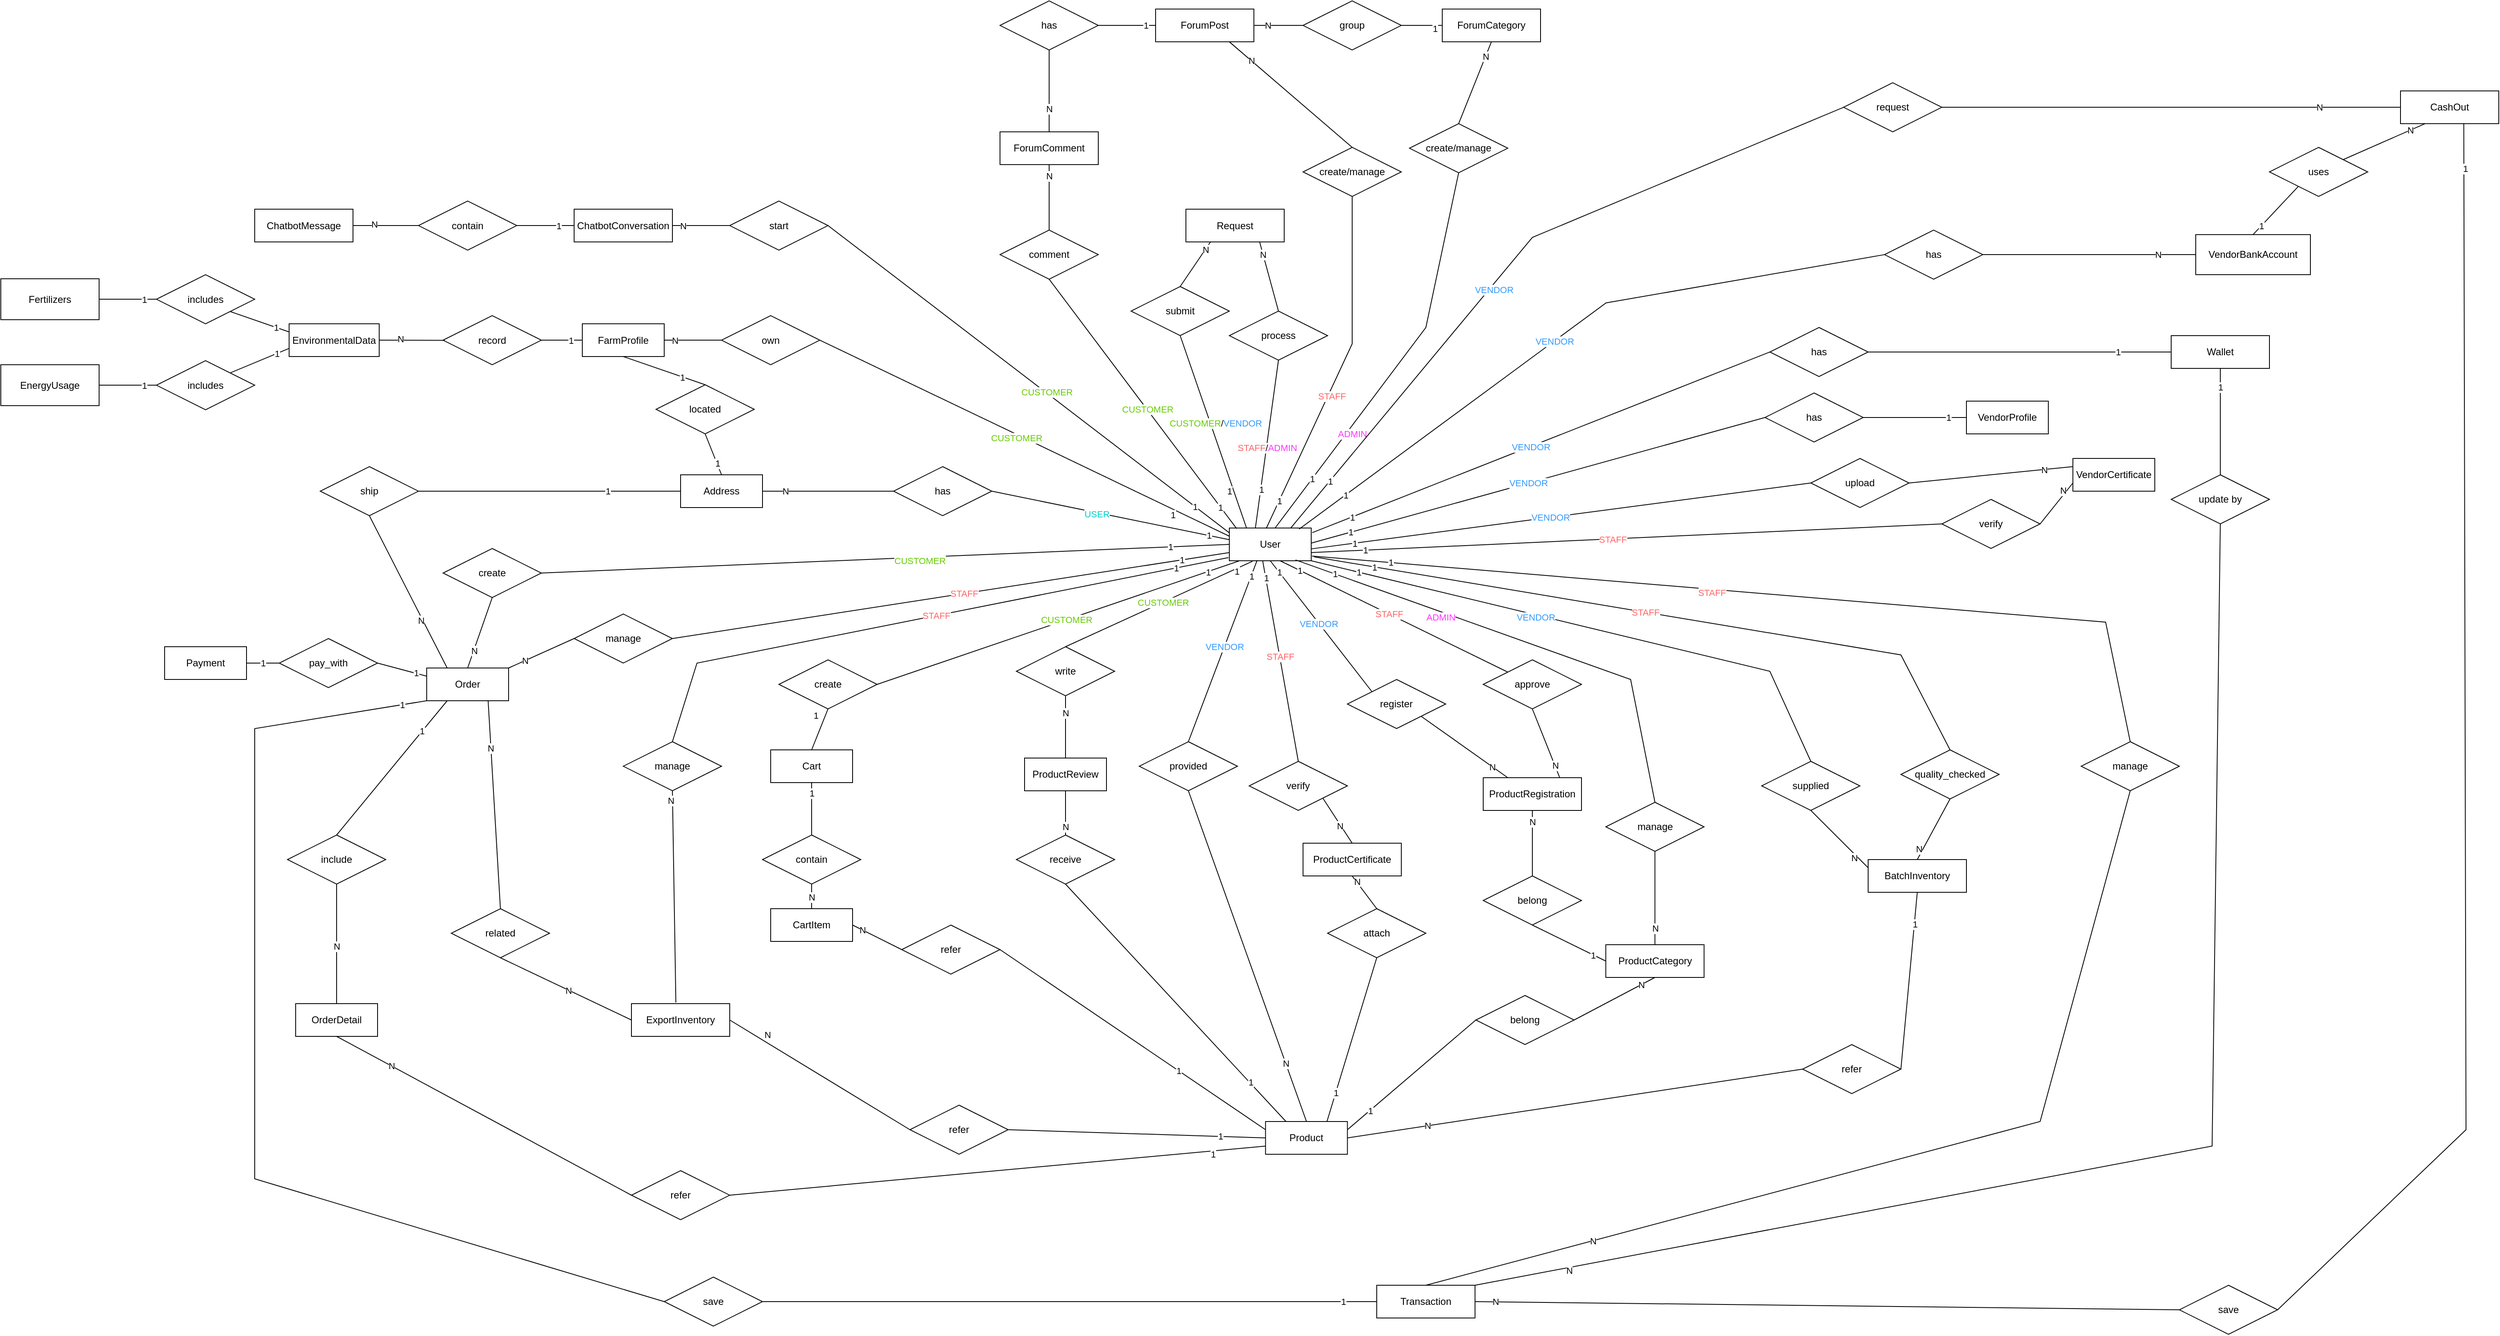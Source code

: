 <mxfile version="28.2.5" pages="2">
  <diagram id="9yxHJXDZAylac_w-1w7x" name="ERD Conceptual">
    <mxGraphModel dx="2296" dy="2486" grid="1" gridSize="10" guides="1" tooltips="1" connect="1" arrows="1" fold="1" page="1" pageScale="1" pageWidth="827" pageHeight="1169" math="0" shadow="0">
      <root>
        <mxCell id="0" />
        <mxCell id="1" parent="0" />
        <mxCell id="o7PcHQB9lsgpm15ykj7s-1" value="User" style="whiteSpace=wrap;html=1;align=center;" parent="1" vertex="1">
          <mxGeometry x="880" y="435" width="100" height="40" as="geometry" />
        </mxCell>
        <mxCell id="o7PcHQB9lsgpm15ykj7s-4" value="" style="endArrow=none;html=1;rounded=0;exitX=1;exitY=0.5;exitDx=0;exitDy=0;entryX=0;entryY=0.25;entryDx=0;entryDy=0;" parent="1" source="o7PcHQB9lsgpm15ykj7s-6" target="o7PcHQB9lsgpm15ykj7s-1" edge="1">
          <mxGeometry relative="1" as="geometry">
            <mxPoint x="230" y="459.76" as="sourcePoint" />
            <mxPoint x="390" y="459.76" as="targetPoint" />
          </mxGeometry>
        </mxCell>
        <mxCell id="o7PcHQB9lsgpm15ykj7s-5" value="&lt;span style=&quot;color: rgb(102, 204, 0);&quot;&gt;CUSTOMER&lt;/span&gt;" style="edgeLabel;html=1;align=center;verticalAlign=middle;resizable=0;points=[];" parent="o7PcHQB9lsgpm15ykj7s-4" vertex="1" connectable="0">
          <mxGeometry x="0.045" relative="1" as="geometry">
            <mxPoint x="-21" y="-6" as="offset" />
          </mxGeometry>
        </mxCell>
        <mxCell id="o7PcHQB9lsgpm15ykj7s-9" value="1" style="edgeLabel;html=1;align=center;verticalAlign=middle;resizable=0;points=[];" parent="o7PcHQB9lsgpm15ykj7s-4" vertex="1" connectable="0">
          <mxGeometry x="0.828" relative="1" as="geometry">
            <mxPoint x="-26" y="-6" as="offset" />
          </mxGeometry>
        </mxCell>
        <mxCell id="o7PcHQB9lsgpm15ykj7s-6" value="own" style="shape=rhombus;perimeter=rhombusPerimeter;whiteSpace=wrap;html=1;align=center;" parent="1" vertex="1">
          <mxGeometry x="260" y="175.53" width="120" height="60" as="geometry" />
        </mxCell>
        <mxCell id="o7PcHQB9lsgpm15ykj7s-7" value="FarmProfile" style="whiteSpace=wrap;html=1;align=center;" parent="1" vertex="1">
          <mxGeometry x="90" y="185.53" width="100" height="40" as="geometry" />
        </mxCell>
        <mxCell id="o7PcHQB9lsgpm15ykj7s-8" value="" style="endArrow=none;html=1;rounded=0;exitX=1;exitY=0.5;exitDx=0;exitDy=0;entryX=0;entryY=0.5;entryDx=0;entryDy=0;" parent="1" source="o7PcHQB9lsgpm15ykj7s-7" target="o7PcHQB9lsgpm15ykj7s-6" edge="1">
          <mxGeometry relative="1" as="geometry">
            <mxPoint x="300" y="225.53" as="sourcePoint" />
            <mxPoint x="460" y="225.53" as="targetPoint" />
          </mxGeometry>
        </mxCell>
        <mxCell id="o7PcHQB9lsgpm15ykj7s-10" value="N" style="edgeLabel;html=1;align=center;verticalAlign=middle;resizable=0;points=[];" parent="o7PcHQB9lsgpm15ykj7s-8" vertex="1" connectable="0">
          <mxGeometry x="-0.647" relative="1" as="geometry">
            <mxPoint as="offset" />
          </mxGeometry>
        </mxCell>
        <mxCell id="o7PcHQB9lsgpm15ykj7s-11" value="record" style="shape=rhombus;perimeter=rhombusPerimeter;whiteSpace=wrap;html=1;align=center;" parent="1" vertex="1">
          <mxGeometry x="-80" y="175.53" width="120" height="60" as="geometry" />
        </mxCell>
        <mxCell id="o7PcHQB9lsgpm15ykj7s-12" value="EnvironmentalData" style="whiteSpace=wrap;html=1;align=center;" parent="1" vertex="1">
          <mxGeometry x="-268" y="185.53" width="110" height="40" as="geometry" />
        </mxCell>
        <mxCell id="o7PcHQB9lsgpm15ykj7s-13" value="" style="endArrow=none;html=1;rounded=0;entryX=0;entryY=0.5;entryDx=0;entryDy=0;exitX=1;exitY=0.5;exitDx=0;exitDy=0;" parent="1" source="o7PcHQB9lsgpm15ykj7s-11" target="o7PcHQB9lsgpm15ykj7s-7" edge="1">
          <mxGeometry relative="1" as="geometry">
            <mxPoint x="-50" y="235.53" as="sourcePoint" />
            <mxPoint x="110" y="235.53" as="targetPoint" />
          </mxGeometry>
        </mxCell>
        <mxCell id="BNVwVDzZu2cGmIt6yNBT-1" value="1" style="edgeLabel;html=1;align=center;verticalAlign=middle;resizable=0;points=[];" parent="o7PcHQB9lsgpm15ykj7s-13" vertex="1" connectable="0">
          <mxGeometry x="0.44" relative="1" as="geometry">
            <mxPoint as="offset" />
          </mxGeometry>
        </mxCell>
        <mxCell id="o7PcHQB9lsgpm15ykj7s-14" value="" style="endArrow=none;html=1;rounded=0;exitX=1;exitY=0.5;exitDx=0;exitDy=0;entryX=0.017;entryY=0.504;entryDx=0;entryDy=0;entryPerimeter=0;" parent="1" source="o7PcHQB9lsgpm15ykj7s-12" target="o7PcHQB9lsgpm15ykj7s-11" edge="1">
          <mxGeometry relative="1" as="geometry">
            <mxPoint x="-150" y="205.36" as="sourcePoint" />
            <mxPoint x="-80" y="205.53" as="targetPoint" />
          </mxGeometry>
        </mxCell>
        <mxCell id="BNVwVDzZu2cGmIt6yNBT-2" value="N" style="edgeLabel;html=1;align=center;verticalAlign=middle;resizable=0;points=[];" parent="o7PcHQB9lsgpm15ykj7s-14" vertex="1" connectable="0">
          <mxGeometry x="-0.366" y="2" relative="1" as="geometry">
            <mxPoint as="offset" />
          </mxGeometry>
        </mxCell>
        <mxCell id="xc0ck9wpcJv9kLlpKhMR-1" value="" style="endArrow=none;html=1;rounded=0;entryX=1.002;entryY=0.46;entryDx=0;entryDy=0;exitX=0;exitY=0.5;exitDx=0;exitDy=0;entryPerimeter=0;" parent="1" source="xc0ck9wpcJv9kLlpKhMR-4" target="o7PcHQB9lsgpm15ykj7s-1" edge="1">
          <mxGeometry relative="1" as="geometry">
            <mxPoint x="1184.21" y="450" as="sourcePoint" />
            <mxPoint x="1174.21" y="460" as="targetPoint" />
          </mxGeometry>
        </mxCell>
        <mxCell id="xc0ck9wpcJv9kLlpKhMR-2" value="&lt;span style=&quot;color: rgb(51, 153, 255);&quot;&gt;VENDOR&lt;/span&gt;" style="edgeLabel;html=1;align=center;verticalAlign=middle;resizable=0;points=[];" parent="xc0ck9wpcJv9kLlpKhMR-1" vertex="1" connectable="0">
          <mxGeometry x="0.045" relative="1" as="geometry">
            <mxPoint as="offset" />
          </mxGeometry>
        </mxCell>
        <mxCell id="xc0ck9wpcJv9kLlpKhMR-3" value="1" style="edgeLabel;html=1;align=center;verticalAlign=middle;resizable=0;points=[];" parent="xc0ck9wpcJv9kLlpKhMR-1" vertex="1" connectable="0">
          <mxGeometry x="0.828" relative="1" as="geometry">
            <mxPoint as="offset" />
          </mxGeometry>
        </mxCell>
        <mxCell id="xc0ck9wpcJv9kLlpKhMR-4" value="has" style="shape=rhombus;perimeter=rhombusPerimeter;whiteSpace=wrap;html=1;align=center;" parent="1" vertex="1">
          <mxGeometry x="1534" y="270" width="120" height="60" as="geometry" />
        </mxCell>
        <mxCell id="xc0ck9wpcJv9kLlpKhMR-5" value="VendorProfile" style="whiteSpace=wrap;html=1;align=center;" parent="1" vertex="1">
          <mxGeometry x="1780" y="280" width="100" height="40" as="geometry" />
        </mxCell>
        <mxCell id="xc0ck9wpcJv9kLlpKhMR-6" value="" style="endArrow=none;html=1;rounded=0;exitX=0;exitY=0.5;exitDx=0;exitDy=0;entryX=1;entryY=0.5;entryDx=0;entryDy=0;" parent="1" source="xc0ck9wpcJv9kLlpKhMR-5" target="xc0ck9wpcJv9kLlpKhMR-4" edge="1">
          <mxGeometry relative="1" as="geometry">
            <mxPoint x="2500" y="534.58" as="sourcePoint" />
            <mxPoint x="2590" y="534.58" as="targetPoint" />
          </mxGeometry>
        </mxCell>
        <mxCell id="xc0ck9wpcJv9kLlpKhMR-7" value="1" style="edgeLabel;html=1;align=center;verticalAlign=middle;resizable=0;points=[];" parent="xc0ck9wpcJv9kLlpKhMR-6" vertex="1" connectable="0">
          <mxGeometry x="-0.647" relative="1" as="geometry">
            <mxPoint as="offset" />
          </mxGeometry>
        </mxCell>
        <mxCell id="wsyHr9cteCkjgRcnbG12-4" value="includes" style="shape=rhombus;perimeter=rhombusPerimeter;whiteSpace=wrap;html=1;align=center;" parent="1" vertex="1">
          <mxGeometry x="-430" y="125.53" width="120" height="60" as="geometry" />
        </mxCell>
        <mxCell id="wsyHr9cteCkjgRcnbG12-7" value="includes" style="shape=rhombus;perimeter=rhombusPerimeter;whiteSpace=wrap;html=1;align=center;" parent="1" vertex="1">
          <mxGeometry x="-430" y="230.53" width="120" height="60" as="geometry" />
        </mxCell>
        <mxCell id="wsyHr9cteCkjgRcnbG12-8" value="" style="endArrow=none;html=1;rounded=0;entryX=0;entryY=0.25;entryDx=0;entryDy=0;exitX=1;exitY=1;exitDx=0;exitDy=0;" parent="1" source="wsyHr9cteCkjgRcnbG12-4" target="o7PcHQB9lsgpm15ykj7s-12" edge="1">
          <mxGeometry relative="1" as="geometry">
            <mxPoint x="-380" y="165.53" as="sourcePoint" />
            <mxPoint x="-280" y="193.03" as="targetPoint" />
          </mxGeometry>
        </mxCell>
        <mxCell id="wsyHr9cteCkjgRcnbG12-9" value="1" style="edgeLabel;html=1;align=center;verticalAlign=middle;resizable=0;points=[];" parent="wsyHr9cteCkjgRcnbG12-8" vertex="1" connectable="0">
          <mxGeometry x="0.559" relative="1" as="geometry">
            <mxPoint as="offset" />
          </mxGeometry>
        </mxCell>
        <mxCell id="wsyHr9cteCkjgRcnbG12-10" value="" style="endArrow=none;html=1;rounded=0;entryX=0;entryY=0.75;entryDx=0;entryDy=0;exitX=1;exitY=0;exitDx=0;exitDy=0;" parent="1" source="wsyHr9cteCkjgRcnbG12-7" target="o7PcHQB9lsgpm15ykj7s-12" edge="1">
          <mxGeometry relative="1" as="geometry">
            <mxPoint x="-330" y="155.53" as="sourcePoint" />
            <mxPoint x="-280" y="218.03" as="targetPoint" />
          </mxGeometry>
        </mxCell>
        <mxCell id="wsyHr9cteCkjgRcnbG12-11" value="1" style="edgeLabel;html=1;align=center;verticalAlign=middle;resizable=0;points=[];" parent="wsyHr9cteCkjgRcnbG12-10" vertex="1" connectable="0">
          <mxGeometry x="0.559" relative="1" as="geometry">
            <mxPoint as="offset" />
          </mxGeometry>
        </mxCell>
        <mxCell id="wsyHr9cteCkjgRcnbG12-12" value="Fertilizers" style="whiteSpace=wrap;html=1;align=center;" parent="1" vertex="1">
          <mxGeometry x="-620" y="130.53" width="120" height="50" as="geometry" />
        </mxCell>
        <mxCell id="wsyHr9cteCkjgRcnbG12-13" value="EnergyUsage" style="whiteSpace=wrap;html=1;align=center;" parent="1" vertex="1">
          <mxGeometry x="-620" y="235.53" width="120" height="50" as="geometry" />
        </mxCell>
        <mxCell id="wsyHr9cteCkjgRcnbG12-15" value="" style="endArrow=none;html=1;rounded=0;entryX=0;entryY=0.5;entryDx=0;entryDy=0;exitX=1;exitY=0.5;exitDx=0;exitDy=0;" parent="1" source="wsyHr9cteCkjgRcnbG12-12" target="wsyHr9cteCkjgRcnbG12-4" edge="1">
          <mxGeometry relative="1" as="geometry">
            <mxPoint x="-320" y="165.53" as="sourcePoint" />
            <mxPoint x="-248" y="190.53" as="targetPoint" />
          </mxGeometry>
        </mxCell>
        <mxCell id="wsyHr9cteCkjgRcnbG12-16" value="1" style="edgeLabel;html=1;align=center;verticalAlign=middle;resizable=0;points=[];" parent="wsyHr9cteCkjgRcnbG12-15" vertex="1" connectable="0">
          <mxGeometry x="0.559" relative="1" as="geometry">
            <mxPoint as="offset" />
          </mxGeometry>
        </mxCell>
        <mxCell id="wsyHr9cteCkjgRcnbG12-17" value="" style="endArrow=none;html=1;rounded=0;entryX=0;entryY=0.5;entryDx=0;entryDy=0;exitX=1;exitY=0.5;exitDx=0;exitDy=0;" parent="1" source="wsyHr9cteCkjgRcnbG12-13" target="wsyHr9cteCkjgRcnbG12-7" edge="1">
          <mxGeometry relative="1" as="geometry">
            <mxPoint x="-470" y="145.53" as="sourcePoint" />
            <mxPoint x="-400" y="145.53" as="targetPoint" />
          </mxGeometry>
        </mxCell>
        <mxCell id="wsyHr9cteCkjgRcnbG12-18" value="1" style="edgeLabel;html=1;align=center;verticalAlign=middle;resizable=0;points=[];" parent="wsyHr9cteCkjgRcnbG12-17" vertex="1" connectable="0">
          <mxGeometry x="0.559" relative="1" as="geometry">
            <mxPoint as="offset" />
          </mxGeometry>
        </mxCell>
        <mxCell id="wsyHr9cteCkjgRcnbG12-19" value="" style="endArrow=none;html=1;rounded=0;exitX=1;exitY=0.5;exitDx=0;exitDy=0;entryX=0.118;entryY=1.006;entryDx=0;entryDy=0;entryPerimeter=0;" parent="1" source="wsyHr9cteCkjgRcnbG12-22" target="o7PcHQB9lsgpm15ykj7s-1" edge="1">
          <mxGeometry relative="1" as="geometry">
            <mxPoint x="230" y="560" as="sourcePoint" />
            <mxPoint x="680" y="580" as="targetPoint" />
          </mxGeometry>
        </mxCell>
        <mxCell id="wsyHr9cteCkjgRcnbG12-20" value="&lt;span style=&quot;color: rgb(102, 204, 0);&quot;&gt;CUSTOMER&lt;/span&gt;" style="edgeLabel;html=1;align=center;verticalAlign=middle;resizable=0;points=[];" parent="wsyHr9cteCkjgRcnbG12-19" vertex="1" connectable="0">
          <mxGeometry x="0.045" relative="1" as="geometry">
            <mxPoint as="offset" />
          </mxGeometry>
        </mxCell>
        <mxCell id="wsyHr9cteCkjgRcnbG12-21" value="1" style="edgeLabel;html=1;align=center;verticalAlign=middle;resizable=0;points=[];" parent="wsyHr9cteCkjgRcnbG12-19" vertex="1" connectable="0">
          <mxGeometry x="0.828" relative="1" as="geometry">
            <mxPoint as="offset" />
          </mxGeometry>
        </mxCell>
        <mxCell id="wsyHr9cteCkjgRcnbG12-22" value="create" style="shape=rhombus;perimeter=rhombusPerimeter;whiteSpace=wrap;html=1;align=center;" parent="1" vertex="1">
          <mxGeometry x="330" y="596" width="120" height="60" as="geometry" />
        </mxCell>
        <mxCell id="wsyHr9cteCkjgRcnbG12-23" value="Cart" style="whiteSpace=wrap;html=1;align=center;" parent="1" vertex="1">
          <mxGeometry x="320" y="706" width="100" height="40" as="geometry" />
        </mxCell>
        <mxCell id="wsyHr9cteCkjgRcnbG12-24" value="CartItem" style="whiteSpace=wrap;html=1;align=center;" parent="1" vertex="1">
          <mxGeometry x="320" y="900" width="100" height="40" as="geometry" />
        </mxCell>
        <mxCell id="wsyHr9cteCkjgRcnbG12-25" value="Product" style="whiteSpace=wrap;html=1;align=center;" parent="1" vertex="1">
          <mxGeometry x="924.21" y="1160" width="100" height="40" as="geometry" />
        </mxCell>
        <mxCell id="wsyHr9cteCkjgRcnbG12-26" value="" style="endArrow=none;html=1;rounded=0;exitX=0.5;exitY=0;exitDx=0;exitDy=0;entryX=0.5;entryY=1;entryDx=0;entryDy=0;" parent="1" source="wsyHr9cteCkjgRcnbG12-23" target="wsyHr9cteCkjgRcnbG12-22" edge="1">
          <mxGeometry relative="1" as="geometry">
            <mxPoint x="320" y="670" as="sourcePoint" />
            <mxPoint x="480" y="670" as="targetPoint" />
          </mxGeometry>
        </mxCell>
        <mxCell id="wsyHr9cteCkjgRcnbG12-37" value="1" style="edgeLabel;html=1;align=center;verticalAlign=middle;resizable=0;points=[];" parent="wsyHr9cteCkjgRcnbG12-26" vertex="1" connectable="0">
          <mxGeometry x="-0.508" relative="1" as="geometry">
            <mxPoint y="-30" as="offset" />
          </mxGeometry>
        </mxCell>
        <mxCell id="wsyHr9cteCkjgRcnbG12-27" value="contain" style="shape=rhombus;perimeter=rhombusPerimeter;whiteSpace=wrap;html=1;align=center;" parent="1" vertex="1">
          <mxGeometry x="310" y="810" width="120" height="60" as="geometry" />
        </mxCell>
        <mxCell id="wsyHr9cteCkjgRcnbG12-28" value="" style="endArrow=none;html=1;rounded=0;exitX=0.5;exitY=1;exitDx=0;exitDy=0;entryX=0.5;entryY=0;entryDx=0;entryDy=0;" parent="1" source="wsyHr9cteCkjgRcnbG12-23" target="wsyHr9cteCkjgRcnbG12-27" edge="1">
          <mxGeometry relative="1" as="geometry">
            <mxPoint x="310" y="700" as="sourcePoint" />
            <mxPoint x="470" y="700" as="targetPoint" />
          </mxGeometry>
        </mxCell>
        <mxCell id="wsyHr9cteCkjgRcnbG12-38" value="1" style="edgeLabel;html=1;align=center;verticalAlign=middle;resizable=0;points=[];" parent="wsyHr9cteCkjgRcnbG12-28" vertex="1" connectable="0">
          <mxGeometry x="-0.543" y="-1" relative="1" as="geometry">
            <mxPoint x="1" y="-2" as="offset" />
          </mxGeometry>
        </mxCell>
        <mxCell id="wsyHr9cteCkjgRcnbG12-29" value="" style="endArrow=none;html=1;rounded=0;exitX=0.5;exitY=1;exitDx=0;exitDy=0;entryX=0.5;entryY=0;entryDx=0;entryDy=0;" parent="1" source="wsyHr9cteCkjgRcnbG12-27" target="wsyHr9cteCkjgRcnbG12-24" edge="1">
          <mxGeometry relative="1" as="geometry">
            <mxPoint x="350" y="760" as="sourcePoint" />
            <mxPoint x="350" y="800" as="targetPoint" />
          </mxGeometry>
        </mxCell>
        <mxCell id="wsyHr9cteCkjgRcnbG12-39" value="N" style="edgeLabel;html=1;align=center;verticalAlign=middle;resizable=0;points=[];" parent="wsyHr9cteCkjgRcnbG12-29" vertex="1" connectable="0">
          <mxGeometry x="0.037" relative="1" as="geometry">
            <mxPoint as="offset" />
          </mxGeometry>
        </mxCell>
        <mxCell id="wsyHr9cteCkjgRcnbG12-30" value="refer" style="shape=rhombus;perimeter=rhombusPerimeter;whiteSpace=wrap;html=1;align=center;" parent="1" vertex="1">
          <mxGeometry x="480" y="920" width="120" height="60" as="geometry" />
        </mxCell>
        <mxCell id="wsyHr9cteCkjgRcnbG12-31" value="" style="endArrow=none;html=1;rounded=0;exitX=0;exitY=0.5;exitDx=0;exitDy=0;entryX=1;entryY=0.5;entryDx=0;entryDy=0;" parent="1" source="wsyHr9cteCkjgRcnbG12-30" target="wsyHr9cteCkjgRcnbG12-24" edge="1">
          <mxGeometry relative="1" as="geometry">
            <mxPoint x="200" y="999" as="sourcePoint" />
            <mxPoint x="200" y="1039" as="targetPoint" />
          </mxGeometry>
        </mxCell>
        <mxCell id="wsyHr9cteCkjgRcnbG12-40" value="N" style="edgeLabel;html=1;align=center;verticalAlign=middle;resizable=0;points=[];" parent="wsyHr9cteCkjgRcnbG12-31" vertex="1" connectable="0">
          <mxGeometry x="0.629" relative="1" as="geometry">
            <mxPoint as="offset" />
          </mxGeometry>
        </mxCell>
        <mxCell id="wsyHr9cteCkjgRcnbG12-32" value="" style="endArrow=none;html=1;rounded=0;entryX=1;entryY=0.5;entryDx=0;entryDy=0;exitX=0;exitY=0.25;exitDx=0;exitDy=0;" parent="1" source="wsyHr9cteCkjgRcnbG12-25" target="wsyHr9cteCkjgRcnbG12-30" edge="1">
          <mxGeometry relative="1" as="geometry">
            <mxPoint x="980" y="1059" as="sourcePoint" />
            <mxPoint x="320" y="1049" as="targetPoint" />
          </mxGeometry>
        </mxCell>
        <mxCell id="wsyHr9cteCkjgRcnbG12-41" value="1" style="edgeLabel;html=1;align=center;verticalAlign=middle;resizable=0;points=[];" parent="wsyHr9cteCkjgRcnbG12-32" vertex="1" connectable="0">
          <mxGeometry x="-0.343" relative="1" as="geometry">
            <mxPoint as="offset" />
          </mxGeometry>
        </mxCell>
        <mxCell id="wsyHr9cteCkjgRcnbG12-33" value="create" style="shape=rhombus;perimeter=rhombusPerimeter;whiteSpace=wrap;html=1;align=center;" parent="1" vertex="1">
          <mxGeometry x="-80" y="460" width="120" height="60" as="geometry" />
        </mxCell>
        <mxCell id="wsyHr9cteCkjgRcnbG12-34" value="" style="endArrow=none;html=1;rounded=0;entryX=0;entryY=0.5;entryDx=0;entryDy=0;exitX=1;exitY=0.5;exitDx=0;exitDy=0;" parent="1" source="wsyHr9cteCkjgRcnbG12-33" target="o7PcHQB9lsgpm15ykj7s-1" edge="1">
          <mxGeometry relative="1" as="geometry">
            <mxPoint x="270" y="620" as="sourcePoint" />
            <mxPoint x="430" y="540" as="targetPoint" />
          </mxGeometry>
        </mxCell>
        <mxCell id="wsyHr9cteCkjgRcnbG12-35" value="&lt;span style=&quot;color: rgb(102, 204, 0);&quot;&gt;CUSTOMER&lt;/span&gt;" style="edgeLabel;html=1;align=center;verticalAlign=middle;resizable=0;points=[];" parent="wsyHr9cteCkjgRcnbG12-34" vertex="1" connectable="0">
          <mxGeometry x="0.045" relative="1" as="geometry">
            <mxPoint x="23" y="3" as="offset" />
          </mxGeometry>
        </mxCell>
        <mxCell id="wsyHr9cteCkjgRcnbG12-36" value="1" style="edgeLabel;html=1;align=center;verticalAlign=middle;resizable=0;points=[];" parent="wsyHr9cteCkjgRcnbG12-34" vertex="1" connectable="0">
          <mxGeometry x="0.828" relative="1" as="geometry">
            <mxPoint as="offset" />
          </mxGeometry>
        </mxCell>
        <mxCell id="wsyHr9cteCkjgRcnbG12-42" value="Order" style="whiteSpace=wrap;html=1;align=center;" parent="1" vertex="1">
          <mxGeometry x="-100" y="606" width="100" height="40" as="geometry" />
        </mxCell>
        <mxCell id="wsyHr9cteCkjgRcnbG12-43" value="" style="endArrow=none;html=1;rounded=0;exitX=0.5;exitY=0;exitDx=0;exitDy=0;entryX=0.5;entryY=1;entryDx=0;entryDy=0;" parent="1" source="wsyHr9cteCkjgRcnbG12-42" target="wsyHr9cteCkjgRcnbG12-33" edge="1">
          <mxGeometry relative="1" as="geometry">
            <mxPoint x="-290" y="741" as="sourcePoint" />
            <mxPoint x="-290" y="656" as="targetPoint" />
          </mxGeometry>
        </mxCell>
        <mxCell id="wsyHr9cteCkjgRcnbG12-44" value="N" style="edgeLabel;html=1;align=center;verticalAlign=middle;resizable=0;points=[];" parent="wsyHr9cteCkjgRcnbG12-43" vertex="1" connectable="0">
          <mxGeometry x="-0.508" relative="1" as="geometry">
            <mxPoint as="offset" />
          </mxGeometry>
        </mxCell>
        <mxCell id="wsyHr9cteCkjgRcnbG12-45" value="include" style="shape=rhombus;perimeter=rhombusPerimeter;whiteSpace=wrap;html=1;align=center;" parent="1" vertex="1">
          <mxGeometry x="-270" y="810" width="120" height="60" as="geometry" />
        </mxCell>
        <mxCell id="wsyHr9cteCkjgRcnbG12-48" value="OrderDetail" style="whiteSpace=wrap;html=1;align=center;" parent="1" vertex="1">
          <mxGeometry x="-260" y="1016" width="100" height="40" as="geometry" />
        </mxCell>
        <mxCell id="wsyHr9cteCkjgRcnbG12-49" value="" style="endArrow=none;html=1;rounded=0;exitX=0.5;exitY=1;exitDx=0;exitDy=0;entryX=0.5;entryY=0;entryDx=0;entryDy=0;" parent="1" source="wsyHr9cteCkjgRcnbG12-45" target="wsyHr9cteCkjgRcnbG12-48" edge="1">
          <mxGeometry relative="1" as="geometry">
            <mxPoint x="-280" y="946" as="sourcePoint" />
            <mxPoint x="-280" y="1065" as="targetPoint" />
          </mxGeometry>
        </mxCell>
        <mxCell id="wsyHr9cteCkjgRcnbG12-50" value="N" style="edgeLabel;html=1;align=center;verticalAlign=middle;resizable=0;points=[];" parent="wsyHr9cteCkjgRcnbG12-49" vertex="1" connectable="0">
          <mxGeometry x="0.037" relative="1" as="geometry">
            <mxPoint as="offset" />
          </mxGeometry>
        </mxCell>
        <mxCell id="wsyHr9cteCkjgRcnbG12-52" value="refer" style="shape=rhombus;perimeter=rhombusPerimeter;whiteSpace=wrap;html=1;align=center;" parent="1" vertex="1">
          <mxGeometry x="150" y="1220" width="120" height="60" as="geometry" />
        </mxCell>
        <mxCell id="wsyHr9cteCkjgRcnbG12-53" value="" style="endArrow=none;html=1;rounded=0;exitX=0;exitY=0.5;exitDx=0;exitDy=0;entryX=0.5;entryY=1;entryDx=0;entryDy=0;" parent="1" source="wsyHr9cteCkjgRcnbG12-52" target="wsyHr9cteCkjgRcnbG12-48" edge="1">
          <mxGeometry relative="1" as="geometry">
            <mxPoint x="230" y="1116" as="sourcePoint" />
            <mxPoint x="270" y="1176" as="targetPoint" />
          </mxGeometry>
        </mxCell>
        <mxCell id="wsyHr9cteCkjgRcnbG12-54" value="N" style="edgeLabel;html=1;align=center;verticalAlign=middle;resizable=0;points=[];" parent="wsyHr9cteCkjgRcnbG12-53" vertex="1" connectable="0">
          <mxGeometry x="0.629" relative="1" as="geometry">
            <mxPoint as="offset" />
          </mxGeometry>
        </mxCell>
        <mxCell id="wsyHr9cteCkjgRcnbG12-55" value="" style="endArrow=none;html=1;rounded=0;exitX=0;exitY=0.75;exitDx=0;exitDy=0;entryX=1;entryY=0.5;entryDx=0;entryDy=0;" parent="1" source="wsyHr9cteCkjgRcnbG12-25" target="wsyHr9cteCkjgRcnbG12-52" edge="1">
          <mxGeometry relative="1" as="geometry">
            <mxPoint x="1270" y="1140" as="sourcePoint" />
            <mxPoint x="840" y="1130" as="targetPoint" />
          </mxGeometry>
        </mxCell>
        <mxCell id="wsyHr9cteCkjgRcnbG12-56" value="1" style="edgeLabel;html=1;align=center;verticalAlign=middle;resizable=0;points=[];" parent="wsyHr9cteCkjgRcnbG12-55" vertex="1" connectable="0">
          <mxGeometry x="-0.343" relative="1" as="geometry">
            <mxPoint x="151" y="-10" as="offset" />
          </mxGeometry>
        </mxCell>
        <mxCell id="wsyHr9cteCkjgRcnbG12-57" value="pay_with" style="shape=rhombus;perimeter=rhombusPerimeter;whiteSpace=wrap;html=1;align=center;" parent="1" vertex="1">
          <mxGeometry x="-280" y="570" width="120" height="60" as="geometry" />
        </mxCell>
        <mxCell id="wsyHr9cteCkjgRcnbG12-58" value="" style="endArrow=none;html=1;rounded=0;exitX=0.25;exitY=1;exitDx=0;exitDy=0;entryX=0.5;entryY=0;entryDx=0;entryDy=0;" parent="1" source="wsyHr9cteCkjgRcnbG12-42" target="wsyHr9cteCkjgRcnbG12-45" edge="1">
          <mxGeometry relative="1" as="geometry">
            <mxPoint x="-260" y="806" as="sourcePoint" />
            <mxPoint x="-260" y="936" as="targetPoint" />
          </mxGeometry>
        </mxCell>
        <mxCell id="wsyHr9cteCkjgRcnbG12-59" value="1" style="edgeLabel;html=1;align=center;verticalAlign=middle;resizable=0;points=[];" parent="wsyHr9cteCkjgRcnbG12-58" vertex="1" connectable="0">
          <mxGeometry x="-0.543" y="-1" relative="1" as="geometry">
            <mxPoint as="offset" />
          </mxGeometry>
        </mxCell>
        <mxCell id="wsyHr9cteCkjgRcnbG12-60" value="" style="endArrow=none;html=1;rounded=0;exitX=0;exitY=0.25;exitDx=0;exitDy=0;entryX=1;entryY=0.5;entryDx=0;entryDy=0;" parent="1" source="wsyHr9cteCkjgRcnbG12-42" target="wsyHr9cteCkjgRcnbG12-57" edge="1">
          <mxGeometry relative="1" as="geometry">
            <mxPoint x="-40" y="786" as="sourcePoint" />
            <mxPoint x="-40" y="856" as="targetPoint" />
          </mxGeometry>
        </mxCell>
        <mxCell id="wsyHr9cteCkjgRcnbG12-61" value="1" style="edgeLabel;html=1;align=center;verticalAlign=middle;resizable=0;points=[];" parent="wsyHr9cteCkjgRcnbG12-60" vertex="1" connectable="0">
          <mxGeometry x="-0.543" y="-1" relative="1" as="geometry">
            <mxPoint as="offset" />
          </mxGeometry>
        </mxCell>
        <mxCell id="wsyHr9cteCkjgRcnbG12-62" value="Payment" style="whiteSpace=wrap;html=1;align=center;" parent="1" vertex="1">
          <mxGeometry x="-420" y="580" width="100" height="40" as="geometry" />
        </mxCell>
        <mxCell id="wsyHr9cteCkjgRcnbG12-65" value="" style="endArrow=none;html=1;rounded=0;exitX=0;exitY=0.5;exitDx=0;exitDy=0;entryX=1;entryY=0.5;entryDx=0;entryDy=0;" parent="1" source="wsyHr9cteCkjgRcnbG12-57" target="wsyHr9cteCkjgRcnbG12-62" edge="1">
          <mxGeometry relative="1" as="geometry">
            <mxPoint x="-20" y="876" as="sourcePoint" />
            <mxPoint x="-20" y="946" as="targetPoint" />
          </mxGeometry>
        </mxCell>
        <mxCell id="wsyHr9cteCkjgRcnbG12-66" value="1" style="edgeLabel;html=1;align=center;verticalAlign=middle;resizable=0;points=[];" parent="wsyHr9cteCkjgRcnbG12-65" vertex="1" connectable="0">
          <mxGeometry x="0.037" relative="1" as="geometry">
            <mxPoint as="offset" />
          </mxGeometry>
        </mxCell>
        <mxCell id="wsyHr9cteCkjgRcnbG12-67" value="" style="endArrow=none;html=1;rounded=0;entryX=0.282;entryY=1.017;entryDx=0;entryDy=0;exitX=0.5;exitY=0;exitDx=0;exitDy=0;entryPerimeter=0;" parent="1" source="wsyHr9cteCkjgRcnbG12-70" target="o7PcHQB9lsgpm15ykj7s-1" edge="1">
          <mxGeometry relative="1" as="geometry">
            <mxPoint x="830" y="550" as="sourcePoint" />
            <mxPoint x="1229" y="520" as="targetPoint" />
          </mxGeometry>
        </mxCell>
        <mxCell id="wsyHr9cteCkjgRcnbG12-68" value="&lt;span&gt;&lt;font style=&quot;color: rgb(102, 204, 0);&quot;&gt;CUSTOMER&lt;/font&gt;&lt;/span&gt;" style="edgeLabel;html=1;align=center;verticalAlign=middle;resizable=0;points=[];" parent="wsyHr9cteCkjgRcnbG12-67" vertex="1" connectable="0">
          <mxGeometry x="0.045" relative="1" as="geometry">
            <mxPoint as="offset" />
          </mxGeometry>
        </mxCell>
        <mxCell id="wsyHr9cteCkjgRcnbG12-69" value="1" style="edgeLabel;html=1;align=center;verticalAlign=middle;resizable=0;points=[];" parent="wsyHr9cteCkjgRcnbG12-67" vertex="1" connectable="0">
          <mxGeometry x="0.828" relative="1" as="geometry">
            <mxPoint y="3" as="offset" />
          </mxGeometry>
        </mxCell>
        <mxCell id="wsyHr9cteCkjgRcnbG12-70" value="write" style="shape=rhombus;perimeter=rhombusPerimeter;whiteSpace=wrap;html=1;align=center;" parent="1" vertex="1">
          <mxGeometry x="620" y="580" width="120" height="60" as="geometry" />
        </mxCell>
        <mxCell id="wsyHr9cteCkjgRcnbG12-71" value="ProductReview" style="whiteSpace=wrap;html=1;align=center;" parent="1" vertex="1">
          <mxGeometry x="630" y="716" width="100" height="40" as="geometry" />
        </mxCell>
        <mxCell id="wsyHr9cteCkjgRcnbG12-72" value="" style="endArrow=none;html=1;rounded=0;exitX=0.5;exitY=0;exitDx=0;exitDy=0;entryX=0.5;entryY=1;entryDx=0;entryDy=0;" parent="1" source="wsyHr9cteCkjgRcnbG12-71" target="wsyHr9cteCkjgRcnbG12-70" edge="1">
          <mxGeometry relative="1" as="geometry">
            <mxPoint x="460" y="690" as="sourcePoint" />
            <mxPoint x="460" y="630" as="targetPoint" />
          </mxGeometry>
        </mxCell>
        <mxCell id="wsyHr9cteCkjgRcnbG12-73" value="N" style="edgeLabel;html=1;align=center;verticalAlign=middle;resizable=0;points=[];" parent="wsyHr9cteCkjgRcnbG12-72" vertex="1" connectable="0">
          <mxGeometry x="-0.508" relative="1" as="geometry">
            <mxPoint y="-37" as="offset" />
          </mxGeometry>
        </mxCell>
        <mxCell id="wsyHr9cteCkjgRcnbG12-74" value="receive" style="shape=rhombus;perimeter=rhombusPerimeter;whiteSpace=wrap;html=1;align=center;" parent="1" vertex="1">
          <mxGeometry x="620" y="810" width="120" height="60" as="geometry" />
        </mxCell>
        <mxCell id="wsyHr9cteCkjgRcnbG12-75" value="" style="endArrow=none;html=1;rounded=0;exitX=0.5;exitY=1;exitDx=0;exitDy=0;entryX=0.25;entryY=0;entryDx=0;entryDy=0;" parent="1" source="wsyHr9cteCkjgRcnbG12-74" target="wsyHr9cteCkjgRcnbG12-25" edge="1">
          <mxGeometry relative="1" as="geometry">
            <mxPoint x="990" y="850" as="sourcePoint" />
            <mxPoint x="1150" y="850" as="targetPoint" />
          </mxGeometry>
        </mxCell>
        <mxCell id="wsyHr9cteCkjgRcnbG12-78" value="1" style="edgeLabel;html=1;align=center;verticalAlign=middle;resizable=0;points=[];" parent="wsyHr9cteCkjgRcnbG12-75" vertex="1" connectable="0">
          <mxGeometry x="0.671" y="1" relative="1" as="geometry">
            <mxPoint as="offset" />
          </mxGeometry>
        </mxCell>
        <mxCell id="wsyHr9cteCkjgRcnbG12-76" value="" style="endArrow=none;html=1;rounded=0;exitX=0.5;exitY=0;exitDx=0;exitDy=0;entryX=0.5;entryY=1;entryDx=0;entryDy=0;" parent="1" source="wsyHr9cteCkjgRcnbG12-74" target="wsyHr9cteCkjgRcnbG12-71" edge="1">
          <mxGeometry relative="1" as="geometry">
            <mxPoint x="990" y="850" as="sourcePoint" />
            <mxPoint x="1150" y="850" as="targetPoint" />
          </mxGeometry>
        </mxCell>
        <mxCell id="wsyHr9cteCkjgRcnbG12-77" value="N" style="edgeLabel;html=1;align=center;verticalAlign=middle;resizable=0;points=[];" parent="wsyHr9cteCkjgRcnbG12-76" vertex="1" connectable="0">
          <mxGeometry x="0.812" y="1" relative="1" as="geometry">
            <mxPoint x="1" y="39" as="offset" />
          </mxGeometry>
        </mxCell>
        <mxCell id="wsyHr9cteCkjgRcnbG12-79" value="" style="endArrow=none;html=1;rounded=0;entryX=-0.001;entryY=0.145;entryDx=0;entryDy=0;exitX=1;exitY=0.5;exitDx=0;exitDy=0;entryPerimeter=0;" parent="1" source="wsyHr9cteCkjgRcnbG12-82" target="o7PcHQB9lsgpm15ykj7s-1" edge="1">
          <mxGeometry relative="1" as="geometry">
            <mxPoint x="700" y="200" as="sourcePoint" />
            <mxPoint x="964" y="440" as="targetPoint" />
          </mxGeometry>
        </mxCell>
        <mxCell id="wsyHr9cteCkjgRcnbG12-80" value="&lt;span style=&quot;color: rgb(102, 204, 0);&quot;&gt;CUSTOMER&lt;/span&gt;" style="edgeLabel;html=1;align=center;verticalAlign=middle;resizable=0;points=[];" parent="wsyHr9cteCkjgRcnbG12-79" vertex="1" connectable="0">
          <mxGeometry x="0.045" relative="1" as="geometry">
            <mxPoint x="11" y="7" as="offset" />
          </mxGeometry>
        </mxCell>
        <mxCell id="wsyHr9cteCkjgRcnbG12-81" value="1" style="edgeLabel;html=1;align=center;verticalAlign=middle;resizable=0;points=[];" parent="wsyHr9cteCkjgRcnbG12-79" vertex="1" connectable="0">
          <mxGeometry x="0.828" relative="1" as="geometry">
            <mxPoint as="offset" />
          </mxGeometry>
        </mxCell>
        <mxCell id="wsyHr9cteCkjgRcnbG12-82" value="start" style="shape=rhombus;perimeter=rhombusPerimeter;whiteSpace=wrap;html=1;align=center;" parent="1" vertex="1">
          <mxGeometry x="270" y="35.53" width="120" height="60" as="geometry" />
        </mxCell>
        <mxCell id="wsyHr9cteCkjgRcnbG12-83" value="ChatbotConversation" style="whiteSpace=wrap;html=1;align=center;" parent="1" vertex="1">
          <mxGeometry x="80" y="45.53" width="120" height="40" as="geometry" />
        </mxCell>
        <mxCell id="wsyHr9cteCkjgRcnbG12-84" value="" style="endArrow=none;html=1;rounded=0;exitX=1;exitY=0.5;exitDx=0;exitDy=0;entryX=0;entryY=0.5;entryDx=0;entryDy=0;" parent="1" source="wsyHr9cteCkjgRcnbG12-83" target="wsyHr9cteCkjgRcnbG12-82" edge="1">
          <mxGeometry relative="1" as="geometry">
            <mxPoint x="150" y="75.53" as="sourcePoint" />
            <mxPoint x="240" y="75.53" as="targetPoint" />
          </mxGeometry>
        </mxCell>
        <mxCell id="wsyHr9cteCkjgRcnbG12-85" value="N" style="edgeLabel;html=1;align=center;verticalAlign=middle;resizable=0;points=[];" parent="wsyHr9cteCkjgRcnbG12-84" vertex="1" connectable="0">
          <mxGeometry x="-0.647" relative="1" as="geometry">
            <mxPoint as="offset" />
          </mxGeometry>
        </mxCell>
        <mxCell id="wsyHr9cteCkjgRcnbG12-86" value="contain" style="shape=rhombus;perimeter=rhombusPerimeter;whiteSpace=wrap;html=1;align=center;" parent="1" vertex="1">
          <mxGeometry x="-110" y="35.53" width="120" height="60" as="geometry" />
        </mxCell>
        <mxCell id="wsyHr9cteCkjgRcnbG12-87" value="" style="endArrow=none;html=1;rounded=0;entryX=0;entryY=0.5;entryDx=0;entryDy=0;exitX=1;exitY=0.5;exitDx=0;exitDy=0;" parent="1" source="wsyHr9cteCkjgRcnbG12-86" target="wsyHr9cteCkjgRcnbG12-83" edge="1">
          <mxGeometry relative="1" as="geometry">
            <mxPoint y="85.53" as="sourcePoint" />
            <mxPoint x="70" y="85.53" as="targetPoint" />
          </mxGeometry>
        </mxCell>
        <mxCell id="wsyHr9cteCkjgRcnbG12-88" value="1" style="edgeLabel;html=1;align=center;verticalAlign=middle;resizable=0;points=[];" parent="wsyHr9cteCkjgRcnbG12-87" vertex="1" connectable="0">
          <mxGeometry x="0.44" relative="1" as="geometry">
            <mxPoint as="offset" />
          </mxGeometry>
        </mxCell>
        <mxCell id="wsyHr9cteCkjgRcnbG12-89" value="" style="endArrow=none;html=1;rounded=0;entryX=0;entryY=0.5;entryDx=0;entryDy=0;exitX=1;exitY=0.5;exitDx=0;exitDy=0;" parent="1" source="wsyHr9cteCkjgRcnbG12-91" target="wsyHr9cteCkjgRcnbG12-86" edge="1">
          <mxGeometry relative="1" as="geometry">
            <mxPoint x="-210" y="65.53" as="sourcePoint" />
            <mxPoint x="-130" y="75.53" as="targetPoint" />
          </mxGeometry>
        </mxCell>
        <mxCell id="wsyHr9cteCkjgRcnbG12-90" value="N" style="edgeLabel;html=1;align=center;verticalAlign=middle;resizable=0;points=[];" parent="wsyHr9cteCkjgRcnbG12-89" vertex="1" connectable="0">
          <mxGeometry x="-0.366" y="2" relative="1" as="geometry">
            <mxPoint as="offset" />
          </mxGeometry>
        </mxCell>
        <mxCell id="wsyHr9cteCkjgRcnbG12-91" value="ChatbotMessage" style="whiteSpace=wrap;html=1;align=center;" parent="1" vertex="1">
          <mxGeometry x="-310" y="45.53" width="120" height="40" as="geometry" />
        </mxCell>
        <mxCell id="wsyHr9cteCkjgRcnbG12-92" value="" style="endArrow=none;html=1;rounded=0;entryX=0.211;entryY=0.006;entryDx=0;entryDy=0;exitX=0.5;exitY=1;exitDx=0;exitDy=0;entryPerimeter=0;" parent="1" source="wsyHr9cteCkjgRcnbG12-95" target="o7PcHQB9lsgpm15ykj7s-1" edge="1">
          <mxGeometry relative="1" as="geometry">
            <mxPoint x="790" y="120" as="sourcePoint" />
            <mxPoint x="1064" y="550" as="targetPoint" />
          </mxGeometry>
        </mxCell>
        <mxCell id="wsyHr9cteCkjgRcnbG12-93" value="&lt;span style=&quot;color: rgb(102, 204, 0);&quot;&gt;CUSTOMER&lt;/span&gt;/&lt;span style=&quot;color: rgb(51, 153, 255);&quot;&gt;VENDOR&lt;/span&gt;" style="edgeLabel;html=1;align=center;verticalAlign=middle;resizable=0;points=[];" parent="wsyHr9cteCkjgRcnbG12-92" vertex="1" connectable="0">
          <mxGeometry x="0.045" relative="1" as="geometry">
            <mxPoint y="-16" as="offset" />
          </mxGeometry>
        </mxCell>
        <mxCell id="wsyHr9cteCkjgRcnbG12-94" value="1" style="edgeLabel;html=1;align=center;verticalAlign=middle;resizable=0;points=[];" parent="wsyHr9cteCkjgRcnbG12-92" vertex="1" connectable="0">
          <mxGeometry x="0.828" relative="1" as="geometry">
            <mxPoint x="-14" y="-25" as="offset" />
          </mxGeometry>
        </mxCell>
        <mxCell id="wsyHr9cteCkjgRcnbG12-95" value="submit" style="shape=rhombus;perimeter=rhombusPerimeter;whiteSpace=wrap;html=1;align=center;" parent="1" vertex="1">
          <mxGeometry x="760" y="140" width="120" height="60" as="geometry" />
        </mxCell>
        <mxCell id="wsyHr9cteCkjgRcnbG12-96" value="Request" style="whiteSpace=wrap;html=1;align=center;" parent="1" vertex="1">
          <mxGeometry x="827" y="45.53" width="120" height="40" as="geometry" />
        </mxCell>
        <mxCell id="wsyHr9cteCkjgRcnbG12-97" value="" style="endArrow=none;html=1;rounded=0;exitX=0.25;exitY=1;exitDx=0;exitDy=0;entryX=0.5;entryY=0;entryDx=0;entryDy=0;" parent="1" source="wsyHr9cteCkjgRcnbG12-96" target="wsyHr9cteCkjgRcnbG12-95" edge="1">
          <mxGeometry relative="1" as="geometry">
            <mxPoint x="334.21" y="20" as="sourcePoint" />
            <mxPoint x="404.21" y="20" as="targetPoint" />
          </mxGeometry>
        </mxCell>
        <mxCell id="wsyHr9cteCkjgRcnbG12-98" value="N" style="edgeLabel;html=1;align=center;verticalAlign=middle;resizable=0;points=[];" parent="wsyHr9cteCkjgRcnbG12-97" vertex="1" connectable="0">
          <mxGeometry x="-0.647" relative="1" as="geometry">
            <mxPoint as="offset" />
          </mxGeometry>
        </mxCell>
        <mxCell id="wsyHr9cteCkjgRcnbG12-102" value="process" style="shape=rhombus;perimeter=rhombusPerimeter;whiteSpace=wrap;html=1;align=center;" parent="1" vertex="1">
          <mxGeometry x="880" y="170" width="120" height="60" as="geometry" />
        </mxCell>
        <mxCell id="wsyHr9cteCkjgRcnbG12-103" value="" style="endArrow=none;html=1;rounded=0;exitX=0.75;exitY=1;exitDx=0;exitDy=0;entryX=0.5;entryY=0;entryDx=0;entryDy=0;" parent="1" source="wsyHr9cteCkjgRcnbG12-96" target="wsyHr9cteCkjgRcnbG12-102" edge="1">
          <mxGeometry relative="1" as="geometry">
            <mxPoint x="908.21" y="20" as="sourcePoint" />
            <mxPoint x="874.21" y="110" as="targetPoint" />
          </mxGeometry>
        </mxCell>
        <mxCell id="wsyHr9cteCkjgRcnbG12-104" value="N" style="edgeLabel;html=1;align=center;verticalAlign=middle;resizable=0;points=[];" parent="wsyHr9cteCkjgRcnbG12-103" vertex="1" connectable="0">
          <mxGeometry x="-0.647" relative="1" as="geometry">
            <mxPoint as="offset" />
          </mxGeometry>
        </mxCell>
        <mxCell id="wsyHr9cteCkjgRcnbG12-105" value="" style="endArrow=none;html=1;rounded=0;entryX=0.089;entryY=0.016;entryDx=0;entryDy=0;entryPerimeter=0;exitX=0.5;exitY=1;exitDx=0;exitDy=0;" parent="1" source="wsyHr9cteCkjgRcnbG12-108" target="o7PcHQB9lsgpm15ykj7s-1" edge="1">
          <mxGeometry relative="1" as="geometry">
            <mxPoint x="660" y="10" as="sourcePoint" />
            <mxPoint x="1124" y="566" as="targetPoint" />
          </mxGeometry>
        </mxCell>
        <mxCell id="wsyHr9cteCkjgRcnbG12-106" value="&lt;span style=&quot;color: rgb(102, 204, 0);&quot;&gt;CUSTOMER&lt;/span&gt;" style="edgeLabel;html=1;align=center;verticalAlign=middle;resizable=0;points=[];" parent="wsyHr9cteCkjgRcnbG12-105" vertex="1" connectable="0">
          <mxGeometry x="0.045" relative="1" as="geometry">
            <mxPoint as="offset" />
          </mxGeometry>
        </mxCell>
        <mxCell id="wsyHr9cteCkjgRcnbG12-107" value="1" style="edgeLabel;html=1;align=center;verticalAlign=middle;resizable=0;points=[];" parent="wsyHr9cteCkjgRcnbG12-105" vertex="1" connectable="0">
          <mxGeometry x="0.828" relative="1" as="geometry">
            <mxPoint as="offset" />
          </mxGeometry>
        </mxCell>
        <mxCell id="wsyHr9cteCkjgRcnbG12-108" value="comment" style="shape=rhombus;perimeter=rhombusPerimeter;whiteSpace=wrap;html=1;align=center;" parent="1" vertex="1">
          <mxGeometry x="600" y="71.06" width="120" height="60" as="geometry" />
        </mxCell>
        <mxCell id="wsyHr9cteCkjgRcnbG12-109" value="ForumComment" style="whiteSpace=wrap;html=1;align=center;" parent="1" vertex="1">
          <mxGeometry x="600" y="-48.94" width="120" height="40" as="geometry" />
        </mxCell>
        <mxCell id="wsyHr9cteCkjgRcnbG12-110" value="" style="endArrow=none;html=1;rounded=0;exitX=0.5;exitY=1;exitDx=0;exitDy=0;entryX=0.5;entryY=0;entryDx=0;entryDy=0;" parent="1" source="wsyHr9cteCkjgRcnbG12-109" target="wsyHr9cteCkjgRcnbG12-108" edge="1">
          <mxGeometry relative="1" as="geometry">
            <mxPoint x="460" y="271.06" as="sourcePoint" />
            <mxPoint x="530" y="271.06" as="targetPoint" />
          </mxGeometry>
        </mxCell>
        <mxCell id="wsyHr9cteCkjgRcnbG12-111" value="N" style="edgeLabel;html=1;align=center;verticalAlign=middle;resizable=0;points=[];" parent="wsyHr9cteCkjgRcnbG12-110" vertex="1" connectable="0">
          <mxGeometry x="-0.647" relative="1" as="geometry">
            <mxPoint as="offset" />
          </mxGeometry>
        </mxCell>
        <mxCell id="wsyHr9cteCkjgRcnbG12-112" value="has" style="shape=rhombus;perimeter=rhombusPerimeter;whiteSpace=wrap;html=1;align=center;" parent="1" vertex="1">
          <mxGeometry x="600" y="-208.94" width="120" height="60" as="geometry" />
        </mxCell>
        <mxCell id="wsyHr9cteCkjgRcnbG12-113" value="" style="endArrow=none;html=1;rounded=0;entryX=0.5;entryY=0;entryDx=0;entryDy=0;exitX=0.5;exitY=1;exitDx=0;exitDy=0;" parent="1" source="wsyHr9cteCkjgRcnbG12-112" target="wsyHr9cteCkjgRcnbG12-109" edge="1">
          <mxGeometry relative="1" as="geometry">
            <mxPoint x="270" y="241.06" as="sourcePoint" />
            <mxPoint x="340" y="241.06" as="targetPoint" />
          </mxGeometry>
        </mxCell>
        <mxCell id="wsyHr9cteCkjgRcnbG12-114" value="N" style="edgeLabel;html=1;align=center;verticalAlign=middle;resizable=0;points=[];" parent="wsyHr9cteCkjgRcnbG12-113" vertex="1" connectable="0">
          <mxGeometry x="0.44" relative="1" as="geometry">
            <mxPoint as="offset" />
          </mxGeometry>
        </mxCell>
        <mxCell id="wsyHr9cteCkjgRcnbG12-115" value="" style="endArrow=none;html=1;rounded=0;entryX=1;entryY=0.5;entryDx=0;entryDy=0;exitX=0;exitY=0.5;exitDx=0;exitDy=0;" parent="1" source="wsyHr9cteCkjgRcnbG12-117" target="wsyHr9cteCkjgRcnbG12-112" edge="1">
          <mxGeometry relative="1" as="geometry">
            <mxPoint x="630" y="-330" as="sourcePoint" />
            <mxPoint x="670" y="-250" as="targetPoint" />
          </mxGeometry>
        </mxCell>
        <mxCell id="wsyHr9cteCkjgRcnbG12-116" value="1" style="edgeLabel;html=1;align=center;verticalAlign=middle;resizable=0;points=[];" parent="wsyHr9cteCkjgRcnbG12-115" vertex="1" connectable="0">
          <mxGeometry x="-0.647" relative="1" as="geometry">
            <mxPoint as="offset" />
          </mxGeometry>
        </mxCell>
        <mxCell id="wsyHr9cteCkjgRcnbG12-117" value="ForumPost" style="whiteSpace=wrap;html=1;align=center;" parent="1" vertex="1">
          <mxGeometry x="790" y="-198.94" width="120" height="40" as="geometry" />
        </mxCell>
        <mxCell id="wsyHr9cteCkjgRcnbG12-118" value="group" style="shape=rhombus;perimeter=rhombusPerimeter;whiteSpace=wrap;html=1;align=center;" parent="1" vertex="1">
          <mxGeometry x="970" y="-208.94" width="120" height="60" as="geometry" />
        </mxCell>
        <mxCell id="wsyHr9cteCkjgRcnbG12-119" value="" style="endArrow=none;html=1;rounded=0;entryX=1;entryY=0.5;entryDx=0;entryDy=0;exitX=0;exitY=0.5;exitDx=0;exitDy=0;" parent="1" source="wsyHr9cteCkjgRcnbG12-118" target="wsyHr9cteCkjgRcnbG12-117" edge="1">
          <mxGeometry relative="1" as="geometry">
            <mxPoint x="580" y="-100" as="sourcePoint" />
            <mxPoint x="970" y="-390" as="targetPoint" />
          </mxGeometry>
        </mxCell>
        <mxCell id="wsyHr9cteCkjgRcnbG12-120" value="N" style="edgeLabel;html=1;align=center;verticalAlign=middle;resizable=0;points=[];" parent="wsyHr9cteCkjgRcnbG12-119" vertex="1" connectable="0">
          <mxGeometry x="0.44" relative="1" as="geometry">
            <mxPoint as="offset" />
          </mxGeometry>
        </mxCell>
        <mxCell id="wsyHr9cteCkjgRcnbG12-121" value="" style="endArrow=none;html=1;rounded=0;exitX=0;exitY=0.5;exitDx=0;exitDy=0;entryX=1;entryY=0.5;entryDx=0;entryDy=0;" parent="1" source="wsyHr9cteCkjgRcnbG12-123" target="wsyHr9cteCkjgRcnbG12-118" edge="1">
          <mxGeometry relative="1" as="geometry">
            <mxPoint x="970" y="-600" as="sourcePoint" />
            <mxPoint x="960" y="-490" as="targetPoint" />
          </mxGeometry>
        </mxCell>
        <mxCell id="wsyHr9cteCkjgRcnbG12-122" value="1" style="edgeLabel;html=1;align=center;verticalAlign=middle;resizable=0;points=[];" parent="wsyHr9cteCkjgRcnbG12-121" vertex="1" connectable="0">
          <mxGeometry x="-0.647" relative="1" as="geometry">
            <mxPoint y="4" as="offset" />
          </mxGeometry>
        </mxCell>
        <mxCell id="wsyHr9cteCkjgRcnbG12-123" value="ForumCategory" style="whiteSpace=wrap;html=1;align=center;" parent="1" vertex="1">
          <mxGeometry x="1140" y="-198.94" width="120" height="40" as="geometry" />
        </mxCell>
        <mxCell id="wsyHr9cteCkjgRcnbG12-124" value="" style="endArrow=none;html=1;rounded=0;entryX=0.5;entryY=1;entryDx=0;entryDy=0;exitX=0;exitY=0;exitDx=0;exitDy=0;" parent="1" source="wsyHr9cteCkjgRcnbG12-127" target="o7PcHQB9lsgpm15ykj7s-1" edge="1">
          <mxGeometry relative="1" as="geometry">
            <mxPoint x="1180" y="530" as="sourcePoint" />
            <mxPoint x="1090" y="450" as="targetPoint" />
          </mxGeometry>
        </mxCell>
        <mxCell id="wsyHr9cteCkjgRcnbG12-125" value="&lt;span style=&quot;color: rgb(51, 153, 255);&quot;&gt;VENDOR&lt;/span&gt;" style="edgeLabel;html=1;align=center;verticalAlign=middle;resizable=0;points=[];" parent="wsyHr9cteCkjgRcnbG12-124" vertex="1" connectable="0">
          <mxGeometry x="0.045" relative="1" as="geometry">
            <mxPoint as="offset" />
          </mxGeometry>
        </mxCell>
        <mxCell id="wsyHr9cteCkjgRcnbG12-126" value="1" style="edgeLabel;html=1;align=center;verticalAlign=middle;resizable=0;points=[];" parent="wsyHr9cteCkjgRcnbG12-124" vertex="1" connectable="0">
          <mxGeometry x="0.828" relative="1" as="geometry">
            <mxPoint as="offset" />
          </mxGeometry>
        </mxCell>
        <mxCell id="wsyHr9cteCkjgRcnbG12-127" value="register" style="shape=rhombus;perimeter=rhombusPerimeter;whiteSpace=wrap;html=1;align=center;" parent="1" vertex="1">
          <mxGeometry x="1024.21" y="620" width="120" height="60" as="geometry" />
        </mxCell>
        <mxCell id="wsyHr9cteCkjgRcnbG12-128" value="ProductRegistration" style="whiteSpace=wrap;html=1;align=center;" parent="1" vertex="1">
          <mxGeometry x="1190" y="740" width="120" height="40" as="geometry" />
        </mxCell>
        <mxCell id="wsyHr9cteCkjgRcnbG12-129" value="" style="endArrow=none;html=1;rounded=0;exitX=0.25;exitY=0;exitDx=0;exitDy=0;entryX=1;entryY=1;entryDx=0;entryDy=0;" parent="1" source="wsyHr9cteCkjgRcnbG12-128" target="wsyHr9cteCkjgRcnbG12-127" edge="1">
          <mxGeometry relative="1" as="geometry">
            <mxPoint x="1810" y="430" as="sourcePoint" />
            <mxPoint x="1660" y="430" as="targetPoint" />
          </mxGeometry>
        </mxCell>
        <mxCell id="wsyHr9cteCkjgRcnbG12-130" value="N" style="edgeLabel;html=1;align=center;verticalAlign=middle;resizable=0;points=[];" parent="wsyHr9cteCkjgRcnbG12-129" vertex="1" connectable="0">
          <mxGeometry x="-0.647" relative="1" as="geometry">
            <mxPoint as="offset" />
          </mxGeometry>
        </mxCell>
        <mxCell id="wsyHr9cteCkjgRcnbG12-131" value="" style="endArrow=none;html=1;rounded=0;exitX=0.5;exitY=0;exitDx=0;exitDy=0;entryX=0.34;entryY=0.984;entryDx=0;entryDy=0;entryPerimeter=0;" parent="1" source="wsyHr9cteCkjgRcnbG12-134" target="o7PcHQB9lsgpm15ykj7s-1" edge="1">
          <mxGeometry relative="1" as="geometry">
            <mxPoint x="1436" y="540" as="sourcePoint" />
            <mxPoint x="1050" y="510" as="targetPoint" />
          </mxGeometry>
        </mxCell>
        <mxCell id="wsyHr9cteCkjgRcnbG12-132" value="&lt;span style=&quot;color: rgb(51, 153, 255);&quot;&gt;VENDOR&lt;/span&gt;" style="edgeLabel;html=1;align=center;verticalAlign=middle;resizable=0;points=[];" parent="wsyHr9cteCkjgRcnbG12-131" vertex="1" connectable="0">
          <mxGeometry x="0.045" relative="1" as="geometry">
            <mxPoint as="offset" />
          </mxGeometry>
        </mxCell>
        <mxCell id="wsyHr9cteCkjgRcnbG12-133" value="1" style="edgeLabel;html=1;align=center;verticalAlign=middle;resizable=0;points=[];" parent="wsyHr9cteCkjgRcnbG12-131" vertex="1" connectable="0">
          <mxGeometry x="0.828" relative="1" as="geometry">
            <mxPoint as="offset" />
          </mxGeometry>
        </mxCell>
        <mxCell id="wsyHr9cteCkjgRcnbG12-134" value="provided" style="shape=rhombus;perimeter=rhombusPerimeter;whiteSpace=wrap;html=1;align=center;" parent="1" vertex="1">
          <mxGeometry x="770" y="696" width="120" height="60" as="geometry" />
        </mxCell>
        <mxCell id="wsyHr9cteCkjgRcnbG12-135" value="" style="endArrow=none;html=1;rounded=0;exitX=0.5;exitY=0;exitDx=0;exitDy=0;entryX=0.5;entryY=1;entryDx=0;entryDy=0;" parent="1" source="wsyHr9cteCkjgRcnbG12-25" target="wsyHr9cteCkjgRcnbG12-134" edge="1">
          <mxGeometry relative="1" as="geometry">
            <mxPoint x="1140" y="910" as="sourcePoint" />
            <mxPoint x="1030" y="910" as="targetPoint" />
          </mxGeometry>
        </mxCell>
        <mxCell id="wsyHr9cteCkjgRcnbG12-136" value="N" style="edgeLabel;html=1;align=center;verticalAlign=middle;resizable=0;points=[];" parent="wsyHr9cteCkjgRcnbG12-135" vertex="1" connectable="0">
          <mxGeometry x="-0.647" relative="1" as="geometry">
            <mxPoint as="offset" />
          </mxGeometry>
        </mxCell>
        <mxCell id="wsyHr9cteCkjgRcnbG12-137" value="ProductCategory" style="whiteSpace=wrap;html=1;align=center;" parent="1" vertex="1">
          <mxGeometry x="1339.68" y="944" width="120" height="40" as="geometry" />
        </mxCell>
        <mxCell id="wsyHr9cteCkjgRcnbG12-139" value="belong" style="shape=rhombus;perimeter=rhombusPerimeter;whiteSpace=wrap;html=1;align=center;" parent="1" vertex="1">
          <mxGeometry x="1181" y="1006" width="120" height="60" as="geometry" />
        </mxCell>
        <mxCell id="wsyHr9cteCkjgRcnbG12-140" value="" style="endArrow=none;html=1;rounded=0;exitX=1;exitY=0.25;exitDx=0;exitDy=0;entryX=0;entryY=0.5;entryDx=0;entryDy=0;" parent="1" source="wsyHr9cteCkjgRcnbG12-25" target="wsyHr9cteCkjgRcnbG12-139" edge="1">
          <mxGeometry relative="1" as="geometry">
            <mxPoint x="1030" y="1019" as="sourcePoint" />
            <mxPoint x="990" y="770" as="targetPoint" />
          </mxGeometry>
        </mxCell>
        <mxCell id="wsyHr9cteCkjgRcnbG12-141" value="1" style="edgeLabel;html=1;align=center;verticalAlign=middle;resizable=0;points=[];" parent="wsyHr9cteCkjgRcnbG12-140" vertex="1" connectable="0">
          <mxGeometry x="-0.647" relative="1" as="geometry">
            <mxPoint as="offset" />
          </mxGeometry>
        </mxCell>
        <mxCell id="wsyHr9cteCkjgRcnbG12-145" value="" style="endArrow=none;html=1;rounded=0;exitX=0.5;exitY=1;exitDx=0;exitDy=0;entryX=1;entryY=0.5;entryDx=0;entryDy=0;" parent="1" source="wsyHr9cteCkjgRcnbG12-137" target="wsyHr9cteCkjgRcnbG12-139" edge="1">
          <mxGeometry relative="1" as="geometry">
            <mxPoint x="1310" y="680" as="sourcePoint" />
            <mxPoint x="1240" y="680" as="targetPoint" />
          </mxGeometry>
        </mxCell>
        <mxCell id="wsyHr9cteCkjgRcnbG12-146" value="N" style="edgeLabel;html=1;align=center;verticalAlign=middle;resizable=0;points=[];" parent="wsyHr9cteCkjgRcnbG12-145" vertex="1" connectable="0">
          <mxGeometry x="-0.647" relative="1" as="geometry">
            <mxPoint as="offset" />
          </mxGeometry>
        </mxCell>
        <mxCell id="wsyHr9cteCkjgRcnbG12-147" value="" style="endArrow=none;html=1;rounded=0;entryX=1.004;entryY=0.636;entryDx=0;entryDy=0;exitX=0;exitY=0.5;exitDx=0;exitDy=0;entryPerimeter=0;" parent="1" source="wsyHr9cteCkjgRcnbG12-150" target="o7PcHQB9lsgpm15ykj7s-1" edge="1">
          <mxGeometry relative="1" as="geometry">
            <mxPoint x="1330" y="260" as="sourcePoint" />
            <mxPoint x="1090" y="500" as="targetPoint" />
          </mxGeometry>
        </mxCell>
        <mxCell id="wsyHr9cteCkjgRcnbG12-148" value="&lt;span style=&quot;color: rgb(51, 153, 255);&quot;&gt;VENDOR&lt;/span&gt;" style="edgeLabel;html=1;align=center;verticalAlign=middle;resizable=0;points=[];" parent="wsyHr9cteCkjgRcnbG12-147" vertex="1" connectable="0">
          <mxGeometry x="0.045" relative="1" as="geometry">
            <mxPoint as="offset" />
          </mxGeometry>
        </mxCell>
        <mxCell id="wsyHr9cteCkjgRcnbG12-149" value="1" style="edgeLabel;html=1;align=center;verticalAlign=middle;resizable=0;points=[];" parent="wsyHr9cteCkjgRcnbG12-147" vertex="1" connectable="0">
          <mxGeometry x="0.828" relative="1" as="geometry">
            <mxPoint as="offset" />
          </mxGeometry>
        </mxCell>
        <mxCell id="wsyHr9cteCkjgRcnbG12-150" value="upload" style="shape=rhombus;perimeter=rhombusPerimeter;whiteSpace=wrap;html=1;align=center;" parent="1" vertex="1">
          <mxGeometry x="1590" y="350" width="120" height="60" as="geometry" />
        </mxCell>
        <mxCell id="wsyHr9cteCkjgRcnbG12-151" value="VendorCertificate" style="whiteSpace=wrap;html=1;align=center;" parent="1" vertex="1">
          <mxGeometry x="1910" y="350" width="100" height="40" as="geometry" />
        </mxCell>
        <mxCell id="wsyHr9cteCkjgRcnbG12-152" value="" style="endArrow=none;html=1;rounded=0;exitX=0;exitY=0.25;exitDx=0;exitDy=0;entryX=1;entryY=0.5;entryDx=0;entryDy=0;" parent="1" source="wsyHr9cteCkjgRcnbG12-151" target="wsyHr9cteCkjgRcnbG12-150" edge="1">
          <mxGeometry relative="1" as="geometry">
            <mxPoint x="2550" y="345" as="sourcePoint" />
            <mxPoint x="2400" y="345" as="targetPoint" />
          </mxGeometry>
        </mxCell>
        <mxCell id="wsyHr9cteCkjgRcnbG12-153" value="N" style="edgeLabel;html=1;align=center;verticalAlign=middle;resizable=0;points=[];" parent="wsyHr9cteCkjgRcnbG12-152" vertex="1" connectable="0">
          <mxGeometry x="-0.647" relative="1" as="geometry">
            <mxPoint as="offset" />
          </mxGeometry>
        </mxCell>
        <mxCell id="wsyHr9cteCkjgRcnbG12-154" value="" style="endArrow=none;html=1;rounded=0;exitX=0.75;exitY=0;exitDx=0;exitDy=0;entryX=0.5;entryY=1;entryDx=0;entryDy=0;" parent="1" source="wsyHr9cteCkjgRcnbG12-25" target="wsyHr9cteCkjgRcnbG12-156" edge="1">
          <mxGeometry relative="1" as="geometry">
            <mxPoint x="1130" y="1044" as="sourcePoint" />
            <mxPoint x="1220" y="1040" as="targetPoint" />
          </mxGeometry>
        </mxCell>
        <mxCell id="wsyHr9cteCkjgRcnbG12-155" value="1" style="edgeLabel;html=1;align=center;verticalAlign=middle;resizable=0;points=[];" parent="wsyHr9cteCkjgRcnbG12-154" vertex="1" connectable="0">
          <mxGeometry x="-0.647" relative="1" as="geometry">
            <mxPoint as="offset" />
          </mxGeometry>
        </mxCell>
        <mxCell id="wsyHr9cteCkjgRcnbG12-156" value="attach" style="shape=rhombus;perimeter=rhombusPerimeter;whiteSpace=wrap;html=1;align=center;" parent="1" vertex="1">
          <mxGeometry x="1000" y="900" width="120" height="60" as="geometry" />
        </mxCell>
        <mxCell id="wsyHr9cteCkjgRcnbG12-157" value="" style="endArrow=none;html=1;rounded=0;entryX=0.5;entryY=0;entryDx=0;entryDy=0;exitX=0.5;exitY=1;exitDx=0;exitDy=0;" parent="1" source="wsyHr9cteCkjgRcnbG12-159" target="wsyHr9cteCkjgRcnbG12-156" edge="1">
          <mxGeometry relative="1" as="geometry">
            <mxPoint x="1550" y="1069" as="sourcePoint" />
            <mxPoint x="1290" y="1040" as="targetPoint" />
          </mxGeometry>
        </mxCell>
        <mxCell id="wsyHr9cteCkjgRcnbG12-158" value="N" style="edgeLabel;html=1;align=center;verticalAlign=middle;resizable=0;points=[];" parent="wsyHr9cteCkjgRcnbG12-157" vertex="1" connectable="0">
          <mxGeometry x="-0.647" relative="1" as="geometry">
            <mxPoint as="offset" />
          </mxGeometry>
        </mxCell>
        <mxCell id="wsyHr9cteCkjgRcnbG12-159" value="ProductCertificate" style="whiteSpace=wrap;html=1;align=center;" parent="1" vertex="1">
          <mxGeometry x="970" y="820" width="120" height="40" as="geometry" />
        </mxCell>
        <mxCell id="wsyHr9cteCkjgRcnbG12-160" value="" style="endArrow=none;html=1;rounded=0;entryX=1.012;entryY=0.143;entryDx=0;entryDy=0;exitX=0;exitY=0.5;exitDx=0;exitDy=0;entryPerimeter=0;" parent="1" source="wsyHr9cteCkjgRcnbG12-163" target="o7PcHQB9lsgpm15ykj7s-1" edge="1">
          <mxGeometry relative="1" as="geometry">
            <mxPoint x="1350" y="310" as="sourcePoint" />
            <mxPoint x="1100" y="500" as="targetPoint" />
          </mxGeometry>
        </mxCell>
        <mxCell id="wsyHr9cteCkjgRcnbG12-161" value="&lt;font style=&quot;color: rgb(51, 153, 255);&quot;&gt;VENDOR&lt;/font&gt;" style="edgeLabel;html=1;align=center;verticalAlign=middle;resizable=0;points=[];" parent="wsyHr9cteCkjgRcnbG12-160" vertex="1" connectable="0">
          <mxGeometry x="0.045" relative="1" as="geometry">
            <mxPoint as="offset" />
          </mxGeometry>
        </mxCell>
        <mxCell id="wsyHr9cteCkjgRcnbG12-162" value="1" style="edgeLabel;html=1;align=center;verticalAlign=middle;resizable=0;points=[];" parent="wsyHr9cteCkjgRcnbG12-160" vertex="1" connectable="0">
          <mxGeometry x="0.828" relative="1" as="geometry">
            <mxPoint as="offset" />
          </mxGeometry>
        </mxCell>
        <mxCell id="wsyHr9cteCkjgRcnbG12-163" value="has" style="shape=rhombus;perimeter=rhombusPerimeter;whiteSpace=wrap;html=1;align=center;" parent="1" vertex="1">
          <mxGeometry x="1540" y="190" width="120" height="60" as="geometry" />
        </mxCell>
        <mxCell id="wsyHr9cteCkjgRcnbG12-164" value="" style="endArrow=none;html=1;rounded=0;entryX=1;entryY=0.5;entryDx=0;entryDy=0;exitX=0;exitY=0.5;exitDx=0;exitDy=0;" parent="1" source="wsyHr9cteCkjgRcnbG12-166" target="wsyHr9cteCkjgRcnbG12-163" edge="1">
          <mxGeometry relative="1" as="geometry">
            <mxPoint x="1710" y="378.94" as="sourcePoint" />
            <mxPoint x="1610" y="383.94" as="targetPoint" />
          </mxGeometry>
        </mxCell>
        <mxCell id="wsyHr9cteCkjgRcnbG12-165" value="1" style="edgeLabel;html=1;align=center;verticalAlign=middle;resizable=0;points=[];" parent="wsyHr9cteCkjgRcnbG12-164" vertex="1" connectable="0">
          <mxGeometry x="-0.647" relative="1" as="geometry">
            <mxPoint as="offset" />
          </mxGeometry>
        </mxCell>
        <mxCell id="wsyHr9cteCkjgRcnbG12-166" value="Wallet" style="whiteSpace=wrap;html=1;align=center;" parent="1" vertex="1">
          <mxGeometry x="2030" y="200" width="120" height="40" as="geometry" />
        </mxCell>
        <mxCell id="wsyHr9cteCkjgRcnbG12-167" value="VendorBankAccount" style="whiteSpace=wrap;html=1;align=center;" parent="1" vertex="1">
          <mxGeometry x="2060" y="76.59" width="140" height="48.94" as="geometry" />
        </mxCell>
        <mxCell id="wsyHr9cteCkjgRcnbG12-168" value="" style="endArrow=none;html=1;rounded=0;entryX=0.852;entryY=0.035;entryDx=0;entryDy=0;entryPerimeter=0;exitX=0;exitY=0.5;exitDx=0;exitDy=0;" parent="1" source="wsyHr9cteCkjgRcnbG12-171" target="o7PcHQB9lsgpm15ykj7s-1" edge="1">
          <mxGeometry relative="1" as="geometry">
            <mxPoint x="1360" y="50" as="sourcePoint" />
            <mxPoint x="1150" y="540" as="targetPoint" />
            <Array as="points">
              <mxPoint x="1340" y="160" />
            </Array>
          </mxGeometry>
        </mxCell>
        <mxCell id="wsyHr9cteCkjgRcnbG12-169" value="&lt;span style=&quot;color: rgb(51, 153, 255);&quot;&gt;VENDOR&lt;/span&gt;" style="edgeLabel;html=1;align=center;verticalAlign=middle;resizable=0;points=[];" parent="wsyHr9cteCkjgRcnbG12-168" vertex="1" connectable="0">
          <mxGeometry x="0.045" relative="1" as="geometry">
            <mxPoint as="offset" />
          </mxGeometry>
        </mxCell>
        <mxCell id="wsyHr9cteCkjgRcnbG12-170" value="1" style="edgeLabel;html=1;align=center;verticalAlign=middle;resizable=0;points=[];" parent="wsyHr9cteCkjgRcnbG12-168" vertex="1" connectable="0">
          <mxGeometry x="0.828" relative="1" as="geometry">
            <mxPoint as="offset" />
          </mxGeometry>
        </mxCell>
        <mxCell id="wsyHr9cteCkjgRcnbG12-171" value="has" style="shape=rhombus;perimeter=rhombusPerimeter;whiteSpace=wrap;html=1;align=center;" parent="1" vertex="1">
          <mxGeometry x="1680" y="71.06" width="120" height="60" as="geometry" />
        </mxCell>
        <mxCell id="wsyHr9cteCkjgRcnbG12-172" value="" style="endArrow=none;html=1;rounded=0;exitX=0;exitY=0.5;exitDx=0;exitDy=0;entryX=1;entryY=0.5;entryDx=0;entryDy=0;" parent="1" source="wsyHr9cteCkjgRcnbG12-167" target="wsyHr9cteCkjgRcnbG12-171" edge="1">
          <mxGeometry relative="1" as="geometry">
            <mxPoint x="1920" y="191.06" as="sourcePoint" />
            <mxPoint x="1780" y="191.06" as="targetPoint" />
          </mxGeometry>
        </mxCell>
        <mxCell id="wsyHr9cteCkjgRcnbG12-173" value="N" style="edgeLabel;html=1;align=center;verticalAlign=middle;resizable=0;points=[];" parent="wsyHr9cteCkjgRcnbG12-172" vertex="1" connectable="0">
          <mxGeometry x="-0.647" relative="1" as="geometry">
            <mxPoint as="offset" />
          </mxGeometry>
        </mxCell>
        <mxCell id="tmGZs2xspQrC5YkbkNau-5" value="save" style="shape=rhombus;perimeter=rhombusPerimeter;whiteSpace=wrap;html=1;align=center;" parent="1" vertex="1">
          <mxGeometry x="190" y="1350" width="120" height="60" as="geometry" />
        </mxCell>
        <mxCell id="tmGZs2xspQrC5YkbkNau-6" value="" style="endArrow=none;html=1;rounded=0;entryX=1;entryY=0.5;entryDx=0;entryDy=0;exitX=0;exitY=0.5;exitDx=0;exitDy=0;" parent="1" source="tmGZs2xspQrC5YkbkNau-9" target="tmGZs2xspQrC5YkbkNau-5" edge="1">
          <mxGeometry relative="1" as="geometry">
            <mxPoint x="1600" y="1540" as="sourcePoint" />
            <mxPoint x="890" y="1360" as="targetPoint" />
          </mxGeometry>
        </mxCell>
        <mxCell id="tmGZs2xspQrC5YkbkNau-7" value="1" style="edgeLabel;html=1;align=center;verticalAlign=middle;resizable=0;points=[];" parent="tmGZs2xspQrC5YkbkNau-6" vertex="1" connectable="0">
          <mxGeometry x="-0.343" relative="1" as="geometry">
            <mxPoint x="205" as="offset" />
          </mxGeometry>
        </mxCell>
        <mxCell id="tmGZs2xspQrC5YkbkNau-9" value="Transaction" style="whiteSpace=wrap;html=1;align=center;" parent="1" vertex="1">
          <mxGeometry x="1060" y="1360" width="120" height="40" as="geometry" />
        </mxCell>
        <mxCell id="tmGZs2xspQrC5YkbkNau-11" value="" style="endArrow=none;html=1;rounded=0;exitX=0;exitY=1;exitDx=0;exitDy=0;entryX=0;entryY=0.5;entryDx=0;entryDy=0;" parent="1" source="wsyHr9cteCkjgRcnbG12-42" target="tmGZs2xspQrC5YkbkNau-5" edge="1">
          <mxGeometry relative="1" as="geometry">
            <mxPoint x="-30" y="810" as="sourcePoint" />
            <mxPoint x="-30" y="880" as="targetPoint" />
            <Array as="points">
              <mxPoint x="-310" y="680" />
              <mxPoint x="-310" y="1230" />
            </Array>
          </mxGeometry>
        </mxCell>
        <mxCell id="tmGZs2xspQrC5YkbkNau-12" value="1" style="edgeLabel;html=1;align=center;verticalAlign=middle;resizable=0;points=[];" parent="tmGZs2xspQrC5YkbkNau-11" vertex="1" connectable="0">
          <mxGeometry x="-0.543" y="-1" relative="1" as="geometry">
            <mxPoint x="181" y="-110" as="offset" />
          </mxGeometry>
        </mxCell>
        <mxCell id="tmGZs2xspQrC5YkbkNau-13" value="CashOut" style="whiteSpace=wrap;html=1;align=center;" parent="1" vertex="1">
          <mxGeometry x="2310" y="-98.94" width="120" height="40" as="geometry" />
        </mxCell>
        <mxCell id="v25viQ4PiWueJfJMJhVo-1" value="" style="endArrow=none;html=1;rounded=0;entryX=0.318;entryY=0.006;entryDx=0;entryDy=0;exitX=0.5;exitY=1;exitDx=0;exitDy=0;entryPerimeter=0;" parent="1" source="wsyHr9cteCkjgRcnbG12-102" target="o7PcHQB9lsgpm15ykj7s-1" edge="1">
          <mxGeometry relative="1" as="geometry">
            <mxPoint x="1020" y="210" as="sourcePoint" />
            <mxPoint x="1014" y="810" as="targetPoint" />
          </mxGeometry>
        </mxCell>
        <mxCell id="v25viQ4PiWueJfJMJhVo-2" value="&lt;span style=&quot;color: rgb(255, 102, 102);&quot;&gt;STAFF&lt;/span&gt;/&lt;font style=&quot;color: rgb(255, 51, 255);&quot;&gt;ADMIN&lt;/font&gt;" style="edgeLabel;html=1;align=center;verticalAlign=middle;resizable=0;points=[];" parent="v25viQ4PiWueJfJMJhVo-1" vertex="1" connectable="0">
          <mxGeometry x="0.045" relative="1" as="geometry">
            <mxPoint as="offset" />
          </mxGeometry>
        </mxCell>
        <mxCell id="v25viQ4PiWueJfJMJhVo-3" value="1" style="edgeLabel;html=1;align=center;verticalAlign=middle;resizable=0;points=[];" parent="v25viQ4PiWueJfJMJhVo-1" vertex="1" connectable="0">
          <mxGeometry x="0.828" relative="1" as="geometry">
            <mxPoint x="5" y="-30" as="offset" />
          </mxGeometry>
        </mxCell>
        <mxCell id="v25viQ4PiWueJfJMJhVo-9" value="verify" style="shape=rhombus;perimeter=rhombusPerimeter;whiteSpace=wrap;html=1;align=center;" parent="1" vertex="1">
          <mxGeometry x="1750" y="400" width="120" height="60" as="geometry" />
        </mxCell>
        <mxCell id="v25viQ4PiWueJfJMJhVo-10" value="" style="endArrow=none;html=1;rounded=0;exitX=0;exitY=0.75;exitDx=0;exitDy=0;entryX=1;entryY=0.5;entryDx=0;entryDy=0;" parent="1" source="wsyHr9cteCkjgRcnbG12-151" target="v25viQ4PiWueJfJMJhVo-9" edge="1">
          <mxGeometry relative="1" as="geometry">
            <mxPoint x="2210" y="475" as="sourcePoint" />
            <mxPoint x="2100" y="425" as="targetPoint" />
          </mxGeometry>
        </mxCell>
        <mxCell id="v25viQ4PiWueJfJMJhVo-11" value="N" style="edgeLabel;html=1;align=center;verticalAlign=middle;resizable=0;points=[];" parent="v25viQ4PiWueJfJMJhVo-10" vertex="1" connectable="0">
          <mxGeometry x="-0.647" relative="1" as="geometry">
            <mxPoint x="-5" as="offset" />
          </mxGeometry>
        </mxCell>
        <mxCell id="v25viQ4PiWueJfJMJhVo-12" value="" style="endArrow=none;html=1;rounded=0;entryX=0.407;entryY=0.995;entryDx=0;entryDy=0;exitX=0.5;exitY=0;exitDx=0;exitDy=0;entryPerimeter=0;" parent="1" source="v25viQ4PiWueJfJMJhVo-15" target="o7PcHQB9lsgpm15ykj7s-1" edge="1">
          <mxGeometry relative="1" as="geometry">
            <mxPoint x="1730" y="600" as="sourcePoint" />
            <mxPoint x="1190" y="470" as="targetPoint" />
          </mxGeometry>
        </mxCell>
        <mxCell id="v25viQ4PiWueJfJMJhVo-13" value="&lt;font style=&quot;color: rgb(255, 102, 102);&quot;&gt;STAFF&lt;/font&gt;" style="edgeLabel;html=1;align=center;verticalAlign=middle;resizable=0;points=[];strokeColor=#FFCC99;" parent="v25viQ4PiWueJfJMJhVo-12" vertex="1" connectable="0">
          <mxGeometry x="0.045" relative="1" as="geometry">
            <mxPoint as="offset" />
          </mxGeometry>
        </mxCell>
        <mxCell id="v25viQ4PiWueJfJMJhVo-14" value="1" style="edgeLabel;html=1;align=center;verticalAlign=middle;resizable=0;points=[];" parent="v25viQ4PiWueJfJMJhVo-12" vertex="1" connectable="0">
          <mxGeometry x="0.828" relative="1" as="geometry">
            <mxPoint as="offset" />
          </mxGeometry>
        </mxCell>
        <mxCell id="v25viQ4PiWueJfJMJhVo-15" value="verify" style="shape=rhombus;perimeter=rhombusPerimeter;whiteSpace=wrap;html=1;align=center;" parent="1" vertex="1">
          <mxGeometry x="904.21" y="720" width="120" height="60" as="geometry" />
        </mxCell>
        <mxCell id="v25viQ4PiWueJfJMJhVo-16" value="" style="endArrow=none;html=1;rounded=0;exitX=0.5;exitY=0;exitDx=0;exitDy=0;entryX=1;entryY=1;entryDx=0;entryDy=0;" parent="1" source="wsyHr9cteCkjgRcnbG12-159" target="v25viQ4PiWueJfJMJhVo-15" edge="1">
          <mxGeometry relative="1" as="geometry">
            <mxPoint x="2480" y="490" as="sourcePoint" />
            <mxPoint x="1850" y="520" as="targetPoint" />
          </mxGeometry>
        </mxCell>
        <mxCell id="v25viQ4PiWueJfJMJhVo-17" value="N" style="edgeLabel;html=1;align=center;verticalAlign=middle;resizable=0;points=[];" parent="v25viQ4PiWueJfJMJhVo-16" vertex="1" connectable="0">
          <mxGeometry x="-0.647" relative="1" as="geometry">
            <mxPoint x="-9" y="-12" as="offset" />
          </mxGeometry>
        </mxCell>
        <mxCell id="v25viQ4PiWueJfJMJhVo-21" value="approve" style="shape=rhombus;perimeter=rhombusPerimeter;whiteSpace=wrap;html=1;align=center;" parent="1" vertex="1">
          <mxGeometry x="1190" y="596" width="120" height="60" as="geometry" />
        </mxCell>
        <mxCell id="v25viQ4PiWueJfJMJhVo-22" value="" style="endArrow=none;html=1;rounded=0;exitX=0.777;exitY=-0.014;exitDx=0;exitDy=0;entryX=0.5;entryY=1;entryDx=0;entryDy=0;exitPerimeter=0;" parent="1" source="wsyHr9cteCkjgRcnbG12-128" target="v25viQ4PiWueJfJMJhVo-21" edge="1">
          <mxGeometry relative="1" as="geometry">
            <mxPoint x="1350" y="680" as="sourcePoint" />
            <mxPoint x="1270" y="680" as="targetPoint" />
          </mxGeometry>
        </mxCell>
        <mxCell id="v25viQ4PiWueJfJMJhVo-23" value="N" style="edgeLabel;html=1;align=center;verticalAlign=middle;resizable=0;points=[];" parent="v25viQ4PiWueJfJMJhVo-22" vertex="1" connectable="0">
          <mxGeometry x="-0.647" relative="1" as="geometry">
            <mxPoint as="offset" />
          </mxGeometry>
        </mxCell>
        <mxCell id="v25viQ4PiWueJfJMJhVo-25" value="" style="endArrow=none;html=1;rounded=0;entryX=0;entryY=0.75;entryDx=0;entryDy=0;exitX=1;exitY=0.5;exitDx=0;exitDy=0;" parent="1" source="v25viQ4PiWueJfJMJhVo-34" target="o7PcHQB9lsgpm15ykj7s-1" edge="1">
          <mxGeometry relative="1" as="geometry">
            <mxPoint x="380" y="530" as="sourcePoint" />
            <mxPoint x="970" y="640" as="targetPoint" />
          </mxGeometry>
        </mxCell>
        <mxCell id="v25viQ4PiWueJfJMJhVo-26" value="&lt;font style=&quot;color: rgb(255, 102, 102);&quot;&gt;STAFF&lt;/font&gt;" style="edgeLabel;html=1;align=center;verticalAlign=middle;resizable=0;points=[];strokeColor=#FFCC99;" parent="v25viQ4PiWueJfJMJhVo-25" vertex="1" connectable="0">
          <mxGeometry x="0.045" relative="1" as="geometry">
            <mxPoint as="offset" />
          </mxGeometry>
        </mxCell>
        <mxCell id="v25viQ4PiWueJfJMJhVo-27" value="1" style="edgeLabel;html=1;align=center;verticalAlign=middle;resizable=0;points=[];" parent="v25viQ4PiWueJfJMJhVo-25" vertex="1" connectable="0">
          <mxGeometry x="0.828" relative="1" as="geometry">
            <mxPoint as="offset" />
          </mxGeometry>
        </mxCell>
        <mxCell id="v25viQ4PiWueJfJMJhVo-28" value="" style="endArrow=none;html=1;rounded=0;exitX=0;exitY=0;exitDx=0;exitDy=0;" parent="1" source="v25viQ4PiWueJfJMJhVo-21" edge="1">
          <mxGeometry relative="1" as="geometry">
            <mxPoint x="1449" y="765" as="sourcePoint" />
            <mxPoint x="942" y="475" as="targetPoint" />
          </mxGeometry>
        </mxCell>
        <mxCell id="v25viQ4PiWueJfJMJhVo-29" value="&lt;font style=&quot;color: rgb(255, 102, 102);&quot;&gt;STAFF&lt;/font&gt;" style="edgeLabel;html=1;align=center;verticalAlign=middle;resizable=0;points=[];strokeColor=#FFCC99;" parent="v25viQ4PiWueJfJMJhVo-28" vertex="1" connectable="0">
          <mxGeometry x="0.045" relative="1" as="geometry">
            <mxPoint as="offset" />
          </mxGeometry>
        </mxCell>
        <mxCell id="v25viQ4PiWueJfJMJhVo-30" value="1" style="edgeLabel;html=1;align=center;verticalAlign=middle;resizable=0;points=[];" parent="v25viQ4PiWueJfJMJhVo-28" vertex="1" connectable="0">
          <mxGeometry x="0.828" relative="1" as="geometry">
            <mxPoint as="offset" />
          </mxGeometry>
        </mxCell>
        <mxCell id="v25viQ4PiWueJfJMJhVo-31" value="" style="endArrow=none;html=1;rounded=0;entryX=1;entryY=0.75;entryDx=0;entryDy=0;exitX=0;exitY=0.5;exitDx=0;exitDy=0;" parent="1" source="v25viQ4PiWueJfJMJhVo-9" target="o7PcHQB9lsgpm15ykj7s-1" edge="1">
          <mxGeometry relative="1" as="geometry">
            <mxPoint x="1489" y="715" as="sourcePoint" />
            <mxPoint x="1400" y="460" as="targetPoint" />
          </mxGeometry>
        </mxCell>
        <mxCell id="v25viQ4PiWueJfJMJhVo-32" value="&lt;font style=&quot;color: rgb(255, 102, 102);&quot;&gt;STAFF&lt;/font&gt;" style="edgeLabel;html=1;align=center;verticalAlign=middle;resizable=0;points=[];strokeColor=#FFCC99;" parent="v25viQ4PiWueJfJMJhVo-31" vertex="1" connectable="0">
          <mxGeometry x="0.045" relative="1" as="geometry">
            <mxPoint as="offset" />
          </mxGeometry>
        </mxCell>
        <mxCell id="v25viQ4PiWueJfJMJhVo-33" value="1" style="edgeLabel;html=1;align=center;verticalAlign=middle;resizable=0;points=[];" parent="v25viQ4PiWueJfJMJhVo-31" vertex="1" connectable="0">
          <mxGeometry x="0.828" relative="1" as="geometry">
            <mxPoint as="offset" />
          </mxGeometry>
        </mxCell>
        <mxCell id="v25viQ4PiWueJfJMJhVo-34" value="manage" style="shape=rhombus;perimeter=rhombusPerimeter;whiteSpace=wrap;html=1;align=center;" parent="1" vertex="1">
          <mxGeometry x="80" y="540" width="120" height="60" as="geometry" />
        </mxCell>
        <mxCell id="v25viQ4PiWueJfJMJhVo-35" value="" style="endArrow=none;html=1;rounded=0;exitX=1;exitY=0;exitDx=0;exitDy=0;entryX=0;entryY=0.5;entryDx=0;entryDy=0;" parent="1" source="wsyHr9cteCkjgRcnbG12-42" target="v25viQ4PiWueJfJMJhVo-34" edge="1">
          <mxGeometry relative="1" as="geometry">
            <mxPoint x="50" y="611" as="sourcePoint" />
            <mxPoint x="180" y="500" as="targetPoint" />
          </mxGeometry>
        </mxCell>
        <mxCell id="v25viQ4PiWueJfJMJhVo-36" value="N" style="edgeLabel;html=1;align=center;verticalAlign=middle;resizable=0;points=[];" parent="v25viQ4PiWueJfJMJhVo-35" vertex="1" connectable="0">
          <mxGeometry x="-0.508" relative="1" as="geometry">
            <mxPoint as="offset" />
          </mxGeometry>
        </mxCell>
        <mxCell id="8PDGnsEakUX5AMkqQf0U-1" value="" style="endArrow=none;html=1;rounded=0;entryX=0.45;entryY=0.016;entryDx=0;entryDy=0;entryPerimeter=0;exitX=0.5;exitY=1;exitDx=0;exitDy=0;" parent="1" source="8PDGnsEakUX5AMkqQf0U-4" target="o7PcHQB9lsgpm15ykj7s-1" edge="1">
          <mxGeometry relative="1" as="geometry">
            <mxPoint x="1050" as="sourcePoint" />
            <mxPoint x="1010" y="480" as="targetPoint" />
            <Array as="points">
              <mxPoint x="1030" y="210" />
            </Array>
          </mxGeometry>
        </mxCell>
        <mxCell id="8PDGnsEakUX5AMkqQf0U-2" value="&lt;font style=&quot;color: rgb(255, 102, 102);&quot;&gt;STAFF&lt;/font&gt;" style="edgeLabel;html=1;align=center;verticalAlign=middle;resizable=0;points=[];strokeColor=#FFCC99;" parent="8PDGnsEakUX5AMkqQf0U-1" vertex="1" connectable="0">
          <mxGeometry x="0.045" relative="1" as="geometry">
            <mxPoint x="-7" y="24" as="offset" />
          </mxGeometry>
        </mxCell>
        <mxCell id="8PDGnsEakUX5AMkqQf0U-3" value="1" style="edgeLabel;html=1;align=center;verticalAlign=middle;resizable=0;points=[];" parent="8PDGnsEakUX5AMkqQf0U-1" vertex="1" connectable="0">
          <mxGeometry x="0.828" relative="1" as="geometry">
            <mxPoint as="offset" />
          </mxGeometry>
        </mxCell>
        <mxCell id="8PDGnsEakUX5AMkqQf0U-4" value="create/manage" style="shape=rhombus;perimeter=rhombusPerimeter;whiteSpace=wrap;html=1;align=center;" parent="1" vertex="1">
          <mxGeometry x="970" y="-30.0" width="120" height="60" as="geometry" />
        </mxCell>
        <mxCell id="8PDGnsEakUX5AMkqQf0U-5" value="" style="endArrow=none;html=1;rounded=0;exitX=0.75;exitY=1;exitDx=0;exitDy=0;entryX=0.5;entryY=0;entryDx=0;entryDy=0;" parent="1" source="wsyHr9cteCkjgRcnbG12-117" target="8PDGnsEakUX5AMkqQf0U-4" edge="1">
          <mxGeometry relative="1" as="geometry">
            <mxPoint x="940" y="110" as="sourcePoint" />
            <mxPoint x="973" y="150" as="targetPoint" />
          </mxGeometry>
        </mxCell>
        <mxCell id="8PDGnsEakUX5AMkqQf0U-6" value="N" style="edgeLabel;html=1;align=center;verticalAlign=middle;resizable=0;points=[];" parent="8PDGnsEakUX5AMkqQf0U-5" vertex="1" connectable="0">
          <mxGeometry x="-0.647" relative="1" as="geometry">
            <mxPoint as="offset" />
          </mxGeometry>
        </mxCell>
        <mxCell id="8PDGnsEakUX5AMkqQf0U-8" value="" style="endArrow=none;html=1;rounded=0;entryX=0.808;entryY=0.974;entryDx=0;entryDy=0;exitX=0.5;exitY=0;exitDx=0;exitDy=0;entryPerimeter=0;" parent="1" source="8PDGnsEakUX5AMkqQf0U-11" target="o7PcHQB9lsgpm15ykj7s-1" edge="1">
          <mxGeometry relative="1" as="geometry">
            <mxPoint x="1420" y="790" as="sourcePoint" />
            <mxPoint x="1020" y="490" as="targetPoint" />
            <Array as="points">
              <mxPoint x="1370" y="620" />
            </Array>
          </mxGeometry>
        </mxCell>
        <mxCell id="8PDGnsEakUX5AMkqQf0U-9" value="&lt;span style=&quot;color: rgb(255, 51, 255);&quot;&gt;ADMIN&lt;/span&gt;" style="edgeLabel;html=1;align=center;verticalAlign=middle;resizable=0;points=[];strokeColor=#FFCC99;" parent="8PDGnsEakUX5AMkqQf0U-8" vertex="1" connectable="0">
          <mxGeometry x="0.045" relative="1" as="geometry">
            <mxPoint x="-87" y="-24" as="offset" />
          </mxGeometry>
        </mxCell>
        <mxCell id="8PDGnsEakUX5AMkqQf0U-10" value="1" style="edgeLabel;html=1;align=center;verticalAlign=middle;resizable=0;points=[];" parent="8PDGnsEakUX5AMkqQf0U-8" vertex="1" connectable="0">
          <mxGeometry x="0.828" relative="1" as="geometry">
            <mxPoint as="offset" />
          </mxGeometry>
        </mxCell>
        <mxCell id="8PDGnsEakUX5AMkqQf0U-11" value="manage" style="shape=rhombus;perimeter=rhombusPerimeter;whiteSpace=wrap;html=1;align=center;" parent="1" vertex="1">
          <mxGeometry x="1339.68" y="770" width="120" height="60" as="geometry" />
        </mxCell>
        <mxCell id="8PDGnsEakUX5AMkqQf0U-12" value="" style="endArrow=none;html=1;rounded=0;exitX=0.5;exitY=0;exitDx=0;exitDy=0;entryX=0.5;entryY=1;entryDx=0;entryDy=0;" parent="1" source="wsyHr9cteCkjgRcnbG12-137" target="8PDGnsEakUX5AMkqQf0U-11" edge="1">
          <mxGeometry relative="1" as="geometry">
            <mxPoint x="1229.68" y="793" as="sourcePoint" />
            <mxPoint x="1233.68" y="714" as="targetPoint" />
          </mxGeometry>
        </mxCell>
        <mxCell id="8PDGnsEakUX5AMkqQf0U-13" value="N" style="edgeLabel;html=1;align=center;verticalAlign=middle;resizable=0;points=[];" parent="8PDGnsEakUX5AMkqQf0U-12" vertex="1" connectable="0">
          <mxGeometry x="-0.647" relative="1" as="geometry">
            <mxPoint as="offset" />
          </mxGeometry>
        </mxCell>
        <mxCell id="8PDGnsEakUX5AMkqQf0U-14" value="" style="endArrow=none;html=1;rounded=0;exitX=0.5;exitY=1;exitDx=0;exitDy=0;entryX=0.557;entryY=0.006;entryDx=0;entryDy=0;entryPerimeter=0;" parent="1" source="8PDGnsEakUX5AMkqQf0U-17" target="o7PcHQB9lsgpm15ykj7s-1" edge="1">
          <mxGeometry relative="1" as="geometry">
            <mxPoint x="1200" y="-40" as="sourcePoint" />
            <mxPoint x="940" y="430" as="targetPoint" />
            <Array as="points">
              <mxPoint x="1120" y="190" />
            </Array>
          </mxGeometry>
        </mxCell>
        <mxCell id="8PDGnsEakUX5AMkqQf0U-15" value="&lt;font style=&quot;color: rgb(255, 51, 255);&quot;&gt;ADMIN&lt;/font&gt;" style="edgeLabel;html=1;align=center;verticalAlign=middle;resizable=0;points=[];" parent="8PDGnsEakUX5AMkqQf0U-14" vertex="1" connectable="0">
          <mxGeometry x="0.045" relative="1" as="geometry">
            <mxPoint x="-49" y="75" as="offset" />
          </mxGeometry>
        </mxCell>
        <mxCell id="8PDGnsEakUX5AMkqQf0U-16" value="1" style="edgeLabel;html=1;align=center;verticalAlign=middle;resizable=0;points=[];" parent="8PDGnsEakUX5AMkqQf0U-14" vertex="1" connectable="0">
          <mxGeometry x="0.828" relative="1" as="geometry">
            <mxPoint x="19" y="-26" as="offset" />
          </mxGeometry>
        </mxCell>
        <mxCell id="8PDGnsEakUX5AMkqQf0U-17" value="create/manage" style="shape=rhombus;perimeter=rhombusPerimeter;whiteSpace=wrap;html=1;align=center;" parent="1" vertex="1">
          <mxGeometry x="1100" y="-58.94" width="120" height="60" as="geometry" />
        </mxCell>
        <mxCell id="8PDGnsEakUX5AMkqQf0U-18" value="" style="endArrow=none;html=1;rounded=0;exitX=0.5;exitY=1;exitDx=0;exitDy=0;entryX=0.5;entryY=0;entryDx=0;entryDy=0;" parent="1" source="wsyHr9cteCkjgRcnbG12-123" target="8PDGnsEakUX5AMkqQf0U-17" edge="1">
          <mxGeometry relative="1" as="geometry">
            <mxPoint x="2100" y="101" as="sourcePoint" />
            <mxPoint x="1820" y="100" as="targetPoint" />
          </mxGeometry>
        </mxCell>
        <mxCell id="8PDGnsEakUX5AMkqQf0U-19" value="N" style="edgeLabel;html=1;align=center;verticalAlign=middle;resizable=0;points=[];" parent="8PDGnsEakUX5AMkqQf0U-18" vertex="1" connectable="0">
          <mxGeometry x="-0.647" relative="1" as="geometry">
            <mxPoint as="offset" />
          </mxGeometry>
        </mxCell>
        <mxCell id="8PDGnsEakUX5AMkqQf0U-22" value="" style="endArrow=none;html=1;rounded=0;entryX=0.75;entryY=0;entryDx=0;entryDy=0;exitX=0;exitY=0.5;exitDx=0;exitDy=0;" parent="1" source="8PDGnsEakUX5AMkqQf0U-25" target="o7PcHQB9lsgpm15ykj7s-1" edge="1">
          <mxGeometry relative="1" as="geometry">
            <mxPoint x="1530" y="280" as="sourcePoint" />
            <mxPoint x="1260" y="455" as="targetPoint" />
            <Array as="points">
              <mxPoint x="1250" y="80" />
            </Array>
          </mxGeometry>
        </mxCell>
        <mxCell id="8PDGnsEakUX5AMkqQf0U-23" value="&lt;font style=&quot;color: rgb(51, 153, 255);&quot;&gt;VENDOR&lt;/font&gt;" style="edgeLabel;html=1;align=center;verticalAlign=middle;resizable=0;points=[];" parent="8PDGnsEakUX5AMkqQf0U-22" vertex="1" connectable="0">
          <mxGeometry x="0.045" relative="1" as="geometry">
            <mxPoint x="-19" y="29" as="offset" />
          </mxGeometry>
        </mxCell>
        <mxCell id="8PDGnsEakUX5AMkqQf0U-24" value="1" style="edgeLabel;html=1;align=center;verticalAlign=middle;resizable=0;points=[];" parent="8PDGnsEakUX5AMkqQf0U-22" vertex="1" connectable="0">
          <mxGeometry x="0.828" relative="1" as="geometry">
            <mxPoint as="offset" />
          </mxGeometry>
        </mxCell>
        <mxCell id="8PDGnsEakUX5AMkqQf0U-25" value="request" style="shape=rhombus;perimeter=rhombusPerimeter;whiteSpace=wrap;html=1;align=center;" parent="1" vertex="1">
          <mxGeometry x="1630" y="-108.94" width="120" height="60" as="geometry" />
        </mxCell>
        <mxCell id="8PDGnsEakUX5AMkqQf0U-26" value="" style="endArrow=none;html=1;rounded=0;entryX=1;entryY=0.5;entryDx=0;entryDy=0;exitX=0;exitY=0.5;exitDx=0;exitDy=0;" parent="1" source="tmGZs2xspQrC5YkbkNau-13" target="8PDGnsEakUX5AMkqQf0U-25" edge="1">
          <mxGeometry relative="1" as="geometry">
            <mxPoint x="1720" y="-178.94" as="sourcePoint" />
            <mxPoint x="1610" y="-178.94" as="targetPoint" />
          </mxGeometry>
        </mxCell>
        <mxCell id="8PDGnsEakUX5AMkqQf0U-27" value="N" style="edgeLabel;html=1;align=center;verticalAlign=middle;resizable=0;points=[];" parent="8PDGnsEakUX5AMkqQf0U-26" vertex="1" connectable="0">
          <mxGeometry x="-0.647" relative="1" as="geometry">
            <mxPoint as="offset" />
          </mxGeometry>
        </mxCell>
        <mxCell id="7StdVeNitm5gKVkxfqm2-1" value="uses" style="shape=rhombus;perimeter=rhombusPerimeter;whiteSpace=wrap;html=1;align=center;" parent="1" vertex="1">
          <mxGeometry x="2150" y="-30" width="120" height="60" as="geometry" />
        </mxCell>
        <mxCell id="7StdVeNitm5gKVkxfqm2-2" value="" style="endArrow=none;html=1;rounded=0;entryX=1;entryY=0;entryDx=0;entryDy=0;exitX=0.25;exitY=1;exitDx=0;exitDy=0;" parent="1" source="tmGZs2xspQrC5YkbkNau-13" target="7StdVeNitm5gKVkxfqm2-1" edge="1">
          <mxGeometry relative="1" as="geometry">
            <mxPoint x="2490" y="-80" as="sourcePoint" />
            <mxPoint x="1930" y="-80" as="targetPoint" />
          </mxGeometry>
        </mxCell>
        <mxCell id="7StdVeNitm5gKVkxfqm2-3" value="N" style="edgeLabel;html=1;align=center;verticalAlign=middle;resizable=0;points=[];" parent="7StdVeNitm5gKVkxfqm2-2" vertex="1" connectable="0">
          <mxGeometry x="-0.647" relative="1" as="geometry">
            <mxPoint as="offset" />
          </mxGeometry>
        </mxCell>
        <mxCell id="7StdVeNitm5gKVkxfqm2-4" value="" style="endArrow=none;html=1;rounded=0;entryX=0.297;entryY=0.788;entryDx=0;entryDy=0;exitX=0.5;exitY=0;exitDx=0;exitDy=0;entryPerimeter=0;" parent="1" source="wsyHr9cteCkjgRcnbG12-167" target="7StdVeNitm5gKVkxfqm2-1" edge="1">
          <mxGeometry relative="1" as="geometry">
            <mxPoint x="2190" y="210" as="sourcePoint" />
            <mxPoint x="1820" y="210" as="targetPoint" />
          </mxGeometry>
        </mxCell>
        <mxCell id="7StdVeNitm5gKVkxfqm2-5" value="1" style="edgeLabel;html=1;align=center;verticalAlign=middle;resizable=0;points=[];" parent="7StdVeNitm5gKVkxfqm2-4" vertex="1" connectable="0">
          <mxGeometry x="-0.647" relative="1" as="geometry">
            <mxPoint as="offset" />
          </mxGeometry>
        </mxCell>
        <mxCell id="7StdVeNitm5gKVkxfqm2-6" value="save" style="shape=rhombus;perimeter=rhombusPerimeter;whiteSpace=wrap;html=1;align=center;" parent="1" vertex="1">
          <mxGeometry x="2040" y="1360" width="120" height="60" as="geometry" />
        </mxCell>
        <mxCell id="7StdVeNitm5gKVkxfqm2-7" value="" style="endArrow=none;html=1;rounded=0;exitX=0.644;exitY=0.988;exitDx=0;exitDy=0;exitPerimeter=0;entryX=1;entryY=0.5;entryDx=0;entryDy=0;" parent="1" source="tmGZs2xspQrC5YkbkNau-13" target="7StdVeNitm5gKVkxfqm2-6" edge="1">
          <mxGeometry relative="1" as="geometry">
            <mxPoint x="2270" y="540" as="sourcePoint" />
            <mxPoint x="1860" y="1170" as="targetPoint" />
            <Array as="points">
              <mxPoint x="2390" y="1170" />
            </Array>
          </mxGeometry>
        </mxCell>
        <mxCell id="7StdVeNitm5gKVkxfqm2-8" value="1" style="edgeLabel;html=1;align=center;verticalAlign=middle;resizable=0;points=[];" parent="7StdVeNitm5gKVkxfqm2-7" vertex="1" connectable="0">
          <mxGeometry x="-0.343" relative="1" as="geometry">
            <mxPoint y="-453" as="offset" />
          </mxGeometry>
        </mxCell>
        <mxCell id="7StdVeNitm5gKVkxfqm2-9" value="" style="endArrow=none;html=1;rounded=0;exitX=1;exitY=0.5;exitDx=0;exitDy=0;entryX=0;entryY=0.5;entryDx=0;entryDy=0;" parent="1" source="tmGZs2xspQrC5YkbkNau-9" target="7StdVeNitm5gKVkxfqm2-6" edge="1">
          <mxGeometry relative="1" as="geometry">
            <mxPoint x="1450" y="1353" as="sourcePoint" />
            <mxPoint x="1450" y="1120" as="targetPoint" />
          </mxGeometry>
        </mxCell>
        <mxCell id="7StdVeNitm5gKVkxfqm2-10" value="N" style="edgeLabel;html=1;align=center;verticalAlign=middle;resizable=0;points=[];" parent="7StdVeNitm5gKVkxfqm2-9" vertex="1" connectable="0">
          <mxGeometry x="-0.647" relative="1" as="geometry">
            <mxPoint x="-127" y="-2" as="offset" />
          </mxGeometry>
        </mxCell>
        <mxCell id="7StdVeNitm5gKVkxfqm2-12" value="update by" style="shape=rhombus;perimeter=rhombusPerimeter;whiteSpace=wrap;html=1;align=center;" parent="1" vertex="1">
          <mxGeometry x="2030" y="370" width="120" height="60" as="geometry" />
        </mxCell>
        <mxCell id="7StdVeNitm5gKVkxfqm2-13" value="" style="endArrow=none;html=1;rounded=0;entryX=0.5;entryY=0;entryDx=0;entryDy=0;exitX=0.5;exitY=1;exitDx=0;exitDy=0;" parent="1" source="wsyHr9cteCkjgRcnbG12-166" target="7StdVeNitm5gKVkxfqm2-12" edge="1">
          <mxGeometry relative="1" as="geometry">
            <mxPoint x="2360" y="220" as="sourcePoint" />
            <mxPoint x="1990" y="220" as="targetPoint" />
          </mxGeometry>
        </mxCell>
        <mxCell id="7StdVeNitm5gKVkxfqm2-14" value="1" style="edgeLabel;html=1;align=center;verticalAlign=middle;resizable=0;points=[];" parent="7StdVeNitm5gKVkxfqm2-13" vertex="1" connectable="0">
          <mxGeometry x="-0.647" relative="1" as="geometry">
            <mxPoint as="offset" />
          </mxGeometry>
        </mxCell>
        <mxCell id="7StdVeNitm5gKVkxfqm2-15" value="" style="endArrow=none;html=1;rounded=0;entryX=0.5;entryY=1;entryDx=0;entryDy=0;exitX=1;exitY=0;exitDx=0;exitDy=0;" parent="1" source="tmGZs2xspQrC5YkbkNau-9" target="7StdVeNitm5gKVkxfqm2-12" edge="1">
          <mxGeometry relative="1" as="geometry">
            <mxPoint x="1760" y="800" as="sourcePoint" />
            <mxPoint x="2100" y="480" as="targetPoint" />
            <Array as="points">
              <mxPoint x="2080" y="1190" />
            </Array>
          </mxGeometry>
        </mxCell>
        <mxCell id="7StdVeNitm5gKVkxfqm2-16" value="N" style="edgeLabel;html=1;align=center;verticalAlign=middle;resizable=0;points=[];" parent="7StdVeNitm5gKVkxfqm2-15" vertex="1" connectable="0">
          <mxGeometry x="-0.647" relative="1" as="geometry">
            <mxPoint x="-176" y="37" as="offset" />
          </mxGeometry>
        </mxCell>
        <mxCell id="7StdVeNitm5gKVkxfqm2-17" value="belong" style="shape=rhombus;perimeter=rhombusPerimeter;whiteSpace=wrap;html=1;align=center;" parent="1" vertex="1">
          <mxGeometry x="1190" y="860" width="120" height="60" as="geometry" />
        </mxCell>
        <mxCell id="7StdVeNitm5gKVkxfqm2-18" value="" style="endArrow=none;html=1;rounded=0;exitX=0;exitY=0.5;exitDx=0;exitDy=0;entryX=0.5;entryY=1;entryDx=0;entryDy=0;" parent="1" source="wsyHr9cteCkjgRcnbG12-137" target="7StdVeNitm5gKVkxfqm2-17" edge="1">
          <mxGeometry relative="1" as="geometry">
            <mxPoint x="1360" y="1119" as="sourcePoint" />
            <mxPoint x="1270" y="830" as="targetPoint" />
          </mxGeometry>
        </mxCell>
        <mxCell id="7StdVeNitm5gKVkxfqm2-19" value="1" style="edgeLabel;html=1;align=center;verticalAlign=middle;resizable=0;points=[];" parent="7StdVeNitm5gKVkxfqm2-18" vertex="1" connectable="0">
          <mxGeometry x="-0.647" relative="1" as="geometry">
            <mxPoint as="offset" />
          </mxGeometry>
        </mxCell>
        <mxCell id="7StdVeNitm5gKVkxfqm2-20" value="" style="endArrow=none;html=1;rounded=0;exitX=0.5;exitY=1;exitDx=0;exitDy=0;entryX=0.5;entryY=0;entryDx=0;entryDy=0;" parent="1" source="wsyHr9cteCkjgRcnbG12-128" target="7StdVeNitm5gKVkxfqm2-17" edge="1">
          <mxGeometry relative="1" as="geometry">
            <mxPoint x="1700" y="1020" as="sourcePoint" />
            <mxPoint x="1520" y="740" as="targetPoint" />
          </mxGeometry>
        </mxCell>
        <mxCell id="7StdVeNitm5gKVkxfqm2-21" value="N" style="edgeLabel;html=1;align=center;verticalAlign=middle;resizable=0;points=[];" parent="7StdVeNitm5gKVkxfqm2-20" vertex="1" connectable="0">
          <mxGeometry x="-0.647" relative="1" as="geometry">
            <mxPoint as="offset" />
          </mxGeometry>
        </mxCell>
        <mxCell id="7StdVeNitm5gKVkxfqm2-22" value="BatchInventory" style="whiteSpace=wrap;html=1;align=center;" parent="1" vertex="1">
          <mxGeometry x="1660" y="840" width="120" height="40" as="geometry" />
        </mxCell>
        <mxCell id="7StdVeNitm5gKVkxfqm2-23" value="refer" style="shape=rhombus;perimeter=rhombusPerimeter;whiteSpace=wrap;html=1;align=center;" parent="1" vertex="1">
          <mxGeometry x="1580" y="1066" width="120" height="60" as="geometry" />
        </mxCell>
        <mxCell id="7StdVeNitm5gKVkxfqm2-24" value="&lt;p data-pm-slice=&quot;1 1 []&quot;&gt;ExportInventory&lt;/p&gt;" style="whiteSpace=wrap;html=1;align=center;" parent="1" vertex="1">
          <mxGeometry x="150" y="1016" width="120" height="40" as="geometry" />
        </mxCell>
        <mxCell id="7StdVeNitm5gKVkxfqm2-25" value="" style="endArrow=none;html=1;rounded=0;exitX=0.5;exitY=1;exitDx=0;exitDy=0;entryX=1;entryY=0.5;entryDx=0;entryDy=0;" parent="1" source="7StdVeNitm5gKVkxfqm2-22" target="7StdVeNitm5gKVkxfqm2-23" edge="1">
          <mxGeometry relative="1" as="geometry">
            <mxPoint x="1190" y="1083" as="sourcePoint" />
            <mxPoint x="1291" y="1060" as="targetPoint" />
          </mxGeometry>
        </mxCell>
        <mxCell id="7StdVeNitm5gKVkxfqm2-26" value="1" style="edgeLabel;html=1;align=center;verticalAlign=middle;resizable=0;points=[];" parent="7StdVeNitm5gKVkxfqm2-25" vertex="1" connectable="0">
          <mxGeometry x="-0.647" relative="1" as="geometry">
            <mxPoint as="offset" />
          </mxGeometry>
        </mxCell>
        <mxCell id="7StdVeNitm5gKVkxfqm2-27" value="" style="endArrow=none;html=1;rounded=0;exitX=1;exitY=0.5;exitDx=0;exitDy=0;entryX=0;entryY=0.5;entryDx=0;entryDy=0;" parent="1" source="wsyHr9cteCkjgRcnbG12-25" target="7StdVeNitm5gKVkxfqm2-23" edge="1">
          <mxGeometry relative="1" as="geometry">
            <mxPoint x="1469" y="1000" as="sourcePoint" />
            <mxPoint x="1350" y="1076" as="targetPoint" />
          </mxGeometry>
        </mxCell>
        <mxCell id="7StdVeNitm5gKVkxfqm2-28" value="N" style="edgeLabel;html=1;align=center;verticalAlign=middle;resizable=0;points=[];" parent="7StdVeNitm5gKVkxfqm2-27" vertex="1" connectable="0">
          <mxGeometry x="-0.647" relative="1" as="geometry">
            <mxPoint as="offset" />
          </mxGeometry>
        </mxCell>
        <mxCell id="7StdVeNitm5gKVkxfqm2-29" value="" style="endArrow=none;html=1;rounded=0;entryX=1;entryY=1;entryDx=0;entryDy=0;exitX=0.5;exitY=0;exitDx=0;exitDy=0;" parent="1" source="7StdVeNitm5gKVkxfqm2-32" target="o7PcHQB9lsgpm15ykj7s-1" edge="1">
          <mxGeometry relative="1" as="geometry">
            <mxPoint x="1810" y="790" as="sourcePoint" />
            <mxPoint x="1100" y="460" as="targetPoint" />
            <Array as="points">
              <mxPoint x="1540" y="610" />
            </Array>
          </mxGeometry>
        </mxCell>
        <mxCell id="7StdVeNitm5gKVkxfqm2-30" value="&lt;span style=&quot;color: rgb(51, 153, 255);&quot;&gt;VENDOR&lt;/span&gt;" style="edgeLabel;html=1;align=center;verticalAlign=middle;resizable=0;points=[];" parent="7StdVeNitm5gKVkxfqm2-29" vertex="1" connectable="0">
          <mxGeometry x="0.045" relative="1" as="geometry">
            <mxPoint x="-50" y="-9" as="offset" />
          </mxGeometry>
        </mxCell>
        <mxCell id="7StdVeNitm5gKVkxfqm2-31" value="1" style="edgeLabel;html=1;align=center;verticalAlign=middle;resizable=0;points=[];" parent="7StdVeNitm5gKVkxfqm2-29" vertex="1" connectable="0">
          <mxGeometry x="0.828" relative="1" as="geometry">
            <mxPoint as="offset" />
          </mxGeometry>
        </mxCell>
        <mxCell id="7StdVeNitm5gKVkxfqm2-32" value="supplied" style="shape=rhombus;perimeter=rhombusPerimeter;whiteSpace=wrap;html=1;align=center;" parent="1" vertex="1">
          <mxGeometry x="1530" y="720" width="120" height="60" as="geometry" />
        </mxCell>
        <mxCell id="7StdVeNitm5gKVkxfqm2-33" value="" style="endArrow=none;html=1;rounded=0;exitX=0;exitY=0.25;exitDx=0;exitDy=0;entryX=0.5;entryY=1;entryDx=0;entryDy=0;" parent="1" source="7StdVeNitm5gKVkxfqm2-22" target="7StdVeNitm5gKVkxfqm2-32" edge="1">
          <mxGeometry relative="1" as="geometry">
            <mxPoint x="1600" y="1000" as="sourcePoint" />
            <mxPoint x="1770" y="780" as="targetPoint" />
          </mxGeometry>
        </mxCell>
        <mxCell id="7StdVeNitm5gKVkxfqm2-34" value="N" style="edgeLabel;html=1;align=center;verticalAlign=middle;resizable=0;points=[];" parent="7StdVeNitm5gKVkxfqm2-33" vertex="1" connectable="0">
          <mxGeometry x="-0.647" relative="1" as="geometry">
            <mxPoint x="-5" as="offset" />
          </mxGeometry>
        </mxCell>
        <mxCell id="7StdVeNitm5gKVkxfqm2-35" value="" style="endArrow=none;html=1;rounded=0;entryX=1.036;entryY=0.882;entryDx=0;entryDy=0;entryPerimeter=0;exitX=0.5;exitY=0;exitDx=0;exitDy=0;" parent="1" source="7StdVeNitm5gKVkxfqm2-38" target="o7PcHQB9lsgpm15ykj7s-1" edge="1">
          <mxGeometry relative="1" as="geometry">
            <mxPoint x="1720" y="840" as="sourcePoint" />
            <mxPoint x="1380" y="500" as="targetPoint" />
            <Array as="points">
              <mxPoint x="1700" y="590" />
            </Array>
          </mxGeometry>
        </mxCell>
        <mxCell id="7StdVeNitm5gKVkxfqm2-36" value="&lt;font style=&quot;color: rgb(255, 102, 102);&quot;&gt;STAFF&lt;/font&gt;" style="edgeLabel;html=1;align=center;verticalAlign=middle;resizable=0;points=[];strokeColor=#FFCC99;" parent="7StdVeNitm5gKVkxfqm2-35" vertex="1" connectable="0">
          <mxGeometry x="0.045" relative="1" as="geometry">
            <mxPoint as="offset" />
          </mxGeometry>
        </mxCell>
        <mxCell id="7StdVeNitm5gKVkxfqm2-37" value="1" style="edgeLabel;html=1;align=center;verticalAlign=middle;resizable=0;points=[];" parent="7StdVeNitm5gKVkxfqm2-35" vertex="1" connectable="0">
          <mxGeometry x="0.828" relative="1" as="geometry">
            <mxPoint as="offset" />
          </mxGeometry>
        </mxCell>
        <mxCell id="7StdVeNitm5gKVkxfqm2-38" value="quality_checked" style="shape=rhombus;perimeter=rhombusPerimeter;whiteSpace=wrap;html=1;align=center;" parent="1" vertex="1">
          <mxGeometry x="1700" y="706" width="120" height="60" as="geometry" />
        </mxCell>
        <mxCell id="7StdVeNitm5gKVkxfqm2-39" value="" style="endArrow=none;html=1;rounded=0;exitX=0.5;exitY=0;exitDx=0;exitDy=0;entryX=0.5;entryY=1;entryDx=0;entryDy=0;" parent="1" source="7StdVeNitm5gKVkxfqm2-22" target="7StdVeNitm5gKVkxfqm2-38" edge="1">
          <mxGeometry relative="1" as="geometry">
            <mxPoint x="1560" y="1199" as="sourcePoint" />
            <mxPoint x="1560" y="930" as="targetPoint" />
          </mxGeometry>
        </mxCell>
        <mxCell id="7StdVeNitm5gKVkxfqm2-40" value="N" style="edgeLabel;html=1;align=center;verticalAlign=middle;resizable=0;points=[];" parent="7StdVeNitm5gKVkxfqm2-39" vertex="1" connectable="0">
          <mxGeometry x="-0.647" relative="1" as="geometry">
            <mxPoint x="-5" as="offset" />
          </mxGeometry>
        </mxCell>
        <mxCell id="7StdVeNitm5gKVkxfqm2-41" value="refer" style="shape=rhombus;perimeter=rhombusPerimeter;whiteSpace=wrap;html=1;align=center;" parent="1" vertex="1">
          <mxGeometry x="490" y="1140" width="120" height="60" as="geometry" />
        </mxCell>
        <mxCell id="7StdVeNitm5gKVkxfqm2-42" value="" style="endArrow=none;html=1;rounded=0;exitX=1;exitY=0.5;exitDx=0;exitDy=0;entryX=0;entryY=0.5;entryDx=0;entryDy=0;" parent="1" source="7StdVeNitm5gKVkxfqm2-24" target="7StdVeNitm5gKVkxfqm2-41" edge="1">
          <mxGeometry relative="1" as="geometry">
            <mxPoint x="1170" y="1083" as="sourcePoint" />
            <mxPoint x="1271" y="1060" as="targetPoint" />
          </mxGeometry>
        </mxCell>
        <mxCell id="7StdVeNitm5gKVkxfqm2-43" value="N" style="edgeLabel;html=1;align=center;verticalAlign=middle;resizable=0;points=[];" parent="7StdVeNitm5gKVkxfqm2-42" vertex="1" connectable="0">
          <mxGeometry x="-0.647" relative="1" as="geometry">
            <mxPoint x="7" y="-6" as="offset" />
          </mxGeometry>
        </mxCell>
        <mxCell id="7StdVeNitm5gKVkxfqm2-44" value="" style="endArrow=none;html=1;rounded=0;exitX=0;exitY=0.5;exitDx=0;exitDy=0;entryX=1;entryY=0.5;entryDx=0;entryDy=0;" parent="1" source="wsyHr9cteCkjgRcnbG12-25" target="7StdVeNitm5gKVkxfqm2-41" edge="1">
          <mxGeometry relative="1" as="geometry">
            <mxPoint x="1120" y="1063" as="sourcePoint" />
            <mxPoint x="1221" y="1040" as="targetPoint" />
          </mxGeometry>
        </mxCell>
        <mxCell id="7StdVeNitm5gKVkxfqm2-45" value="1" style="edgeLabel;html=1;align=center;verticalAlign=middle;resizable=0;points=[];" parent="7StdVeNitm5gKVkxfqm2-44" vertex="1" connectable="0">
          <mxGeometry x="-0.647" relative="1" as="geometry">
            <mxPoint as="offset" />
          </mxGeometry>
        </mxCell>
        <mxCell id="7StdVeNitm5gKVkxfqm2-46" value="related" style="shape=rhombus;perimeter=rhombusPerimeter;whiteSpace=wrap;html=1;align=center;" parent="1" vertex="1">
          <mxGeometry x="-70" y="900" width="120" height="60" as="geometry" />
        </mxCell>
        <mxCell id="7StdVeNitm5gKVkxfqm2-47" value="" style="endArrow=none;html=1;rounded=0;exitX=0.75;exitY=1;exitDx=0;exitDy=0;entryX=0.5;entryY=0;entryDx=0;entryDy=0;" parent="1" source="wsyHr9cteCkjgRcnbG12-42" target="7StdVeNitm5gKVkxfqm2-46" edge="1">
          <mxGeometry relative="1" as="geometry">
            <mxPoint y="640" as="sourcePoint" />
            <mxPoint x="100" y="724" as="targetPoint" />
          </mxGeometry>
        </mxCell>
        <mxCell id="7StdVeNitm5gKVkxfqm2-48" value="N" style="edgeLabel;html=1;align=center;verticalAlign=middle;resizable=0;points=[];" parent="7StdVeNitm5gKVkxfqm2-47" vertex="1" connectable="0">
          <mxGeometry x="-0.543" y="-1" relative="1" as="geometry">
            <mxPoint as="offset" />
          </mxGeometry>
        </mxCell>
        <mxCell id="7StdVeNitm5gKVkxfqm2-49" value="" style="endArrow=none;html=1;rounded=0;exitX=0.5;exitY=1;exitDx=0;exitDy=0;entryX=0;entryY=0.5;entryDx=0;entryDy=0;" parent="1" source="7StdVeNitm5gKVkxfqm2-46" target="7StdVeNitm5gKVkxfqm2-24" edge="1">
          <mxGeometry relative="1" as="geometry">
            <mxPoint x="100" y="800" as="sourcePoint" />
            <mxPoint x="100" y="920" as="targetPoint" />
          </mxGeometry>
        </mxCell>
        <mxCell id="7StdVeNitm5gKVkxfqm2-50" value="N" style="edgeLabel;html=1;align=center;verticalAlign=middle;resizable=0;points=[];" parent="7StdVeNitm5gKVkxfqm2-49" vertex="1" connectable="0">
          <mxGeometry x="0.037" relative="1" as="geometry">
            <mxPoint as="offset" />
          </mxGeometry>
        </mxCell>
        <mxCell id="7StdVeNitm5gKVkxfqm2-51" value="" style="endArrow=none;html=1;rounded=0;entryX=-0.011;entryY=0.902;entryDx=0;entryDy=0;exitX=0.5;exitY=0;exitDx=0;exitDy=0;entryPerimeter=0;" parent="1" source="7StdVeNitm5gKVkxfqm2-54" target="o7PcHQB9lsgpm15ykj7s-1" edge="1">
          <mxGeometry relative="1" as="geometry">
            <mxPoint x="150" y="620" as="sourcePoint" />
            <mxPoint x="1260" y="480" as="targetPoint" />
            <Array as="points">
              <mxPoint x="230" y="600" />
            </Array>
          </mxGeometry>
        </mxCell>
        <mxCell id="7StdVeNitm5gKVkxfqm2-52" value="&lt;font style=&quot;color: rgb(255, 102, 102);&quot;&gt;STAFF&lt;/font&gt;" style="edgeLabel;html=1;align=center;verticalAlign=middle;resizable=0;points=[];strokeColor=#FFCC99;" parent="7StdVeNitm5gKVkxfqm2-51" vertex="1" connectable="0">
          <mxGeometry x="0.045" relative="1" as="geometry">
            <mxPoint as="offset" />
          </mxGeometry>
        </mxCell>
        <mxCell id="7StdVeNitm5gKVkxfqm2-53" value="1" style="edgeLabel;html=1;align=center;verticalAlign=middle;resizable=0;points=[];" parent="7StdVeNitm5gKVkxfqm2-51" vertex="1" connectable="0">
          <mxGeometry x="0.828" relative="1" as="geometry">
            <mxPoint as="offset" />
          </mxGeometry>
        </mxCell>
        <mxCell id="7StdVeNitm5gKVkxfqm2-54" value="manage" style="shape=rhombus;perimeter=rhombusPerimeter;whiteSpace=wrap;html=1;align=center;" parent="1" vertex="1">
          <mxGeometry x="140" y="696" width="120" height="60" as="geometry" />
        </mxCell>
        <mxCell id="7StdVeNitm5gKVkxfqm2-55" value="" style="endArrow=none;html=1;rounded=0;exitX=0.452;exitY=-0.035;exitDx=0;exitDy=0;entryX=0.5;entryY=1;entryDx=0;entryDy=0;exitPerimeter=0;" parent="1" source="7StdVeNitm5gKVkxfqm2-24" target="7StdVeNitm5gKVkxfqm2-54" edge="1">
          <mxGeometry relative="1" as="geometry">
            <mxPoint x="680" y="814" as="sourcePoint" />
            <mxPoint x="680" y="760" as="targetPoint" />
          </mxGeometry>
        </mxCell>
        <mxCell id="7StdVeNitm5gKVkxfqm2-56" value="N" style="edgeLabel;html=1;align=center;verticalAlign=middle;resizable=0;points=[];" parent="7StdVeNitm5gKVkxfqm2-55" vertex="1" connectable="0">
          <mxGeometry x="0.812" y="1" relative="1" as="geometry">
            <mxPoint x="-2" y="-12" as="offset" />
          </mxGeometry>
        </mxCell>
        <mxCell id="7StdVeNitm5gKVkxfqm2-59" value="" style="endArrow=none;html=1;rounded=0;entryX=0;entryY=0.356;entryDx=0;entryDy=0;entryPerimeter=0;exitX=1;exitY=0.5;exitDx=0;exitDy=0;" parent="1" source="7StdVeNitm5gKVkxfqm2-62" target="o7PcHQB9lsgpm15ykj7s-1" edge="1">
          <mxGeometry relative="1" as="geometry">
            <mxPoint x="80" y="410" as="sourcePoint" />
            <mxPoint x="710" y="430" as="targetPoint" />
          </mxGeometry>
        </mxCell>
        <mxCell id="7StdVeNitm5gKVkxfqm2-61" value="1" style="edgeLabel;html=1;align=center;verticalAlign=middle;resizable=0;points=[];" parent="7StdVeNitm5gKVkxfqm2-59" vertex="1" connectable="0">
          <mxGeometry x="0.828" relative="1" as="geometry">
            <mxPoint as="offset" />
          </mxGeometry>
        </mxCell>
        <mxCell id="7StdVeNitm5gKVkxfqm2-71" value="&lt;font style=&quot;color: rgb(0, 204, 204);&quot;&gt;USER&lt;/font&gt;" style="edgeLabel;html=1;align=center;verticalAlign=middle;resizable=0;points=[];" parent="7StdVeNitm5gKVkxfqm2-59" vertex="1" connectable="0">
          <mxGeometry x="-0.119" y="-2" relative="1" as="geometry">
            <mxPoint as="offset" />
          </mxGeometry>
        </mxCell>
        <mxCell id="7StdVeNitm5gKVkxfqm2-62" value="has" style="shape=rhombus;perimeter=rhombusPerimeter;whiteSpace=wrap;html=1;align=center;" parent="1" vertex="1">
          <mxGeometry x="470" y="360" width="120" height="60" as="geometry" />
        </mxCell>
        <mxCell id="7StdVeNitm5gKVkxfqm2-63" value="Address" style="whiteSpace=wrap;html=1;align=center;" parent="1" vertex="1">
          <mxGeometry x="210" y="370" width="100" height="40" as="geometry" />
        </mxCell>
        <mxCell id="7StdVeNitm5gKVkxfqm2-64" value="" style="endArrow=none;html=1;rounded=0;exitX=1;exitY=0.5;exitDx=0;exitDy=0;entryX=0;entryY=0.5;entryDx=0;entryDy=0;" parent="1" source="7StdVeNitm5gKVkxfqm2-63" target="7StdVeNitm5gKVkxfqm2-62" edge="1">
          <mxGeometry relative="1" as="geometry">
            <mxPoint x="600" y="220" as="sourcePoint" />
            <mxPoint x="670" y="220" as="targetPoint" />
          </mxGeometry>
        </mxCell>
        <mxCell id="7StdVeNitm5gKVkxfqm2-65" value="N" style="edgeLabel;html=1;align=center;verticalAlign=middle;resizable=0;points=[];" parent="7StdVeNitm5gKVkxfqm2-64" vertex="1" connectable="0">
          <mxGeometry x="-0.647" relative="1" as="geometry">
            <mxPoint as="offset" />
          </mxGeometry>
        </mxCell>
        <mxCell id="7StdVeNitm5gKVkxfqm2-72" value="ship" style="shape=rhombus;perimeter=rhombusPerimeter;whiteSpace=wrap;html=1;align=center;" parent="1" vertex="1">
          <mxGeometry x="-230" y="360" width="120" height="60" as="geometry" />
        </mxCell>
        <mxCell id="7StdVeNitm5gKVkxfqm2-74" value="" style="endArrow=none;html=1;rounded=0;entryX=0;entryY=0.5;entryDx=0;entryDy=0;exitX=1;exitY=0.5;exitDx=0;exitDy=0;" parent="1" source="7StdVeNitm5gKVkxfqm2-72" target="7StdVeNitm5gKVkxfqm2-63" edge="1">
          <mxGeometry relative="1" as="geometry">
            <mxPoint x="60" y="190" as="sourcePoint" />
            <mxPoint x="110" y="190" as="targetPoint" />
          </mxGeometry>
        </mxCell>
        <mxCell id="7StdVeNitm5gKVkxfqm2-75" value="1" style="edgeLabel;html=1;align=center;verticalAlign=middle;resizable=0;points=[];" parent="7StdVeNitm5gKVkxfqm2-74" vertex="1" connectable="0">
          <mxGeometry x="0.44" relative="1" as="geometry">
            <mxPoint as="offset" />
          </mxGeometry>
        </mxCell>
        <mxCell id="7StdVeNitm5gKVkxfqm2-76" value="" style="endArrow=none;html=1;rounded=0;exitX=0.25;exitY=0;exitDx=0;exitDy=0;entryX=0.5;entryY=1;entryDx=0;entryDy=0;" parent="1" source="wsyHr9cteCkjgRcnbG12-42" target="7StdVeNitm5gKVkxfqm2-72" edge="1">
          <mxGeometry relative="1" as="geometry">
            <mxPoint x="-110" y="180" as="sourcePoint" />
            <mxPoint x="-30" y="180" as="targetPoint" />
          </mxGeometry>
        </mxCell>
        <mxCell id="7StdVeNitm5gKVkxfqm2-77" value="N" style="edgeLabel;html=1;align=center;verticalAlign=middle;resizable=0;points=[];" parent="7StdVeNitm5gKVkxfqm2-76" vertex="1" connectable="0">
          <mxGeometry x="-0.366" y="2" relative="1" as="geometry">
            <mxPoint as="offset" />
          </mxGeometry>
        </mxCell>
        <mxCell id="7StdVeNitm5gKVkxfqm2-78" value="located" style="shape=rhombus;perimeter=rhombusPerimeter;whiteSpace=wrap;html=1;align=center;" parent="1" vertex="1">
          <mxGeometry x="180" y="260" width="120" height="60" as="geometry" />
        </mxCell>
        <mxCell id="7StdVeNitm5gKVkxfqm2-79" value="" style="endArrow=none;html=1;rounded=0;entryX=0.5;entryY=0;entryDx=0;entryDy=0;exitX=0.5;exitY=1;exitDx=0;exitDy=0;" parent="1" source="7StdVeNitm5gKVkxfqm2-78" target="7StdVeNitm5gKVkxfqm2-63" edge="1">
          <mxGeometry relative="1" as="geometry">
            <mxPoint x="160" y="360" as="sourcePoint" />
            <mxPoint x="480" y="360" as="targetPoint" />
          </mxGeometry>
        </mxCell>
        <mxCell id="7StdVeNitm5gKVkxfqm2-80" value="1" style="edgeLabel;html=1;align=center;verticalAlign=middle;resizable=0;points=[];" parent="7StdVeNitm5gKVkxfqm2-79" vertex="1" connectable="0">
          <mxGeometry x="0.44" relative="1" as="geometry">
            <mxPoint as="offset" />
          </mxGeometry>
        </mxCell>
        <mxCell id="7StdVeNitm5gKVkxfqm2-81" value="" style="endArrow=none;html=1;rounded=0;entryX=0.5;entryY=0;entryDx=0;entryDy=0;exitX=0.5;exitY=1;exitDx=0;exitDy=0;" parent="1" source="o7PcHQB9lsgpm15ykj7s-7" target="7StdVeNitm5gKVkxfqm2-78" edge="1">
          <mxGeometry relative="1" as="geometry">
            <mxPoint x="260" y="360" as="sourcePoint" />
            <mxPoint x="280" y="400" as="targetPoint" />
          </mxGeometry>
        </mxCell>
        <mxCell id="7StdVeNitm5gKVkxfqm2-82" value="1" style="edgeLabel;html=1;align=center;verticalAlign=middle;resizable=0;points=[];" parent="7StdVeNitm5gKVkxfqm2-81" vertex="1" connectable="0">
          <mxGeometry x="0.44" relative="1" as="geometry">
            <mxPoint as="offset" />
          </mxGeometry>
        </mxCell>
        <mxCell id="8slm9D3ZmG-Rm9E-28ZH-2" value="" style="endArrow=none;html=1;rounded=0;entryX=1.009;entryY=0.855;entryDx=0;entryDy=0;entryPerimeter=0;exitX=0.5;exitY=0;exitDx=0;exitDy=0;" edge="1" parent="1" source="8slm9D3ZmG-Rm9E-28ZH-5" target="o7PcHQB9lsgpm15ykj7s-1">
          <mxGeometry relative="1" as="geometry">
            <mxPoint x="1990" y="730" as="sourcePoint" />
            <mxPoint x="1320" y="510" as="targetPoint" />
            <Array as="points">
              <mxPoint x="1950" y="550" />
            </Array>
          </mxGeometry>
        </mxCell>
        <mxCell id="8slm9D3ZmG-Rm9E-28ZH-3" value="&lt;font style=&quot;color: rgb(255, 102, 102);&quot;&gt;STAFF&lt;/font&gt;" style="edgeLabel;html=1;align=center;verticalAlign=middle;resizable=0;points=[];strokeColor=#FFCC99;" vertex="1" connectable="0" parent="8slm9D3ZmG-Rm9E-28ZH-2">
          <mxGeometry x="0.045" relative="1" as="geometry">
            <mxPoint x="-46" as="offset" />
          </mxGeometry>
        </mxCell>
        <mxCell id="8slm9D3ZmG-Rm9E-28ZH-4" value="1" style="edgeLabel;html=1;align=center;verticalAlign=middle;resizable=0;points=[];" vertex="1" connectable="0" parent="8slm9D3ZmG-Rm9E-28ZH-2">
          <mxGeometry x="0.828" relative="1" as="geometry">
            <mxPoint as="offset" />
          </mxGeometry>
        </mxCell>
        <mxCell id="8slm9D3ZmG-Rm9E-28ZH-5" value="manage" style="shape=rhombus;perimeter=rhombusPerimeter;whiteSpace=wrap;html=1;align=center;" vertex="1" parent="1">
          <mxGeometry x="1920" y="696" width="120" height="60" as="geometry" />
        </mxCell>
        <mxCell id="8slm9D3ZmG-Rm9E-28ZH-8" value="" style="endArrow=none;html=1;rounded=0;exitX=0.5;exitY=0;exitDx=0;exitDy=0;entryX=0.5;entryY=1;entryDx=0;entryDy=0;" edge="1" parent="1" source="tmGZs2xspQrC5YkbkNau-9" target="8slm9D3ZmG-Rm9E-28ZH-5">
          <mxGeometry relative="1" as="geometry">
            <mxPoint x="1340" y="1244" as="sourcePoint" />
            <mxPoint x="1866" y="1090" as="targetPoint" />
            <Array as="points">
              <mxPoint x="1870" y="1160" />
            </Array>
          </mxGeometry>
        </mxCell>
        <mxCell id="8slm9D3ZmG-Rm9E-28ZH-9" value="N" style="edgeLabel;html=1;align=center;verticalAlign=middle;resizable=0;points=[];" vertex="1" connectable="0" parent="8slm9D3ZmG-Rm9E-28ZH-8">
          <mxGeometry x="-0.647" relative="1" as="geometry">
            <mxPoint as="offset" />
          </mxGeometry>
        </mxCell>
      </root>
    </mxGraphModel>
  </diagram>
  <diagram id="2eVdF-TSvWK9lPF4wTWM" name="Trang-2">
    <mxGraphModel dx="709" dy="636" grid="1" gridSize="10" guides="1" tooltips="1" connect="1" arrows="1" fold="1" page="1" pageScale="1" pageWidth="827" pageHeight="1169" math="0" shadow="0">
      <root>
        <mxCell id="0" />
        <mxCell id="1" parent="0" />
        <mxCell id="bxcBKrEu8M9kWvrBh62W-1" value="User" style="whiteSpace=wrap;html=1;align=center;" vertex="1" parent="1">
          <mxGeometry x="1780" y="1203.94" width="100" height="40" as="geometry" />
        </mxCell>
        <mxCell id="bxcBKrEu8M9kWvrBh62W-2" value="" style="endArrow=none;html=1;rounded=0;exitX=1;exitY=0.5;exitDx=0;exitDy=0;entryX=0;entryY=0.25;entryDx=0;entryDy=0;" edge="1" parent="1" source="bxcBKrEu8M9kWvrBh62W-5" target="bxcBKrEu8M9kWvrBh62W-1">
          <mxGeometry relative="1" as="geometry">
            <mxPoint x="1130" y="1228.7" as="sourcePoint" />
            <mxPoint x="1290" y="1228.7" as="targetPoint" />
          </mxGeometry>
        </mxCell>
        <mxCell id="bxcBKrEu8M9kWvrBh62W-3" value="&lt;span style=&quot;color: rgb(102, 204, 0);&quot;&gt;CUSTOMER&lt;/span&gt;" style="edgeLabel;html=1;align=center;verticalAlign=middle;resizable=0;points=[];" vertex="1" connectable="0" parent="bxcBKrEu8M9kWvrBh62W-2">
          <mxGeometry x="0.045" relative="1" as="geometry">
            <mxPoint x="-21" y="-6" as="offset" />
          </mxGeometry>
        </mxCell>
        <mxCell id="bxcBKrEu8M9kWvrBh62W-4" value="1" style="edgeLabel;html=1;align=center;verticalAlign=middle;resizable=0;points=[];" vertex="1" connectable="0" parent="bxcBKrEu8M9kWvrBh62W-2">
          <mxGeometry x="0.828" relative="1" as="geometry">
            <mxPoint x="-26" y="-6" as="offset" />
          </mxGeometry>
        </mxCell>
        <mxCell id="bxcBKrEu8M9kWvrBh62W-5" value="own" style="shape=rhombus;perimeter=rhombusPerimeter;whiteSpace=wrap;html=1;align=center;" vertex="1" parent="1">
          <mxGeometry x="1160" y="944.47" width="120" height="60" as="geometry" />
        </mxCell>
        <mxCell id="bxcBKrEu8M9kWvrBh62W-6" value="FarmProfile" style="whiteSpace=wrap;html=1;align=center;" vertex="1" parent="1">
          <mxGeometry x="990" y="954.47" width="100" height="40" as="geometry" />
        </mxCell>
        <mxCell id="bxcBKrEu8M9kWvrBh62W-7" value="" style="endArrow=none;html=1;rounded=0;exitX=1;exitY=0.5;exitDx=0;exitDy=0;entryX=0;entryY=0.5;entryDx=0;entryDy=0;" edge="1" parent="1" source="bxcBKrEu8M9kWvrBh62W-6" target="bxcBKrEu8M9kWvrBh62W-5">
          <mxGeometry relative="1" as="geometry">
            <mxPoint x="1200" y="994.47" as="sourcePoint" />
            <mxPoint x="1360" y="994.47" as="targetPoint" />
          </mxGeometry>
        </mxCell>
        <mxCell id="bxcBKrEu8M9kWvrBh62W-8" value="N" style="edgeLabel;html=1;align=center;verticalAlign=middle;resizable=0;points=[];" vertex="1" connectable="0" parent="bxcBKrEu8M9kWvrBh62W-7">
          <mxGeometry x="-0.647" relative="1" as="geometry">
            <mxPoint as="offset" />
          </mxGeometry>
        </mxCell>
        <mxCell id="bxcBKrEu8M9kWvrBh62W-9" value="record" style="shape=rhombus;perimeter=rhombusPerimeter;whiteSpace=wrap;html=1;align=center;" vertex="1" parent="1">
          <mxGeometry x="820" y="944.47" width="120" height="60" as="geometry" />
        </mxCell>
        <mxCell id="bxcBKrEu8M9kWvrBh62W-10" value="EnvironmentalData" style="whiteSpace=wrap;html=1;align=center;" vertex="1" parent="1">
          <mxGeometry x="632" y="954.47" width="110" height="40" as="geometry" />
        </mxCell>
        <mxCell id="bxcBKrEu8M9kWvrBh62W-11" value="" style="endArrow=none;html=1;rounded=0;entryX=0;entryY=0.5;entryDx=0;entryDy=0;exitX=1;exitY=0.5;exitDx=0;exitDy=0;" edge="1" parent="1" source="bxcBKrEu8M9kWvrBh62W-9" target="bxcBKrEu8M9kWvrBh62W-6">
          <mxGeometry relative="1" as="geometry">
            <mxPoint x="850" y="1004.47" as="sourcePoint" />
            <mxPoint x="1010" y="1004.47" as="targetPoint" />
          </mxGeometry>
        </mxCell>
        <mxCell id="bxcBKrEu8M9kWvrBh62W-12" value="1" style="edgeLabel;html=1;align=center;verticalAlign=middle;resizable=0;points=[];" vertex="1" connectable="0" parent="bxcBKrEu8M9kWvrBh62W-11">
          <mxGeometry x="0.44" relative="1" as="geometry">
            <mxPoint as="offset" />
          </mxGeometry>
        </mxCell>
        <mxCell id="bxcBKrEu8M9kWvrBh62W-13" value="" style="endArrow=none;html=1;rounded=0;exitX=1;exitY=0.5;exitDx=0;exitDy=0;entryX=0.017;entryY=0.504;entryDx=0;entryDy=0;entryPerimeter=0;" edge="1" parent="1" source="bxcBKrEu8M9kWvrBh62W-10" target="bxcBKrEu8M9kWvrBh62W-9">
          <mxGeometry relative="1" as="geometry">
            <mxPoint x="750" y="974.3" as="sourcePoint" />
            <mxPoint x="820" y="974.47" as="targetPoint" />
          </mxGeometry>
        </mxCell>
        <mxCell id="bxcBKrEu8M9kWvrBh62W-14" value="N" style="edgeLabel;html=1;align=center;verticalAlign=middle;resizable=0;points=[];" vertex="1" connectable="0" parent="bxcBKrEu8M9kWvrBh62W-13">
          <mxGeometry x="-0.366" y="2" relative="1" as="geometry">
            <mxPoint as="offset" />
          </mxGeometry>
        </mxCell>
        <mxCell id="bxcBKrEu8M9kWvrBh62W-15" value="" style="endArrow=none;html=1;rounded=0;entryX=1.002;entryY=0.46;entryDx=0;entryDy=0;exitX=0;exitY=0.5;exitDx=0;exitDy=0;entryPerimeter=0;" edge="1" parent="1" source="bxcBKrEu8M9kWvrBh62W-18" target="bxcBKrEu8M9kWvrBh62W-1">
          <mxGeometry relative="1" as="geometry">
            <mxPoint x="2084.21" y="1218.94" as="sourcePoint" />
            <mxPoint x="2074.21" y="1228.94" as="targetPoint" />
          </mxGeometry>
        </mxCell>
        <mxCell id="bxcBKrEu8M9kWvrBh62W-16" value="&lt;span style=&quot;color: rgb(51, 153, 255);&quot;&gt;VENDOR&lt;/span&gt;" style="edgeLabel;html=1;align=center;verticalAlign=middle;resizable=0;points=[];" vertex="1" connectable="0" parent="bxcBKrEu8M9kWvrBh62W-15">
          <mxGeometry x="0.045" relative="1" as="geometry">
            <mxPoint as="offset" />
          </mxGeometry>
        </mxCell>
        <mxCell id="bxcBKrEu8M9kWvrBh62W-17" value="1" style="edgeLabel;html=1;align=center;verticalAlign=middle;resizable=0;points=[];" vertex="1" connectable="0" parent="bxcBKrEu8M9kWvrBh62W-15">
          <mxGeometry x="0.828" relative="1" as="geometry">
            <mxPoint as="offset" />
          </mxGeometry>
        </mxCell>
        <mxCell id="bxcBKrEu8M9kWvrBh62W-18" value="has" style="shape=rhombus;perimeter=rhombusPerimeter;whiteSpace=wrap;html=1;align=center;" vertex="1" parent="1">
          <mxGeometry x="2434" y="1038.94" width="120" height="60" as="geometry" />
        </mxCell>
        <mxCell id="bxcBKrEu8M9kWvrBh62W-19" value="VendorProfile" style="whiteSpace=wrap;html=1;align=center;" vertex="1" parent="1">
          <mxGeometry x="2680" y="1048.94" width="100" height="40" as="geometry" />
        </mxCell>
        <mxCell id="bxcBKrEu8M9kWvrBh62W-20" value="" style="endArrow=none;html=1;rounded=0;exitX=0;exitY=0.5;exitDx=0;exitDy=0;entryX=1;entryY=0.5;entryDx=0;entryDy=0;" edge="1" parent="1" source="bxcBKrEu8M9kWvrBh62W-19" target="bxcBKrEu8M9kWvrBh62W-18">
          <mxGeometry relative="1" as="geometry">
            <mxPoint x="3400" y="1303.52" as="sourcePoint" />
            <mxPoint x="3490" y="1303.52" as="targetPoint" />
          </mxGeometry>
        </mxCell>
        <mxCell id="bxcBKrEu8M9kWvrBh62W-21" value="1" style="edgeLabel;html=1;align=center;verticalAlign=middle;resizable=0;points=[];" vertex="1" connectable="0" parent="bxcBKrEu8M9kWvrBh62W-20">
          <mxGeometry x="-0.647" relative="1" as="geometry">
            <mxPoint as="offset" />
          </mxGeometry>
        </mxCell>
        <mxCell id="bxcBKrEu8M9kWvrBh62W-22" value="includes" style="shape=rhombus;perimeter=rhombusPerimeter;whiteSpace=wrap;html=1;align=center;" vertex="1" parent="1">
          <mxGeometry x="470" y="894.47" width="120" height="60" as="geometry" />
        </mxCell>
        <mxCell id="bxcBKrEu8M9kWvrBh62W-23" value="includes" style="shape=rhombus;perimeter=rhombusPerimeter;whiteSpace=wrap;html=1;align=center;" vertex="1" parent="1">
          <mxGeometry x="470" y="999.47" width="120" height="60" as="geometry" />
        </mxCell>
        <mxCell id="bxcBKrEu8M9kWvrBh62W-24" value="" style="endArrow=none;html=1;rounded=0;entryX=0;entryY=0.25;entryDx=0;entryDy=0;exitX=1;exitY=1;exitDx=0;exitDy=0;" edge="1" parent="1" source="bxcBKrEu8M9kWvrBh62W-22" target="bxcBKrEu8M9kWvrBh62W-10">
          <mxGeometry relative="1" as="geometry">
            <mxPoint x="520" y="934.47" as="sourcePoint" />
            <mxPoint x="620" y="961.97" as="targetPoint" />
          </mxGeometry>
        </mxCell>
        <mxCell id="bxcBKrEu8M9kWvrBh62W-25" value="1" style="edgeLabel;html=1;align=center;verticalAlign=middle;resizable=0;points=[];" vertex="1" connectable="0" parent="bxcBKrEu8M9kWvrBh62W-24">
          <mxGeometry x="0.559" relative="1" as="geometry">
            <mxPoint as="offset" />
          </mxGeometry>
        </mxCell>
        <mxCell id="bxcBKrEu8M9kWvrBh62W-26" value="" style="endArrow=none;html=1;rounded=0;entryX=0;entryY=0.75;entryDx=0;entryDy=0;exitX=1;exitY=0;exitDx=0;exitDy=0;" edge="1" parent="1" source="bxcBKrEu8M9kWvrBh62W-23" target="bxcBKrEu8M9kWvrBh62W-10">
          <mxGeometry relative="1" as="geometry">
            <mxPoint x="570" y="924.47" as="sourcePoint" />
            <mxPoint x="620" y="986.97" as="targetPoint" />
          </mxGeometry>
        </mxCell>
        <mxCell id="bxcBKrEu8M9kWvrBh62W-27" value="1" style="edgeLabel;html=1;align=center;verticalAlign=middle;resizable=0;points=[];" vertex="1" connectable="0" parent="bxcBKrEu8M9kWvrBh62W-26">
          <mxGeometry x="0.559" relative="1" as="geometry">
            <mxPoint as="offset" />
          </mxGeometry>
        </mxCell>
        <mxCell id="bxcBKrEu8M9kWvrBh62W-28" value="Fertilizers" style="whiteSpace=wrap;html=1;align=center;" vertex="1" parent="1">
          <mxGeometry x="280" y="899.47" width="120" height="50" as="geometry" />
        </mxCell>
        <mxCell id="bxcBKrEu8M9kWvrBh62W-29" value="EnergyUsage" style="whiteSpace=wrap;html=1;align=center;" vertex="1" parent="1">
          <mxGeometry x="280" y="1004.47" width="120" height="50" as="geometry" />
        </mxCell>
        <mxCell id="bxcBKrEu8M9kWvrBh62W-30" value="" style="endArrow=none;html=1;rounded=0;entryX=0;entryY=0.5;entryDx=0;entryDy=0;exitX=1;exitY=0.5;exitDx=0;exitDy=0;" edge="1" parent="1" source="bxcBKrEu8M9kWvrBh62W-28" target="bxcBKrEu8M9kWvrBh62W-22">
          <mxGeometry relative="1" as="geometry">
            <mxPoint x="580" y="934.47" as="sourcePoint" />
            <mxPoint x="652" y="959.47" as="targetPoint" />
          </mxGeometry>
        </mxCell>
        <mxCell id="bxcBKrEu8M9kWvrBh62W-31" value="1" style="edgeLabel;html=1;align=center;verticalAlign=middle;resizable=0;points=[];" vertex="1" connectable="0" parent="bxcBKrEu8M9kWvrBh62W-30">
          <mxGeometry x="0.559" relative="1" as="geometry">
            <mxPoint as="offset" />
          </mxGeometry>
        </mxCell>
        <mxCell id="bxcBKrEu8M9kWvrBh62W-32" value="" style="endArrow=none;html=1;rounded=0;entryX=0;entryY=0.5;entryDx=0;entryDy=0;exitX=1;exitY=0.5;exitDx=0;exitDy=0;" edge="1" parent="1" source="bxcBKrEu8M9kWvrBh62W-29" target="bxcBKrEu8M9kWvrBh62W-23">
          <mxGeometry relative="1" as="geometry">
            <mxPoint x="430" y="914.47" as="sourcePoint" />
            <mxPoint x="500" y="914.47" as="targetPoint" />
          </mxGeometry>
        </mxCell>
        <mxCell id="bxcBKrEu8M9kWvrBh62W-33" value="1" style="edgeLabel;html=1;align=center;verticalAlign=middle;resizable=0;points=[];" vertex="1" connectable="0" parent="bxcBKrEu8M9kWvrBh62W-32">
          <mxGeometry x="0.559" relative="1" as="geometry">
            <mxPoint as="offset" />
          </mxGeometry>
        </mxCell>
        <mxCell id="bxcBKrEu8M9kWvrBh62W-34" value="" style="endArrow=none;html=1;rounded=0;exitX=1;exitY=0.5;exitDx=0;exitDy=0;entryX=0.118;entryY=1.006;entryDx=0;entryDy=0;entryPerimeter=0;" edge="1" parent="1" source="bxcBKrEu8M9kWvrBh62W-37" target="bxcBKrEu8M9kWvrBh62W-1">
          <mxGeometry relative="1" as="geometry">
            <mxPoint x="1130" y="1328.94" as="sourcePoint" />
            <mxPoint x="1580" y="1348.94" as="targetPoint" />
          </mxGeometry>
        </mxCell>
        <mxCell id="bxcBKrEu8M9kWvrBh62W-35" value="&lt;span style=&quot;color: rgb(102, 204, 0);&quot;&gt;CUSTOMER&lt;/span&gt;" style="edgeLabel;html=1;align=center;verticalAlign=middle;resizable=0;points=[];" vertex="1" connectable="0" parent="bxcBKrEu8M9kWvrBh62W-34">
          <mxGeometry x="0.045" relative="1" as="geometry">
            <mxPoint as="offset" />
          </mxGeometry>
        </mxCell>
        <mxCell id="bxcBKrEu8M9kWvrBh62W-36" value="1" style="edgeLabel;html=1;align=center;verticalAlign=middle;resizable=0;points=[];" vertex="1" connectable="0" parent="bxcBKrEu8M9kWvrBh62W-34">
          <mxGeometry x="0.828" relative="1" as="geometry">
            <mxPoint as="offset" />
          </mxGeometry>
        </mxCell>
        <mxCell id="bxcBKrEu8M9kWvrBh62W-37" value="create" style="shape=rhombus;perimeter=rhombusPerimeter;whiteSpace=wrap;html=1;align=center;" vertex="1" parent="1">
          <mxGeometry x="1230" y="1364.94" width="120" height="60" as="geometry" />
        </mxCell>
        <mxCell id="bxcBKrEu8M9kWvrBh62W-38" value="Cart" style="whiteSpace=wrap;html=1;align=center;" vertex="1" parent="1">
          <mxGeometry x="1220" y="1474.94" width="100" height="40" as="geometry" />
        </mxCell>
        <mxCell id="bxcBKrEu8M9kWvrBh62W-39" value="CartItem" style="whiteSpace=wrap;html=1;align=center;" vertex="1" parent="1">
          <mxGeometry x="1220" y="1668.94" width="100" height="40" as="geometry" />
        </mxCell>
        <mxCell id="bxcBKrEu8M9kWvrBh62W-40" value="Product" style="whiteSpace=wrap;html=1;align=center;" vertex="1" parent="1">
          <mxGeometry x="1824.21" y="1928.94" width="100" height="40" as="geometry" />
        </mxCell>
        <mxCell id="bxcBKrEu8M9kWvrBh62W-41" value="" style="endArrow=none;html=1;rounded=0;exitX=0.5;exitY=0;exitDx=0;exitDy=0;entryX=0.5;entryY=1;entryDx=0;entryDy=0;" edge="1" parent="1" source="bxcBKrEu8M9kWvrBh62W-38" target="bxcBKrEu8M9kWvrBh62W-37">
          <mxGeometry relative="1" as="geometry">
            <mxPoint x="1220" y="1438.94" as="sourcePoint" />
            <mxPoint x="1380" y="1438.94" as="targetPoint" />
          </mxGeometry>
        </mxCell>
        <mxCell id="bxcBKrEu8M9kWvrBh62W-42" value="1" style="edgeLabel;html=1;align=center;verticalAlign=middle;resizable=0;points=[];" vertex="1" connectable="0" parent="bxcBKrEu8M9kWvrBh62W-41">
          <mxGeometry x="-0.508" relative="1" as="geometry">
            <mxPoint y="-30" as="offset" />
          </mxGeometry>
        </mxCell>
        <mxCell id="bxcBKrEu8M9kWvrBh62W-43" value="contain" style="shape=rhombus;perimeter=rhombusPerimeter;whiteSpace=wrap;html=1;align=center;" vertex="1" parent="1">
          <mxGeometry x="1210" y="1578.94" width="120" height="60" as="geometry" />
        </mxCell>
        <mxCell id="bxcBKrEu8M9kWvrBh62W-44" value="" style="endArrow=none;html=1;rounded=0;exitX=0.5;exitY=1;exitDx=0;exitDy=0;entryX=0.5;entryY=0;entryDx=0;entryDy=0;" edge="1" parent="1" source="bxcBKrEu8M9kWvrBh62W-38" target="bxcBKrEu8M9kWvrBh62W-43">
          <mxGeometry relative="1" as="geometry">
            <mxPoint x="1210" y="1468.94" as="sourcePoint" />
            <mxPoint x="1370" y="1468.94" as="targetPoint" />
          </mxGeometry>
        </mxCell>
        <mxCell id="bxcBKrEu8M9kWvrBh62W-45" value="1" style="edgeLabel;html=1;align=center;verticalAlign=middle;resizable=0;points=[];" vertex="1" connectable="0" parent="bxcBKrEu8M9kWvrBh62W-44">
          <mxGeometry x="-0.543" y="-1" relative="1" as="geometry">
            <mxPoint x="1" y="-2" as="offset" />
          </mxGeometry>
        </mxCell>
        <mxCell id="bxcBKrEu8M9kWvrBh62W-46" value="" style="endArrow=none;html=1;rounded=0;exitX=0.5;exitY=1;exitDx=0;exitDy=0;entryX=0.5;entryY=0;entryDx=0;entryDy=0;" edge="1" parent="1" source="bxcBKrEu8M9kWvrBh62W-43" target="bxcBKrEu8M9kWvrBh62W-39">
          <mxGeometry relative="1" as="geometry">
            <mxPoint x="1250" y="1528.94" as="sourcePoint" />
            <mxPoint x="1250" y="1568.94" as="targetPoint" />
          </mxGeometry>
        </mxCell>
        <mxCell id="bxcBKrEu8M9kWvrBh62W-47" value="N" style="edgeLabel;html=1;align=center;verticalAlign=middle;resizable=0;points=[];" vertex="1" connectable="0" parent="bxcBKrEu8M9kWvrBh62W-46">
          <mxGeometry x="0.037" relative="1" as="geometry">
            <mxPoint as="offset" />
          </mxGeometry>
        </mxCell>
        <mxCell id="bxcBKrEu8M9kWvrBh62W-48" value="refer" style="shape=rhombus;perimeter=rhombusPerimeter;whiteSpace=wrap;html=1;align=center;" vertex="1" parent="1">
          <mxGeometry x="1380" y="1688.94" width="120" height="60" as="geometry" />
        </mxCell>
        <mxCell id="bxcBKrEu8M9kWvrBh62W-49" value="" style="endArrow=none;html=1;rounded=0;exitX=0;exitY=0.5;exitDx=0;exitDy=0;entryX=1;entryY=0.5;entryDx=0;entryDy=0;" edge="1" parent="1" source="bxcBKrEu8M9kWvrBh62W-48" target="bxcBKrEu8M9kWvrBh62W-39">
          <mxGeometry relative="1" as="geometry">
            <mxPoint x="1100" y="1767.94" as="sourcePoint" />
            <mxPoint x="1100" y="1807.94" as="targetPoint" />
          </mxGeometry>
        </mxCell>
        <mxCell id="bxcBKrEu8M9kWvrBh62W-50" value="N" style="edgeLabel;html=1;align=center;verticalAlign=middle;resizable=0;points=[];" vertex="1" connectable="0" parent="bxcBKrEu8M9kWvrBh62W-49">
          <mxGeometry x="0.629" relative="1" as="geometry">
            <mxPoint as="offset" />
          </mxGeometry>
        </mxCell>
        <mxCell id="bxcBKrEu8M9kWvrBh62W-51" value="" style="endArrow=none;html=1;rounded=0;entryX=1;entryY=0.5;entryDx=0;entryDy=0;exitX=0;exitY=0.25;exitDx=0;exitDy=0;" edge="1" parent="1" source="bxcBKrEu8M9kWvrBh62W-40" target="bxcBKrEu8M9kWvrBh62W-48">
          <mxGeometry relative="1" as="geometry">
            <mxPoint x="1880" y="1827.94" as="sourcePoint" />
            <mxPoint x="1220" y="1817.94" as="targetPoint" />
          </mxGeometry>
        </mxCell>
        <mxCell id="bxcBKrEu8M9kWvrBh62W-52" value="1" style="edgeLabel;html=1;align=center;verticalAlign=middle;resizable=0;points=[];" vertex="1" connectable="0" parent="bxcBKrEu8M9kWvrBh62W-51">
          <mxGeometry x="-0.343" relative="1" as="geometry">
            <mxPoint as="offset" />
          </mxGeometry>
        </mxCell>
        <mxCell id="bxcBKrEu8M9kWvrBh62W-53" value="create" style="shape=rhombus;perimeter=rhombusPerimeter;whiteSpace=wrap;html=1;align=center;" vertex="1" parent="1">
          <mxGeometry x="820" y="1228.94" width="120" height="60" as="geometry" />
        </mxCell>
        <mxCell id="bxcBKrEu8M9kWvrBh62W-54" value="" style="endArrow=none;html=1;rounded=0;entryX=0;entryY=0.5;entryDx=0;entryDy=0;exitX=1;exitY=0.5;exitDx=0;exitDy=0;" edge="1" parent="1" source="bxcBKrEu8M9kWvrBh62W-53" target="bxcBKrEu8M9kWvrBh62W-1">
          <mxGeometry relative="1" as="geometry">
            <mxPoint x="1170" y="1388.94" as="sourcePoint" />
            <mxPoint x="1330" y="1308.94" as="targetPoint" />
          </mxGeometry>
        </mxCell>
        <mxCell id="bxcBKrEu8M9kWvrBh62W-55" value="&lt;span style=&quot;color: rgb(102, 204, 0);&quot;&gt;CUSTOMER&lt;/span&gt;" style="edgeLabel;html=1;align=center;verticalAlign=middle;resizable=0;points=[];" vertex="1" connectable="0" parent="bxcBKrEu8M9kWvrBh62W-54">
          <mxGeometry x="0.045" relative="1" as="geometry">
            <mxPoint x="23" y="3" as="offset" />
          </mxGeometry>
        </mxCell>
        <mxCell id="bxcBKrEu8M9kWvrBh62W-56" value="1" style="edgeLabel;html=1;align=center;verticalAlign=middle;resizable=0;points=[];" vertex="1" connectable="0" parent="bxcBKrEu8M9kWvrBh62W-54">
          <mxGeometry x="0.828" relative="1" as="geometry">
            <mxPoint as="offset" />
          </mxGeometry>
        </mxCell>
        <mxCell id="bxcBKrEu8M9kWvrBh62W-57" value="Order" style="whiteSpace=wrap;html=1;align=center;" vertex="1" parent="1">
          <mxGeometry x="800" y="1374.94" width="100" height="40" as="geometry" />
        </mxCell>
        <mxCell id="bxcBKrEu8M9kWvrBh62W-58" value="" style="endArrow=none;html=1;rounded=0;exitX=0.5;exitY=0;exitDx=0;exitDy=0;entryX=0.5;entryY=1;entryDx=0;entryDy=0;" edge="1" parent="1" source="bxcBKrEu8M9kWvrBh62W-57" target="bxcBKrEu8M9kWvrBh62W-53">
          <mxGeometry relative="1" as="geometry">
            <mxPoint x="610" y="1509.94" as="sourcePoint" />
            <mxPoint x="610" y="1424.94" as="targetPoint" />
          </mxGeometry>
        </mxCell>
        <mxCell id="bxcBKrEu8M9kWvrBh62W-59" value="N" style="edgeLabel;html=1;align=center;verticalAlign=middle;resizable=0;points=[];" vertex="1" connectable="0" parent="bxcBKrEu8M9kWvrBh62W-58">
          <mxGeometry x="-0.508" relative="1" as="geometry">
            <mxPoint as="offset" />
          </mxGeometry>
        </mxCell>
        <mxCell id="bxcBKrEu8M9kWvrBh62W-60" value="include" style="shape=rhombus;perimeter=rhombusPerimeter;whiteSpace=wrap;html=1;align=center;" vertex="1" parent="1">
          <mxGeometry x="630" y="1578.94" width="120" height="60" as="geometry" />
        </mxCell>
        <mxCell id="bxcBKrEu8M9kWvrBh62W-61" value="OrderDetail" style="whiteSpace=wrap;html=1;align=center;" vertex="1" parent="1">
          <mxGeometry x="640" y="1784.94" width="100" height="40" as="geometry" />
        </mxCell>
        <mxCell id="bxcBKrEu8M9kWvrBh62W-62" value="" style="endArrow=none;html=1;rounded=0;exitX=0.5;exitY=1;exitDx=0;exitDy=0;entryX=0.5;entryY=0;entryDx=0;entryDy=0;" edge="1" parent="1" source="bxcBKrEu8M9kWvrBh62W-60" target="bxcBKrEu8M9kWvrBh62W-61">
          <mxGeometry relative="1" as="geometry">
            <mxPoint x="620" y="1714.94" as="sourcePoint" />
            <mxPoint x="620" y="1833.94" as="targetPoint" />
          </mxGeometry>
        </mxCell>
        <mxCell id="bxcBKrEu8M9kWvrBh62W-63" value="N" style="edgeLabel;html=1;align=center;verticalAlign=middle;resizable=0;points=[];" vertex="1" connectable="0" parent="bxcBKrEu8M9kWvrBh62W-62">
          <mxGeometry x="0.037" relative="1" as="geometry">
            <mxPoint as="offset" />
          </mxGeometry>
        </mxCell>
        <mxCell id="bxcBKrEu8M9kWvrBh62W-64" value="refer" style="shape=rhombus;perimeter=rhombusPerimeter;whiteSpace=wrap;html=1;align=center;" vertex="1" parent="1">
          <mxGeometry x="1050" y="1988.94" width="120" height="60" as="geometry" />
        </mxCell>
        <mxCell id="bxcBKrEu8M9kWvrBh62W-65" value="" style="endArrow=none;html=1;rounded=0;exitX=0;exitY=0.5;exitDx=0;exitDy=0;entryX=0.5;entryY=1;entryDx=0;entryDy=0;" edge="1" parent="1" source="bxcBKrEu8M9kWvrBh62W-64" target="bxcBKrEu8M9kWvrBh62W-61">
          <mxGeometry relative="1" as="geometry">
            <mxPoint x="1130" y="1884.94" as="sourcePoint" />
            <mxPoint x="1170" y="1944.94" as="targetPoint" />
          </mxGeometry>
        </mxCell>
        <mxCell id="bxcBKrEu8M9kWvrBh62W-66" value="N" style="edgeLabel;html=1;align=center;verticalAlign=middle;resizable=0;points=[];" vertex="1" connectable="0" parent="bxcBKrEu8M9kWvrBh62W-65">
          <mxGeometry x="0.629" relative="1" as="geometry">
            <mxPoint as="offset" />
          </mxGeometry>
        </mxCell>
        <mxCell id="bxcBKrEu8M9kWvrBh62W-67" value="" style="endArrow=none;html=1;rounded=0;exitX=0;exitY=0.75;exitDx=0;exitDy=0;entryX=1;entryY=0.5;entryDx=0;entryDy=0;" edge="1" parent="1" source="bxcBKrEu8M9kWvrBh62W-40" target="bxcBKrEu8M9kWvrBh62W-64">
          <mxGeometry relative="1" as="geometry">
            <mxPoint x="2170" y="1908.94" as="sourcePoint" />
            <mxPoint x="1740" y="1898.94" as="targetPoint" />
          </mxGeometry>
        </mxCell>
        <mxCell id="bxcBKrEu8M9kWvrBh62W-68" value="1" style="edgeLabel;html=1;align=center;verticalAlign=middle;resizable=0;points=[];" vertex="1" connectable="0" parent="bxcBKrEu8M9kWvrBh62W-67">
          <mxGeometry x="-0.343" relative="1" as="geometry">
            <mxPoint x="151" y="-10" as="offset" />
          </mxGeometry>
        </mxCell>
        <mxCell id="bxcBKrEu8M9kWvrBh62W-69" value="pay_with" style="shape=rhombus;perimeter=rhombusPerimeter;whiteSpace=wrap;html=1;align=center;" vertex="1" parent="1">
          <mxGeometry x="620" y="1338.94" width="120" height="60" as="geometry" />
        </mxCell>
        <mxCell id="bxcBKrEu8M9kWvrBh62W-70" value="" style="endArrow=none;html=1;rounded=0;exitX=0.25;exitY=1;exitDx=0;exitDy=0;entryX=0.5;entryY=0;entryDx=0;entryDy=0;" edge="1" parent="1" source="bxcBKrEu8M9kWvrBh62W-57" target="bxcBKrEu8M9kWvrBh62W-60">
          <mxGeometry relative="1" as="geometry">
            <mxPoint x="640" y="1574.94" as="sourcePoint" />
            <mxPoint x="640" y="1704.94" as="targetPoint" />
          </mxGeometry>
        </mxCell>
        <mxCell id="bxcBKrEu8M9kWvrBh62W-71" value="1" style="edgeLabel;html=1;align=center;verticalAlign=middle;resizable=0;points=[];" vertex="1" connectable="0" parent="bxcBKrEu8M9kWvrBh62W-70">
          <mxGeometry x="-0.543" y="-1" relative="1" as="geometry">
            <mxPoint as="offset" />
          </mxGeometry>
        </mxCell>
        <mxCell id="bxcBKrEu8M9kWvrBh62W-72" value="" style="endArrow=none;html=1;rounded=0;exitX=0;exitY=0.25;exitDx=0;exitDy=0;entryX=1;entryY=0.5;entryDx=0;entryDy=0;" edge="1" parent="1" source="bxcBKrEu8M9kWvrBh62W-57" target="bxcBKrEu8M9kWvrBh62W-69">
          <mxGeometry relative="1" as="geometry">
            <mxPoint x="860" y="1554.94" as="sourcePoint" />
            <mxPoint x="860" y="1624.94" as="targetPoint" />
          </mxGeometry>
        </mxCell>
        <mxCell id="bxcBKrEu8M9kWvrBh62W-73" value="1" style="edgeLabel;html=1;align=center;verticalAlign=middle;resizable=0;points=[];" vertex="1" connectable="0" parent="bxcBKrEu8M9kWvrBh62W-72">
          <mxGeometry x="-0.543" y="-1" relative="1" as="geometry">
            <mxPoint as="offset" />
          </mxGeometry>
        </mxCell>
        <mxCell id="bxcBKrEu8M9kWvrBh62W-74" value="Payment" style="whiteSpace=wrap;html=1;align=center;" vertex="1" parent="1">
          <mxGeometry x="480" y="1348.94" width="100" height="40" as="geometry" />
        </mxCell>
        <mxCell id="bxcBKrEu8M9kWvrBh62W-75" value="" style="endArrow=none;html=1;rounded=0;exitX=0;exitY=0.5;exitDx=0;exitDy=0;entryX=1;entryY=0.5;entryDx=0;entryDy=0;" edge="1" parent="1" source="bxcBKrEu8M9kWvrBh62W-69" target="bxcBKrEu8M9kWvrBh62W-74">
          <mxGeometry relative="1" as="geometry">
            <mxPoint x="880" y="1644.94" as="sourcePoint" />
            <mxPoint x="880" y="1714.94" as="targetPoint" />
          </mxGeometry>
        </mxCell>
        <mxCell id="bxcBKrEu8M9kWvrBh62W-76" value="1" style="edgeLabel;html=1;align=center;verticalAlign=middle;resizable=0;points=[];" vertex="1" connectable="0" parent="bxcBKrEu8M9kWvrBh62W-75">
          <mxGeometry x="0.037" relative="1" as="geometry">
            <mxPoint as="offset" />
          </mxGeometry>
        </mxCell>
        <mxCell id="bxcBKrEu8M9kWvrBh62W-77" value="" style="endArrow=none;html=1;rounded=0;entryX=0.282;entryY=1.017;entryDx=0;entryDy=0;exitX=0.5;exitY=0;exitDx=0;exitDy=0;entryPerimeter=0;" edge="1" parent="1" source="bxcBKrEu8M9kWvrBh62W-80" target="bxcBKrEu8M9kWvrBh62W-1">
          <mxGeometry relative="1" as="geometry">
            <mxPoint x="1730" y="1318.94" as="sourcePoint" />
            <mxPoint x="2129" y="1288.94" as="targetPoint" />
          </mxGeometry>
        </mxCell>
        <mxCell id="bxcBKrEu8M9kWvrBh62W-78" value="&lt;span&gt;&lt;font style=&quot;color: rgb(102, 204, 0);&quot;&gt;CUSTOMER&lt;/font&gt;&lt;/span&gt;" style="edgeLabel;html=1;align=center;verticalAlign=middle;resizable=0;points=[];" vertex="1" connectable="0" parent="bxcBKrEu8M9kWvrBh62W-77">
          <mxGeometry x="0.045" relative="1" as="geometry">
            <mxPoint as="offset" />
          </mxGeometry>
        </mxCell>
        <mxCell id="bxcBKrEu8M9kWvrBh62W-79" value="1" style="edgeLabel;html=1;align=center;verticalAlign=middle;resizable=0;points=[];" vertex="1" connectable="0" parent="bxcBKrEu8M9kWvrBh62W-77">
          <mxGeometry x="0.828" relative="1" as="geometry">
            <mxPoint y="3" as="offset" />
          </mxGeometry>
        </mxCell>
        <mxCell id="bxcBKrEu8M9kWvrBh62W-80" value="write" style="shape=rhombus;perimeter=rhombusPerimeter;whiteSpace=wrap;html=1;align=center;" vertex="1" parent="1">
          <mxGeometry x="1520" y="1348.94" width="120" height="60" as="geometry" />
        </mxCell>
        <mxCell id="bxcBKrEu8M9kWvrBh62W-81" value="ProductReview" style="whiteSpace=wrap;html=1;align=center;" vertex="1" parent="1">
          <mxGeometry x="1530" y="1484.94" width="100" height="40" as="geometry" />
        </mxCell>
        <mxCell id="bxcBKrEu8M9kWvrBh62W-82" value="" style="endArrow=none;html=1;rounded=0;exitX=0.5;exitY=0;exitDx=0;exitDy=0;entryX=0.5;entryY=1;entryDx=0;entryDy=0;" edge="1" parent="1" source="bxcBKrEu8M9kWvrBh62W-81" target="bxcBKrEu8M9kWvrBh62W-80">
          <mxGeometry relative="1" as="geometry">
            <mxPoint x="1360" y="1458.94" as="sourcePoint" />
            <mxPoint x="1360" y="1398.94" as="targetPoint" />
          </mxGeometry>
        </mxCell>
        <mxCell id="bxcBKrEu8M9kWvrBh62W-83" value="N" style="edgeLabel;html=1;align=center;verticalAlign=middle;resizable=0;points=[];" vertex="1" connectable="0" parent="bxcBKrEu8M9kWvrBh62W-82">
          <mxGeometry x="-0.508" relative="1" as="geometry">
            <mxPoint y="-37" as="offset" />
          </mxGeometry>
        </mxCell>
        <mxCell id="bxcBKrEu8M9kWvrBh62W-84" value="receive" style="shape=rhombus;perimeter=rhombusPerimeter;whiteSpace=wrap;html=1;align=center;" vertex="1" parent="1">
          <mxGeometry x="1520" y="1578.94" width="120" height="60" as="geometry" />
        </mxCell>
        <mxCell id="bxcBKrEu8M9kWvrBh62W-85" value="" style="endArrow=none;html=1;rounded=0;exitX=0.5;exitY=1;exitDx=0;exitDy=0;entryX=0.25;entryY=0;entryDx=0;entryDy=0;" edge="1" parent="1" source="bxcBKrEu8M9kWvrBh62W-84" target="bxcBKrEu8M9kWvrBh62W-40">
          <mxGeometry relative="1" as="geometry">
            <mxPoint x="1890" y="1618.94" as="sourcePoint" />
            <mxPoint x="2050" y="1618.94" as="targetPoint" />
          </mxGeometry>
        </mxCell>
        <mxCell id="bxcBKrEu8M9kWvrBh62W-86" value="1" style="edgeLabel;html=1;align=center;verticalAlign=middle;resizable=0;points=[];" vertex="1" connectable="0" parent="bxcBKrEu8M9kWvrBh62W-85">
          <mxGeometry x="0.671" y="1" relative="1" as="geometry">
            <mxPoint as="offset" />
          </mxGeometry>
        </mxCell>
        <mxCell id="bxcBKrEu8M9kWvrBh62W-87" value="" style="endArrow=none;html=1;rounded=0;exitX=0.5;exitY=0;exitDx=0;exitDy=0;entryX=0.5;entryY=1;entryDx=0;entryDy=0;" edge="1" parent="1" source="bxcBKrEu8M9kWvrBh62W-84" target="bxcBKrEu8M9kWvrBh62W-81">
          <mxGeometry relative="1" as="geometry">
            <mxPoint x="1890" y="1618.94" as="sourcePoint" />
            <mxPoint x="2050" y="1618.94" as="targetPoint" />
          </mxGeometry>
        </mxCell>
        <mxCell id="bxcBKrEu8M9kWvrBh62W-88" value="N" style="edgeLabel;html=1;align=center;verticalAlign=middle;resizable=0;points=[];" vertex="1" connectable="0" parent="bxcBKrEu8M9kWvrBh62W-87">
          <mxGeometry x="0.812" y="1" relative="1" as="geometry">
            <mxPoint x="1" y="39" as="offset" />
          </mxGeometry>
        </mxCell>
        <mxCell id="bxcBKrEu8M9kWvrBh62W-89" value="" style="endArrow=none;html=1;rounded=0;entryX=-0.001;entryY=0.145;entryDx=0;entryDy=0;exitX=1;exitY=0.5;exitDx=0;exitDy=0;entryPerimeter=0;" edge="1" parent="1" source="bxcBKrEu8M9kWvrBh62W-92" target="bxcBKrEu8M9kWvrBh62W-1">
          <mxGeometry relative="1" as="geometry">
            <mxPoint x="1600" y="968.94" as="sourcePoint" />
            <mxPoint x="1864" y="1208.94" as="targetPoint" />
          </mxGeometry>
        </mxCell>
        <mxCell id="bxcBKrEu8M9kWvrBh62W-90" value="&lt;span style=&quot;color: rgb(102, 204, 0);&quot;&gt;CUSTOMER&lt;/span&gt;" style="edgeLabel;html=1;align=center;verticalAlign=middle;resizable=0;points=[];" vertex="1" connectable="0" parent="bxcBKrEu8M9kWvrBh62W-89">
          <mxGeometry x="0.045" relative="1" as="geometry">
            <mxPoint x="11" y="7" as="offset" />
          </mxGeometry>
        </mxCell>
        <mxCell id="bxcBKrEu8M9kWvrBh62W-91" value="1" style="edgeLabel;html=1;align=center;verticalAlign=middle;resizable=0;points=[];" vertex="1" connectable="0" parent="bxcBKrEu8M9kWvrBh62W-89">
          <mxGeometry x="0.828" relative="1" as="geometry">
            <mxPoint as="offset" />
          </mxGeometry>
        </mxCell>
        <mxCell id="bxcBKrEu8M9kWvrBh62W-92" value="start" style="shape=rhombus;perimeter=rhombusPerimeter;whiteSpace=wrap;html=1;align=center;" vertex="1" parent="1">
          <mxGeometry x="1170" y="804.47" width="120" height="60" as="geometry" />
        </mxCell>
        <mxCell id="bxcBKrEu8M9kWvrBh62W-93" value="ChatbotConversation" style="whiteSpace=wrap;html=1;align=center;" vertex="1" parent="1">
          <mxGeometry x="980" y="814.47" width="120" height="40" as="geometry" />
        </mxCell>
        <mxCell id="bxcBKrEu8M9kWvrBh62W-94" value="" style="endArrow=none;html=1;rounded=0;exitX=1;exitY=0.5;exitDx=0;exitDy=0;entryX=0;entryY=0.5;entryDx=0;entryDy=0;" edge="1" parent="1" source="bxcBKrEu8M9kWvrBh62W-93" target="bxcBKrEu8M9kWvrBh62W-92">
          <mxGeometry relative="1" as="geometry">
            <mxPoint x="1050" y="844.47" as="sourcePoint" />
            <mxPoint x="1140" y="844.47" as="targetPoint" />
          </mxGeometry>
        </mxCell>
        <mxCell id="bxcBKrEu8M9kWvrBh62W-95" value="N" style="edgeLabel;html=1;align=center;verticalAlign=middle;resizable=0;points=[];" vertex="1" connectable="0" parent="bxcBKrEu8M9kWvrBh62W-94">
          <mxGeometry x="-0.647" relative="1" as="geometry">
            <mxPoint as="offset" />
          </mxGeometry>
        </mxCell>
        <mxCell id="bxcBKrEu8M9kWvrBh62W-96" value="contain" style="shape=rhombus;perimeter=rhombusPerimeter;whiteSpace=wrap;html=1;align=center;" vertex="1" parent="1">
          <mxGeometry x="790" y="804.47" width="120" height="60" as="geometry" />
        </mxCell>
        <mxCell id="bxcBKrEu8M9kWvrBh62W-97" value="" style="endArrow=none;html=1;rounded=0;entryX=0;entryY=0.5;entryDx=0;entryDy=0;exitX=1;exitY=0.5;exitDx=0;exitDy=0;" edge="1" parent="1" source="bxcBKrEu8M9kWvrBh62W-96" target="bxcBKrEu8M9kWvrBh62W-93">
          <mxGeometry relative="1" as="geometry">
            <mxPoint x="900" y="854.47" as="sourcePoint" />
            <mxPoint x="970" y="854.47" as="targetPoint" />
          </mxGeometry>
        </mxCell>
        <mxCell id="bxcBKrEu8M9kWvrBh62W-98" value="1" style="edgeLabel;html=1;align=center;verticalAlign=middle;resizable=0;points=[];" vertex="1" connectable="0" parent="bxcBKrEu8M9kWvrBh62W-97">
          <mxGeometry x="0.44" relative="1" as="geometry">
            <mxPoint as="offset" />
          </mxGeometry>
        </mxCell>
        <mxCell id="bxcBKrEu8M9kWvrBh62W-99" value="" style="endArrow=none;html=1;rounded=0;entryX=0;entryY=0.5;entryDx=0;entryDy=0;exitX=1;exitY=0.5;exitDx=0;exitDy=0;" edge="1" parent="1" source="bxcBKrEu8M9kWvrBh62W-101" target="bxcBKrEu8M9kWvrBh62W-96">
          <mxGeometry relative="1" as="geometry">
            <mxPoint x="690" y="834.47" as="sourcePoint" />
            <mxPoint x="770" y="844.47" as="targetPoint" />
          </mxGeometry>
        </mxCell>
        <mxCell id="bxcBKrEu8M9kWvrBh62W-100" value="N" style="edgeLabel;html=1;align=center;verticalAlign=middle;resizable=0;points=[];" vertex="1" connectable="0" parent="bxcBKrEu8M9kWvrBh62W-99">
          <mxGeometry x="-0.366" y="2" relative="1" as="geometry">
            <mxPoint as="offset" />
          </mxGeometry>
        </mxCell>
        <mxCell id="bxcBKrEu8M9kWvrBh62W-101" value="ChatbotMessage" style="whiteSpace=wrap;html=1;align=center;" vertex="1" parent="1">
          <mxGeometry x="590" y="814.47" width="120" height="40" as="geometry" />
        </mxCell>
        <mxCell id="bxcBKrEu8M9kWvrBh62W-102" value="" style="endArrow=none;html=1;rounded=0;entryX=0.211;entryY=0.006;entryDx=0;entryDy=0;exitX=0.5;exitY=1;exitDx=0;exitDy=0;entryPerimeter=0;" edge="1" parent="1" source="bxcBKrEu8M9kWvrBh62W-105" target="bxcBKrEu8M9kWvrBh62W-1">
          <mxGeometry relative="1" as="geometry">
            <mxPoint x="1690" y="888.94" as="sourcePoint" />
            <mxPoint x="1964" y="1318.94" as="targetPoint" />
          </mxGeometry>
        </mxCell>
        <mxCell id="bxcBKrEu8M9kWvrBh62W-103" value="&lt;span style=&quot;color: rgb(102, 204, 0);&quot;&gt;CUSTOMER&lt;/span&gt;/&lt;span style=&quot;color: rgb(51, 153, 255);&quot;&gt;VENDOR&lt;/span&gt;" style="edgeLabel;html=1;align=center;verticalAlign=middle;resizable=0;points=[];" vertex="1" connectable="0" parent="bxcBKrEu8M9kWvrBh62W-102">
          <mxGeometry x="0.045" relative="1" as="geometry">
            <mxPoint y="-16" as="offset" />
          </mxGeometry>
        </mxCell>
        <mxCell id="bxcBKrEu8M9kWvrBh62W-104" value="1" style="edgeLabel;html=1;align=center;verticalAlign=middle;resizable=0;points=[];" vertex="1" connectable="0" parent="bxcBKrEu8M9kWvrBh62W-102">
          <mxGeometry x="0.828" relative="1" as="geometry">
            <mxPoint x="-14" y="-25" as="offset" />
          </mxGeometry>
        </mxCell>
        <mxCell id="bxcBKrEu8M9kWvrBh62W-105" value="submit" style="shape=rhombus;perimeter=rhombusPerimeter;whiteSpace=wrap;html=1;align=center;" vertex="1" parent="1">
          <mxGeometry x="1660" y="908.94" width="120" height="60" as="geometry" />
        </mxCell>
        <mxCell id="bxcBKrEu8M9kWvrBh62W-106" value="Request" style="whiteSpace=wrap;html=1;align=center;" vertex="1" parent="1">
          <mxGeometry x="1727" y="814.47" width="120" height="40" as="geometry" />
        </mxCell>
        <mxCell id="bxcBKrEu8M9kWvrBh62W-107" value="" style="endArrow=none;html=1;rounded=0;exitX=0.25;exitY=1;exitDx=0;exitDy=0;entryX=0.5;entryY=0;entryDx=0;entryDy=0;" edge="1" parent="1" source="bxcBKrEu8M9kWvrBh62W-106" target="bxcBKrEu8M9kWvrBh62W-105">
          <mxGeometry relative="1" as="geometry">
            <mxPoint x="1234.21" y="788.94" as="sourcePoint" />
            <mxPoint x="1304.21" y="788.94" as="targetPoint" />
          </mxGeometry>
        </mxCell>
        <mxCell id="bxcBKrEu8M9kWvrBh62W-108" value="N" style="edgeLabel;html=1;align=center;verticalAlign=middle;resizable=0;points=[];" vertex="1" connectable="0" parent="bxcBKrEu8M9kWvrBh62W-107">
          <mxGeometry x="-0.647" relative="1" as="geometry">
            <mxPoint as="offset" />
          </mxGeometry>
        </mxCell>
        <mxCell id="bxcBKrEu8M9kWvrBh62W-109" value="process" style="shape=rhombus;perimeter=rhombusPerimeter;whiteSpace=wrap;html=1;align=center;" vertex="1" parent="1">
          <mxGeometry x="1780" y="938.94" width="120" height="60" as="geometry" />
        </mxCell>
        <mxCell id="bxcBKrEu8M9kWvrBh62W-110" value="" style="endArrow=none;html=1;rounded=0;exitX=0.75;exitY=1;exitDx=0;exitDy=0;entryX=0.5;entryY=0;entryDx=0;entryDy=0;" edge="1" parent="1" source="bxcBKrEu8M9kWvrBh62W-106" target="bxcBKrEu8M9kWvrBh62W-109">
          <mxGeometry relative="1" as="geometry">
            <mxPoint x="1808.21" y="788.94" as="sourcePoint" />
            <mxPoint x="1774.21" y="878.94" as="targetPoint" />
          </mxGeometry>
        </mxCell>
        <mxCell id="bxcBKrEu8M9kWvrBh62W-111" value="N" style="edgeLabel;html=1;align=center;verticalAlign=middle;resizable=0;points=[];" vertex="1" connectable="0" parent="bxcBKrEu8M9kWvrBh62W-110">
          <mxGeometry x="-0.647" relative="1" as="geometry">
            <mxPoint as="offset" />
          </mxGeometry>
        </mxCell>
        <mxCell id="bxcBKrEu8M9kWvrBh62W-112" value="" style="endArrow=none;html=1;rounded=0;entryX=0.089;entryY=0.016;entryDx=0;entryDy=0;entryPerimeter=0;exitX=0.5;exitY=1;exitDx=0;exitDy=0;" edge="1" parent="1" source="bxcBKrEu8M9kWvrBh62W-115" target="bxcBKrEu8M9kWvrBh62W-1">
          <mxGeometry relative="1" as="geometry">
            <mxPoint x="1560" y="778.94" as="sourcePoint" />
            <mxPoint x="2024" y="1334.94" as="targetPoint" />
          </mxGeometry>
        </mxCell>
        <mxCell id="bxcBKrEu8M9kWvrBh62W-113" value="&lt;span style=&quot;color: rgb(102, 204, 0);&quot;&gt;CUSTOMER&lt;/span&gt;" style="edgeLabel;html=1;align=center;verticalAlign=middle;resizable=0;points=[];" vertex="1" connectable="0" parent="bxcBKrEu8M9kWvrBh62W-112">
          <mxGeometry x="0.045" relative="1" as="geometry">
            <mxPoint as="offset" />
          </mxGeometry>
        </mxCell>
        <mxCell id="bxcBKrEu8M9kWvrBh62W-114" value="1" style="edgeLabel;html=1;align=center;verticalAlign=middle;resizable=0;points=[];" vertex="1" connectable="0" parent="bxcBKrEu8M9kWvrBh62W-112">
          <mxGeometry x="0.828" relative="1" as="geometry">
            <mxPoint as="offset" />
          </mxGeometry>
        </mxCell>
        <mxCell id="bxcBKrEu8M9kWvrBh62W-115" value="comment" style="shape=rhombus;perimeter=rhombusPerimeter;whiteSpace=wrap;html=1;align=center;" vertex="1" parent="1">
          <mxGeometry x="1500" y="840" width="120" height="60" as="geometry" />
        </mxCell>
        <mxCell id="bxcBKrEu8M9kWvrBh62W-116" value="ForumComment" style="whiteSpace=wrap;html=1;align=center;" vertex="1" parent="1">
          <mxGeometry x="1500" y="720" width="120" height="40" as="geometry" />
        </mxCell>
        <mxCell id="bxcBKrEu8M9kWvrBh62W-117" value="" style="endArrow=none;html=1;rounded=0;exitX=0.5;exitY=1;exitDx=0;exitDy=0;entryX=0.5;entryY=0;entryDx=0;entryDy=0;" edge="1" parent="1" source="bxcBKrEu8M9kWvrBh62W-116" target="bxcBKrEu8M9kWvrBh62W-115">
          <mxGeometry relative="1" as="geometry">
            <mxPoint x="1360" y="1040" as="sourcePoint" />
            <mxPoint x="1430" y="1040" as="targetPoint" />
          </mxGeometry>
        </mxCell>
        <mxCell id="bxcBKrEu8M9kWvrBh62W-118" value="N" style="edgeLabel;html=1;align=center;verticalAlign=middle;resizable=0;points=[];" vertex="1" connectable="0" parent="bxcBKrEu8M9kWvrBh62W-117">
          <mxGeometry x="-0.647" relative="1" as="geometry">
            <mxPoint as="offset" />
          </mxGeometry>
        </mxCell>
        <mxCell id="bxcBKrEu8M9kWvrBh62W-119" value="has" style="shape=rhombus;perimeter=rhombusPerimeter;whiteSpace=wrap;html=1;align=center;" vertex="1" parent="1">
          <mxGeometry x="1500" y="560" width="120" height="60" as="geometry" />
        </mxCell>
        <mxCell id="bxcBKrEu8M9kWvrBh62W-120" value="" style="endArrow=none;html=1;rounded=0;entryX=0.5;entryY=0;entryDx=0;entryDy=0;exitX=0.5;exitY=1;exitDx=0;exitDy=0;" edge="1" parent="1" source="bxcBKrEu8M9kWvrBh62W-119" target="bxcBKrEu8M9kWvrBh62W-116">
          <mxGeometry relative="1" as="geometry">
            <mxPoint x="1170" y="1010" as="sourcePoint" />
            <mxPoint x="1240" y="1010" as="targetPoint" />
          </mxGeometry>
        </mxCell>
        <mxCell id="bxcBKrEu8M9kWvrBh62W-121" value="N" style="edgeLabel;html=1;align=center;verticalAlign=middle;resizable=0;points=[];" vertex="1" connectable="0" parent="bxcBKrEu8M9kWvrBh62W-120">
          <mxGeometry x="0.44" relative="1" as="geometry">
            <mxPoint as="offset" />
          </mxGeometry>
        </mxCell>
        <mxCell id="bxcBKrEu8M9kWvrBh62W-122" value="" style="endArrow=none;html=1;rounded=0;entryX=1;entryY=0.5;entryDx=0;entryDy=0;exitX=0;exitY=0.5;exitDx=0;exitDy=0;" edge="1" parent="1" source="bxcBKrEu8M9kWvrBh62W-124" target="bxcBKrEu8M9kWvrBh62W-119">
          <mxGeometry relative="1" as="geometry">
            <mxPoint x="1530" y="438.94" as="sourcePoint" />
            <mxPoint x="1570" y="518.94" as="targetPoint" />
          </mxGeometry>
        </mxCell>
        <mxCell id="bxcBKrEu8M9kWvrBh62W-123" value="1" style="edgeLabel;html=1;align=center;verticalAlign=middle;resizable=0;points=[];" vertex="1" connectable="0" parent="bxcBKrEu8M9kWvrBh62W-122">
          <mxGeometry x="-0.647" relative="1" as="geometry">
            <mxPoint as="offset" />
          </mxGeometry>
        </mxCell>
        <mxCell id="bxcBKrEu8M9kWvrBh62W-124" value="ForumPost" style="whiteSpace=wrap;html=1;align=center;" vertex="1" parent="1">
          <mxGeometry x="1690" y="570" width="120" height="40" as="geometry" />
        </mxCell>
        <mxCell id="bxcBKrEu8M9kWvrBh62W-125" value="group" style="shape=rhombus;perimeter=rhombusPerimeter;whiteSpace=wrap;html=1;align=center;" vertex="1" parent="1">
          <mxGeometry x="1870" y="560" width="120" height="60" as="geometry" />
        </mxCell>
        <mxCell id="bxcBKrEu8M9kWvrBh62W-126" value="" style="endArrow=none;html=1;rounded=0;entryX=1;entryY=0.5;entryDx=0;entryDy=0;exitX=0;exitY=0.5;exitDx=0;exitDy=0;" edge="1" parent="1" source="bxcBKrEu8M9kWvrBh62W-125" target="bxcBKrEu8M9kWvrBh62W-124">
          <mxGeometry relative="1" as="geometry">
            <mxPoint x="1480" y="668.94" as="sourcePoint" />
            <mxPoint x="1870" y="378.94" as="targetPoint" />
          </mxGeometry>
        </mxCell>
        <mxCell id="bxcBKrEu8M9kWvrBh62W-127" value="N" style="edgeLabel;html=1;align=center;verticalAlign=middle;resizable=0;points=[];" vertex="1" connectable="0" parent="bxcBKrEu8M9kWvrBh62W-126">
          <mxGeometry x="0.44" relative="1" as="geometry">
            <mxPoint as="offset" />
          </mxGeometry>
        </mxCell>
        <mxCell id="bxcBKrEu8M9kWvrBh62W-128" value="" style="endArrow=none;html=1;rounded=0;exitX=0;exitY=0.5;exitDx=0;exitDy=0;entryX=1;entryY=0.5;entryDx=0;entryDy=0;" edge="1" parent="1" source="bxcBKrEu8M9kWvrBh62W-130" target="bxcBKrEu8M9kWvrBh62W-125">
          <mxGeometry relative="1" as="geometry">
            <mxPoint x="1870" y="168.94" as="sourcePoint" />
            <mxPoint x="1860" y="278.94" as="targetPoint" />
          </mxGeometry>
        </mxCell>
        <mxCell id="bxcBKrEu8M9kWvrBh62W-129" value="1" style="edgeLabel;html=1;align=center;verticalAlign=middle;resizable=0;points=[];" vertex="1" connectable="0" parent="bxcBKrEu8M9kWvrBh62W-128">
          <mxGeometry x="-0.647" relative="1" as="geometry">
            <mxPoint y="4" as="offset" />
          </mxGeometry>
        </mxCell>
        <mxCell id="bxcBKrEu8M9kWvrBh62W-130" value="ForumCategory" style="whiteSpace=wrap;html=1;align=center;" vertex="1" parent="1">
          <mxGeometry x="2040" y="570" width="120" height="40" as="geometry" />
        </mxCell>
        <mxCell id="bxcBKrEu8M9kWvrBh62W-131" value="" style="endArrow=none;html=1;rounded=0;entryX=0.5;entryY=1;entryDx=0;entryDy=0;exitX=0;exitY=0;exitDx=0;exitDy=0;" edge="1" parent="1" source="bxcBKrEu8M9kWvrBh62W-134" target="bxcBKrEu8M9kWvrBh62W-1">
          <mxGeometry relative="1" as="geometry">
            <mxPoint x="2080" y="1298.94" as="sourcePoint" />
            <mxPoint x="1990" y="1218.94" as="targetPoint" />
          </mxGeometry>
        </mxCell>
        <mxCell id="bxcBKrEu8M9kWvrBh62W-132" value="&lt;span style=&quot;color: rgb(51, 153, 255);&quot;&gt;VENDOR&lt;/span&gt;" style="edgeLabel;html=1;align=center;verticalAlign=middle;resizable=0;points=[];" vertex="1" connectable="0" parent="bxcBKrEu8M9kWvrBh62W-131">
          <mxGeometry x="0.045" relative="1" as="geometry">
            <mxPoint as="offset" />
          </mxGeometry>
        </mxCell>
        <mxCell id="bxcBKrEu8M9kWvrBh62W-133" value="1" style="edgeLabel;html=1;align=center;verticalAlign=middle;resizable=0;points=[];" vertex="1" connectable="0" parent="bxcBKrEu8M9kWvrBh62W-131">
          <mxGeometry x="0.828" relative="1" as="geometry">
            <mxPoint as="offset" />
          </mxGeometry>
        </mxCell>
        <mxCell id="bxcBKrEu8M9kWvrBh62W-134" value="register" style="shape=rhombus;perimeter=rhombusPerimeter;whiteSpace=wrap;html=1;align=center;" vertex="1" parent="1">
          <mxGeometry x="1924.21" y="1388.94" width="120" height="60" as="geometry" />
        </mxCell>
        <mxCell id="bxcBKrEu8M9kWvrBh62W-135" value="ProductRegistration" style="whiteSpace=wrap;html=1;align=center;" vertex="1" parent="1">
          <mxGeometry x="2090" y="1508.94" width="120" height="40" as="geometry" />
        </mxCell>
        <mxCell id="bxcBKrEu8M9kWvrBh62W-136" value="" style="endArrow=none;html=1;rounded=0;exitX=0.25;exitY=0;exitDx=0;exitDy=0;entryX=1;entryY=1;entryDx=0;entryDy=0;" edge="1" parent="1" source="bxcBKrEu8M9kWvrBh62W-135" target="bxcBKrEu8M9kWvrBh62W-134">
          <mxGeometry relative="1" as="geometry">
            <mxPoint x="2710" y="1198.94" as="sourcePoint" />
            <mxPoint x="2560" y="1198.94" as="targetPoint" />
          </mxGeometry>
        </mxCell>
        <mxCell id="bxcBKrEu8M9kWvrBh62W-137" value="N" style="edgeLabel;html=1;align=center;verticalAlign=middle;resizable=0;points=[];" vertex="1" connectable="0" parent="bxcBKrEu8M9kWvrBh62W-136">
          <mxGeometry x="-0.647" relative="1" as="geometry">
            <mxPoint as="offset" />
          </mxGeometry>
        </mxCell>
        <mxCell id="bxcBKrEu8M9kWvrBh62W-138" value="" style="endArrow=none;html=1;rounded=0;exitX=0.5;exitY=0;exitDx=0;exitDy=0;entryX=0.34;entryY=0.984;entryDx=0;entryDy=0;entryPerimeter=0;" edge="1" parent="1" source="bxcBKrEu8M9kWvrBh62W-141" target="bxcBKrEu8M9kWvrBh62W-1">
          <mxGeometry relative="1" as="geometry">
            <mxPoint x="2336" y="1308.94" as="sourcePoint" />
            <mxPoint x="1950" y="1278.94" as="targetPoint" />
          </mxGeometry>
        </mxCell>
        <mxCell id="bxcBKrEu8M9kWvrBh62W-139" value="&lt;span style=&quot;color: rgb(51, 153, 255);&quot;&gt;VENDOR&lt;/span&gt;" style="edgeLabel;html=1;align=center;verticalAlign=middle;resizable=0;points=[];" vertex="1" connectable="0" parent="bxcBKrEu8M9kWvrBh62W-138">
          <mxGeometry x="0.045" relative="1" as="geometry">
            <mxPoint as="offset" />
          </mxGeometry>
        </mxCell>
        <mxCell id="bxcBKrEu8M9kWvrBh62W-140" value="1" style="edgeLabel;html=1;align=center;verticalAlign=middle;resizable=0;points=[];" vertex="1" connectable="0" parent="bxcBKrEu8M9kWvrBh62W-138">
          <mxGeometry x="0.828" relative="1" as="geometry">
            <mxPoint as="offset" />
          </mxGeometry>
        </mxCell>
        <mxCell id="bxcBKrEu8M9kWvrBh62W-141" value="provided" style="shape=rhombus;perimeter=rhombusPerimeter;whiteSpace=wrap;html=1;align=center;" vertex="1" parent="1">
          <mxGeometry x="1670" y="1464.94" width="120" height="60" as="geometry" />
        </mxCell>
        <mxCell id="bxcBKrEu8M9kWvrBh62W-142" value="" style="endArrow=none;html=1;rounded=0;exitX=0.5;exitY=0;exitDx=0;exitDy=0;entryX=0.5;entryY=1;entryDx=0;entryDy=0;" edge="1" parent="1" source="bxcBKrEu8M9kWvrBh62W-40" target="bxcBKrEu8M9kWvrBh62W-141">
          <mxGeometry relative="1" as="geometry">
            <mxPoint x="2040" y="1678.94" as="sourcePoint" />
            <mxPoint x="1930" y="1678.94" as="targetPoint" />
          </mxGeometry>
        </mxCell>
        <mxCell id="bxcBKrEu8M9kWvrBh62W-143" value="N" style="edgeLabel;html=1;align=center;verticalAlign=middle;resizable=0;points=[];" vertex="1" connectable="0" parent="bxcBKrEu8M9kWvrBh62W-142">
          <mxGeometry x="-0.647" relative="1" as="geometry">
            <mxPoint as="offset" />
          </mxGeometry>
        </mxCell>
        <mxCell id="bxcBKrEu8M9kWvrBh62W-144" value="ProductCategory" style="whiteSpace=wrap;html=1;align=center;" vertex="1" parent="1">
          <mxGeometry x="2239.68" y="1712.94" width="120" height="40" as="geometry" />
        </mxCell>
        <mxCell id="bxcBKrEu8M9kWvrBh62W-145" value="belong" style="shape=rhombus;perimeter=rhombusPerimeter;whiteSpace=wrap;html=1;align=center;" vertex="1" parent="1">
          <mxGeometry x="2081" y="1774.94" width="120" height="60" as="geometry" />
        </mxCell>
        <mxCell id="bxcBKrEu8M9kWvrBh62W-146" value="" style="endArrow=none;html=1;rounded=0;exitX=1;exitY=0.25;exitDx=0;exitDy=0;entryX=0;entryY=0.5;entryDx=0;entryDy=0;" edge="1" parent="1" source="bxcBKrEu8M9kWvrBh62W-40" target="bxcBKrEu8M9kWvrBh62W-145">
          <mxGeometry relative="1" as="geometry">
            <mxPoint x="1930" y="1787.94" as="sourcePoint" />
            <mxPoint x="1890" y="1538.94" as="targetPoint" />
          </mxGeometry>
        </mxCell>
        <mxCell id="bxcBKrEu8M9kWvrBh62W-147" value="1" style="edgeLabel;html=1;align=center;verticalAlign=middle;resizable=0;points=[];" vertex="1" connectable="0" parent="bxcBKrEu8M9kWvrBh62W-146">
          <mxGeometry x="-0.647" relative="1" as="geometry">
            <mxPoint as="offset" />
          </mxGeometry>
        </mxCell>
        <mxCell id="bxcBKrEu8M9kWvrBh62W-148" value="" style="endArrow=none;html=1;rounded=0;exitX=0.5;exitY=1;exitDx=0;exitDy=0;entryX=1;entryY=0.5;entryDx=0;entryDy=0;" edge="1" parent="1" source="bxcBKrEu8M9kWvrBh62W-144" target="bxcBKrEu8M9kWvrBh62W-145">
          <mxGeometry relative="1" as="geometry">
            <mxPoint x="2210" y="1448.94" as="sourcePoint" />
            <mxPoint x="2140" y="1448.94" as="targetPoint" />
          </mxGeometry>
        </mxCell>
        <mxCell id="bxcBKrEu8M9kWvrBh62W-149" value="N" style="edgeLabel;html=1;align=center;verticalAlign=middle;resizable=0;points=[];" vertex="1" connectable="0" parent="bxcBKrEu8M9kWvrBh62W-148">
          <mxGeometry x="-0.647" relative="1" as="geometry">
            <mxPoint as="offset" />
          </mxGeometry>
        </mxCell>
        <mxCell id="bxcBKrEu8M9kWvrBh62W-150" value="" style="endArrow=none;html=1;rounded=0;entryX=1.004;entryY=0.636;entryDx=0;entryDy=0;exitX=0;exitY=0.5;exitDx=0;exitDy=0;entryPerimeter=0;" edge="1" parent="1" source="bxcBKrEu8M9kWvrBh62W-153" target="bxcBKrEu8M9kWvrBh62W-1">
          <mxGeometry relative="1" as="geometry">
            <mxPoint x="2230" y="1028.94" as="sourcePoint" />
            <mxPoint x="1990" y="1268.94" as="targetPoint" />
          </mxGeometry>
        </mxCell>
        <mxCell id="bxcBKrEu8M9kWvrBh62W-151" value="&lt;span style=&quot;color: rgb(51, 153, 255);&quot;&gt;VENDOR&lt;/span&gt;" style="edgeLabel;html=1;align=center;verticalAlign=middle;resizable=0;points=[];" vertex="1" connectable="0" parent="bxcBKrEu8M9kWvrBh62W-150">
          <mxGeometry x="0.045" relative="1" as="geometry">
            <mxPoint as="offset" />
          </mxGeometry>
        </mxCell>
        <mxCell id="bxcBKrEu8M9kWvrBh62W-152" value="1" style="edgeLabel;html=1;align=center;verticalAlign=middle;resizable=0;points=[];" vertex="1" connectable="0" parent="bxcBKrEu8M9kWvrBh62W-150">
          <mxGeometry x="0.828" relative="1" as="geometry">
            <mxPoint as="offset" />
          </mxGeometry>
        </mxCell>
        <mxCell id="bxcBKrEu8M9kWvrBh62W-153" value="upload" style="shape=rhombus;perimeter=rhombusPerimeter;whiteSpace=wrap;html=1;align=center;" vertex="1" parent="1">
          <mxGeometry x="2490" y="1118.94" width="120" height="60" as="geometry" />
        </mxCell>
        <mxCell id="bxcBKrEu8M9kWvrBh62W-154" value="VendorCertificate" style="whiteSpace=wrap;html=1;align=center;" vertex="1" parent="1">
          <mxGeometry x="2810" y="1118.94" width="100" height="40" as="geometry" />
        </mxCell>
        <mxCell id="bxcBKrEu8M9kWvrBh62W-155" value="" style="endArrow=none;html=1;rounded=0;exitX=0;exitY=0.25;exitDx=0;exitDy=0;entryX=1;entryY=0.5;entryDx=0;entryDy=0;" edge="1" parent="1" source="bxcBKrEu8M9kWvrBh62W-154" target="bxcBKrEu8M9kWvrBh62W-153">
          <mxGeometry relative="1" as="geometry">
            <mxPoint x="3450" y="1113.94" as="sourcePoint" />
            <mxPoint x="3300" y="1113.94" as="targetPoint" />
          </mxGeometry>
        </mxCell>
        <mxCell id="bxcBKrEu8M9kWvrBh62W-156" value="N" style="edgeLabel;html=1;align=center;verticalAlign=middle;resizable=0;points=[];" vertex="1" connectable="0" parent="bxcBKrEu8M9kWvrBh62W-155">
          <mxGeometry x="-0.647" relative="1" as="geometry">
            <mxPoint as="offset" />
          </mxGeometry>
        </mxCell>
        <mxCell id="bxcBKrEu8M9kWvrBh62W-157" value="" style="endArrow=none;html=1;rounded=0;exitX=0.75;exitY=0;exitDx=0;exitDy=0;entryX=0.5;entryY=1;entryDx=0;entryDy=0;" edge="1" parent="1" source="bxcBKrEu8M9kWvrBh62W-40" target="bxcBKrEu8M9kWvrBh62W-159">
          <mxGeometry relative="1" as="geometry">
            <mxPoint x="2030" y="1812.94" as="sourcePoint" />
            <mxPoint x="2120" y="1808.94" as="targetPoint" />
          </mxGeometry>
        </mxCell>
        <mxCell id="bxcBKrEu8M9kWvrBh62W-158" value="1" style="edgeLabel;html=1;align=center;verticalAlign=middle;resizable=0;points=[];" vertex="1" connectable="0" parent="bxcBKrEu8M9kWvrBh62W-157">
          <mxGeometry x="-0.647" relative="1" as="geometry">
            <mxPoint as="offset" />
          </mxGeometry>
        </mxCell>
        <mxCell id="bxcBKrEu8M9kWvrBh62W-159" value="attach" style="shape=rhombus;perimeter=rhombusPerimeter;whiteSpace=wrap;html=1;align=center;" vertex="1" parent="1">
          <mxGeometry x="1900" y="1668.94" width="120" height="60" as="geometry" />
        </mxCell>
        <mxCell id="bxcBKrEu8M9kWvrBh62W-160" value="" style="endArrow=none;html=1;rounded=0;entryX=0.5;entryY=0;entryDx=0;entryDy=0;exitX=0.5;exitY=1;exitDx=0;exitDy=0;" edge="1" parent="1" source="bxcBKrEu8M9kWvrBh62W-162" target="bxcBKrEu8M9kWvrBh62W-159">
          <mxGeometry relative="1" as="geometry">
            <mxPoint x="2450" y="1837.94" as="sourcePoint" />
            <mxPoint x="2190" y="1808.94" as="targetPoint" />
          </mxGeometry>
        </mxCell>
        <mxCell id="bxcBKrEu8M9kWvrBh62W-161" value="N" style="edgeLabel;html=1;align=center;verticalAlign=middle;resizable=0;points=[];" vertex="1" connectable="0" parent="bxcBKrEu8M9kWvrBh62W-160">
          <mxGeometry x="-0.647" relative="1" as="geometry">
            <mxPoint as="offset" />
          </mxGeometry>
        </mxCell>
        <mxCell id="bxcBKrEu8M9kWvrBh62W-162" value="ProductCertificate" style="whiteSpace=wrap;html=1;align=center;" vertex="1" parent="1">
          <mxGeometry x="1870" y="1588.94" width="120" height="40" as="geometry" />
        </mxCell>
        <mxCell id="bxcBKrEu8M9kWvrBh62W-163" value="" style="endArrow=none;html=1;rounded=0;entryX=1.012;entryY=0.143;entryDx=0;entryDy=0;exitX=0;exitY=0.5;exitDx=0;exitDy=0;entryPerimeter=0;" edge="1" parent="1" source="bxcBKrEu8M9kWvrBh62W-166" target="bxcBKrEu8M9kWvrBh62W-1">
          <mxGeometry relative="1" as="geometry">
            <mxPoint x="2250" y="1078.94" as="sourcePoint" />
            <mxPoint x="2000" y="1268.94" as="targetPoint" />
          </mxGeometry>
        </mxCell>
        <mxCell id="bxcBKrEu8M9kWvrBh62W-164" value="&lt;font style=&quot;color: rgb(51, 153, 255);&quot;&gt;VENDOR&lt;/font&gt;" style="edgeLabel;html=1;align=center;verticalAlign=middle;resizable=0;points=[];" vertex="1" connectable="0" parent="bxcBKrEu8M9kWvrBh62W-163">
          <mxGeometry x="0.045" relative="1" as="geometry">
            <mxPoint as="offset" />
          </mxGeometry>
        </mxCell>
        <mxCell id="bxcBKrEu8M9kWvrBh62W-165" value="1" style="edgeLabel;html=1;align=center;verticalAlign=middle;resizable=0;points=[];" vertex="1" connectable="0" parent="bxcBKrEu8M9kWvrBh62W-163">
          <mxGeometry x="0.828" relative="1" as="geometry">
            <mxPoint as="offset" />
          </mxGeometry>
        </mxCell>
        <mxCell id="bxcBKrEu8M9kWvrBh62W-166" value="has" style="shape=rhombus;perimeter=rhombusPerimeter;whiteSpace=wrap;html=1;align=center;" vertex="1" parent="1">
          <mxGeometry x="2440" y="958.94" width="120" height="60" as="geometry" />
        </mxCell>
        <mxCell id="bxcBKrEu8M9kWvrBh62W-167" value="" style="endArrow=none;html=1;rounded=0;entryX=1;entryY=0.5;entryDx=0;entryDy=0;exitX=0;exitY=0.5;exitDx=0;exitDy=0;" edge="1" parent="1" source="bxcBKrEu8M9kWvrBh62W-169" target="bxcBKrEu8M9kWvrBh62W-166">
          <mxGeometry relative="1" as="geometry">
            <mxPoint x="2610" y="1147.88" as="sourcePoint" />
            <mxPoint x="2510" y="1152.88" as="targetPoint" />
          </mxGeometry>
        </mxCell>
        <mxCell id="bxcBKrEu8M9kWvrBh62W-168" value="1" style="edgeLabel;html=1;align=center;verticalAlign=middle;resizable=0;points=[];" vertex="1" connectable="0" parent="bxcBKrEu8M9kWvrBh62W-167">
          <mxGeometry x="-0.647" relative="1" as="geometry">
            <mxPoint as="offset" />
          </mxGeometry>
        </mxCell>
        <mxCell id="bxcBKrEu8M9kWvrBh62W-169" value="Wallet" style="whiteSpace=wrap;html=1;align=center;" vertex="1" parent="1">
          <mxGeometry x="2930" y="968.94" width="120" height="40" as="geometry" />
        </mxCell>
        <mxCell id="bxcBKrEu8M9kWvrBh62W-170" value="VendorBankAccount" style="whiteSpace=wrap;html=1;align=center;" vertex="1" parent="1">
          <mxGeometry x="2960" y="845.53" width="140" height="48.94" as="geometry" />
        </mxCell>
        <mxCell id="bxcBKrEu8M9kWvrBh62W-171" value="" style="endArrow=none;html=1;rounded=0;entryX=0.852;entryY=0.035;entryDx=0;entryDy=0;entryPerimeter=0;exitX=0;exitY=0.5;exitDx=0;exitDy=0;" edge="1" parent="1" source="bxcBKrEu8M9kWvrBh62W-174" target="bxcBKrEu8M9kWvrBh62W-1">
          <mxGeometry relative="1" as="geometry">
            <mxPoint x="2260" y="818.94" as="sourcePoint" />
            <mxPoint x="2050" y="1308.94" as="targetPoint" />
            <Array as="points">
              <mxPoint x="2240" y="928.94" />
            </Array>
          </mxGeometry>
        </mxCell>
        <mxCell id="bxcBKrEu8M9kWvrBh62W-172" value="&lt;span style=&quot;color: rgb(51, 153, 255);&quot;&gt;VENDOR&lt;/span&gt;" style="edgeLabel;html=1;align=center;verticalAlign=middle;resizable=0;points=[];" vertex="1" connectable="0" parent="bxcBKrEu8M9kWvrBh62W-171">
          <mxGeometry x="0.045" relative="1" as="geometry">
            <mxPoint as="offset" />
          </mxGeometry>
        </mxCell>
        <mxCell id="bxcBKrEu8M9kWvrBh62W-173" value="1" style="edgeLabel;html=1;align=center;verticalAlign=middle;resizable=0;points=[];" vertex="1" connectable="0" parent="bxcBKrEu8M9kWvrBh62W-171">
          <mxGeometry x="0.828" relative="1" as="geometry">
            <mxPoint as="offset" />
          </mxGeometry>
        </mxCell>
        <mxCell id="bxcBKrEu8M9kWvrBh62W-174" value="has" style="shape=rhombus;perimeter=rhombusPerimeter;whiteSpace=wrap;html=1;align=center;" vertex="1" parent="1">
          <mxGeometry x="2580" y="840" width="120" height="60" as="geometry" />
        </mxCell>
        <mxCell id="bxcBKrEu8M9kWvrBh62W-175" value="" style="endArrow=none;html=1;rounded=0;exitX=0;exitY=0.5;exitDx=0;exitDy=0;entryX=1;entryY=0.5;entryDx=0;entryDy=0;" edge="1" parent="1" source="bxcBKrEu8M9kWvrBh62W-170" target="bxcBKrEu8M9kWvrBh62W-174">
          <mxGeometry relative="1" as="geometry">
            <mxPoint x="2820" y="960" as="sourcePoint" />
            <mxPoint x="2680" y="960" as="targetPoint" />
          </mxGeometry>
        </mxCell>
        <mxCell id="bxcBKrEu8M9kWvrBh62W-176" value="N" style="edgeLabel;html=1;align=center;verticalAlign=middle;resizable=0;points=[];" vertex="1" connectable="0" parent="bxcBKrEu8M9kWvrBh62W-175">
          <mxGeometry x="-0.647" relative="1" as="geometry">
            <mxPoint as="offset" />
          </mxGeometry>
        </mxCell>
        <mxCell id="bxcBKrEu8M9kWvrBh62W-177" value="save" style="shape=rhombus;perimeter=rhombusPerimeter;whiteSpace=wrap;html=1;align=center;" vertex="1" parent="1">
          <mxGeometry x="1090" y="2118.94" width="120" height="60" as="geometry" />
        </mxCell>
        <mxCell id="bxcBKrEu8M9kWvrBh62W-178" value="" style="endArrow=none;html=1;rounded=0;entryX=1;entryY=0.5;entryDx=0;entryDy=0;exitX=0;exitY=0.5;exitDx=0;exitDy=0;" edge="1" parent="1" source="bxcBKrEu8M9kWvrBh62W-180" target="bxcBKrEu8M9kWvrBh62W-177">
          <mxGeometry relative="1" as="geometry">
            <mxPoint x="2500" y="2308.94" as="sourcePoint" />
            <mxPoint x="1790" y="2128.94" as="targetPoint" />
          </mxGeometry>
        </mxCell>
        <mxCell id="bxcBKrEu8M9kWvrBh62W-179" value="1" style="edgeLabel;html=1;align=center;verticalAlign=middle;resizable=0;points=[];" vertex="1" connectable="0" parent="bxcBKrEu8M9kWvrBh62W-178">
          <mxGeometry x="-0.343" relative="1" as="geometry">
            <mxPoint x="205" as="offset" />
          </mxGeometry>
        </mxCell>
        <mxCell id="bxcBKrEu8M9kWvrBh62W-180" value="Transaction" style="whiteSpace=wrap;html=1;align=center;" vertex="1" parent="1">
          <mxGeometry x="1960" y="2128.94" width="120" height="40" as="geometry" />
        </mxCell>
        <mxCell id="bxcBKrEu8M9kWvrBh62W-181" value="" style="endArrow=none;html=1;rounded=0;exitX=0;exitY=1;exitDx=0;exitDy=0;entryX=0;entryY=0.5;entryDx=0;entryDy=0;" edge="1" parent="1" source="bxcBKrEu8M9kWvrBh62W-57" target="bxcBKrEu8M9kWvrBh62W-177">
          <mxGeometry relative="1" as="geometry">
            <mxPoint x="870" y="1578.94" as="sourcePoint" />
            <mxPoint x="870" y="1648.94" as="targetPoint" />
            <Array as="points">
              <mxPoint x="590" y="1448.94" />
              <mxPoint x="590" y="1998.94" />
            </Array>
          </mxGeometry>
        </mxCell>
        <mxCell id="bxcBKrEu8M9kWvrBh62W-182" value="1" style="edgeLabel;html=1;align=center;verticalAlign=middle;resizable=0;points=[];" vertex="1" connectable="0" parent="bxcBKrEu8M9kWvrBh62W-181">
          <mxGeometry x="-0.543" y="-1" relative="1" as="geometry">
            <mxPoint x="181" y="-110" as="offset" />
          </mxGeometry>
        </mxCell>
        <mxCell id="bxcBKrEu8M9kWvrBh62W-183" value="CashOut" style="whiteSpace=wrap;html=1;align=center;" vertex="1" parent="1">
          <mxGeometry x="3210" y="670" width="120" height="40" as="geometry" />
        </mxCell>
        <mxCell id="bxcBKrEu8M9kWvrBh62W-184" value="" style="endArrow=none;html=1;rounded=0;entryX=0.318;entryY=0.006;entryDx=0;entryDy=0;exitX=0.5;exitY=1;exitDx=0;exitDy=0;entryPerimeter=0;" edge="1" parent="1" source="bxcBKrEu8M9kWvrBh62W-109" target="bxcBKrEu8M9kWvrBh62W-1">
          <mxGeometry relative="1" as="geometry">
            <mxPoint x="1920" y="978.94" as="sourcePoint" />
            <mxPoint x="1914" y="1578.94" as="targetPoint" />
          </mxGeometry>
        </mxCell>
        <mxCell id="bxcBKrEu8M9kWvrBh62W-185" value="&lt;span style=&quot;color: rgb(255, 102, 102);&quot;&gt;STAFF&lt;/span&gt;/&lt;font style=&quot;color: rgb(255, 51, 255);&quot;&gt;ADMIN&lt;/font&gt;" style="edgeLabel;html=1;align=center;verticalAlign=middle;resizable=0;points=[];" vertex="1" connectable="0" parent="bxcBKrEu8M9kWvrBh62W-184">
          <mxGeometry x="0.045" relative="1" as="geometry">
            <mxPoint as="offset" />
          </mxGeometry>
        </mxCell>
        <mxCell id="bxcBKrEu8M9kWvrBh62W-186" value="1" style="edgeLabel;html=1;align=center;verticalAlign=middle;resizable=0;points=[];" vertex="1" connectable="0" parent="bxcBKrEu8M9kWvrBh62W-184">
          <mxGeometry x="0.828" relative="1" as="geometry">
            <mxPoint x="5" y="-30" as="offset" />
          </mxGeometry>
        </mxCell>
        <mxCell id="bxcBKrEu8M9kWvrBh62W-187" value="verify" style="shape=rhombus;perimeter=rhombusPerimeter;whiteSpace=wrap;html=1;align=center;" vertex="1" parent="1">
          <mxGeometry x="2650" y="1168.94" width="120" height="60" as="geometry" />
        </mxCell>
        <mxCell id="bxcBKrEu8M9kWvrBh62W-188" value="" style="endArrow=none;html=1;rounded=0;exitX=0;exitY=0.75;exitDx=0;exitDy=0;entryX=1;entryY=0.5;entryDx=0;entryDy=0;" edge="1" parent="1" source="bxcBKrEu8M9kWvrBh62W-154" target="bxcBKrEu8M9kWvrBh62W-187">
          <mxGeometry relative="1" as="geometry">
            <mxPoint x="3110" y="1243.94" as="sourcePoint" />
            <mxPoint x="3000" y="1193.94" as="targetPoint" />
          </mxGeometry>
        </mxCell>
        <mxCell id="bxcBKrEu8M9kWvrBh62W-189" value="N" style="edgeLabel;html=1;align=center;verticalAlign=middle;resizable=0;points=[];" vertex="1" connectable="0" parent="bxcBKrEu8M9kWvrBh62W-188">
          <mxGeometry x="-0.647" relative="1" as="geometry">
            <mxPoint x="-5" as="offset" />
          </mxGeometry>
        </mxCell>
        <mxCell id="bxcBKrEu8M9kWvrBh62W-190" value="" style="endArrow=none;html=1;rounded=0;entryX=0.407;entryY=0.995;entryDx=0;entryDy=0;exitX=0.5;exitY=0;exitDx=0;exitDy=0;entryPerimeter=0;" edge="1" parent="1" source="bxcBKrEu8M9kWvrBh62W-193" target="bxcBKrEu8M9kWvrBh62W-1">
          <mxGeometry relative="1" as="geometry">
            <mxPoint x="2630" y="1368.94" as="sourcePoint" />
            <mxPoint x="2090" y="1238.94" as="targetPoint" />
          </mxGeometry>
        </mxCell>
        <mxCell id="bxcBKrEu8M9kWvrBh62W-191" value="&lt;font style=&quot;color: rgb(255, 102, 102);&quot;&gt;STAFF&lt;/font&gt;" style="edgeLabel;html=1;align=center;verticalAlign=middle;resizable=0;points=[];strokeColor=#FFCC99;" vertex="1" connectable="0" parent="bxcBKrEu8M9kWvrBh62W-190">
          <mxGeometry x="0.045" relative="1" as="geometry">
            <mxPoint as="offset" />
          </mxGeometry>
        </mxCell>
        <mxCell id="bxcBKrEu8M9kWvrBh62W-192" value="1" style="edgeLabel;html=1;align=center;verticalAlign=middle;resizable=0;points=[];" vertex="1" connectable="0" parent="bxcBKrEu8M9kWvrBh62W-190">
          <mxGeometry x="0.828" relative="1" as="geometry">
            <mxPoint as="offset" />
          </mxGeometry>
        </mxCell>
        <mxCell id="bxcBKrEu8M9kWvrBh62W-193" value="verify" style="shape=rhombus;perimeter=rhombusPerimeter;whiteSpace=wrap;html=1;align=center;" vertex="1" parent="1">
          <mxGeometry x="1804.21" y="1488.94" width="120" height="60" as="geometry" />
        </mxCell>
        <mxCell id="bxcBKrEu8M9kWvrBh62W-194" value="" style="endArrow=none;html=1;rounded=0;exitX=0.5;exitY=0;exitDx=0;exitDy=0;entryX=1;entryY=1;entryDx=0;entryDy=0;" edge="1" parent="1" source="bxcBKrEu8M9kWvrBh62W-162" target="bxcBKrEu8M9kWvrBh62W-193">
          <mxGeometry relative="1" as="geometry">
            <mxPoint x="3380" y="1258.94" as="sourcePoint" />
            <mxPoint x="2750" y="1288.94" as="targetPoint" />
          </mxGeometry>
        </mxCell>
        <mxCell id="bxcBKrEu8M9kWvrBh62W-195" value="N" style="edgeLabel;html=1;align=center;verticalAlign=middle;resizable=0;points=[];" vertex="1" connectable="0" parent="bxcBKrEu8M9kWvrBh62W-194">
          <mxGeometry x="-0.647" relative="1" as="geometry">
            <mxPoint x="-9" y="-12" as="offset" />
          </mxGeometry>
        </mxCell>
        <mxCell id="bxcBKrEu8M9kWvrBh62W-196" value="approve" style="shape=rhombus;perimeter=rhombusPerimeter;whiteSpace=wrap;html=1;align=center;" vertex="1" parent="1">
          <mxGeometry x="2090" y="1364.94" width="120" height="60" as="geometry" />
        </mxCell>
        <mxCell id="bxcBKrEu8M9kWvrBh62W-197" value="" style="endArrow=none;html=1;rounded=0;exitX=0.777;exitY=-0.014;exitDx=0;exitDy=0;entryX=0.5;entryY=1;entryDx=0;entryDy=0;exitPerimeter=0;" edge="1" parent="1" source="bxcBKrEu8M9kWvrBh62W-135" target="bxcBKrEu8M9kWvrBh62W-196">
          <mxGeometry relative="1" as="geometry">
            <mxPoint x="2250" y="1448.94" as="sourcePoint" />
            <mxPoint x="2170" y="1448.94" as="targetPoint" />
          </mxGeometry>
        </mxCell>
        <mxCell id="bxcBKrEu8M9kWvrBh62W-198" value="N" style="edgeLabel;html=1;align=center;verticalAlign=middle;resizable=0;points=[];" vertex="1" connectable="0" parent="bxcBKrEu8M9kWvrBh62W-197">
          <mxGeometry x="-0.647" relative="1" as="geometry">
            <mxPoint as="offset" />
          </mxGeometry>
        </mxCell>
        <mxCell id="bxcBKrEu8M9kWvrBh62W-199" value="" style="endArrow=none;html=1;rounded=0;entryX=0;entryY=0.75;entryDx=0;entryDy=0;exitX=1;exitY=0.5;exitDx=0;exitDy=0;" edge="1" parent="1" source="bxcBKrEu8M9kWvrBh62W-208" target="bxcBKrEu8M9kWvrBh62W-1">
          <mxGeometry relative="1" as="geometry">
            <mxPoint x="1280" y="1298.94" as="sourcePoint" />
            <mxPoint x="1870" y="1408.94" as="targetPoint" />
          </mxGeometry>
        </mxCell>
        <mxCell id="bxcBKrEu8M9kWvrBh62W-200" value="&lt;font style=&quot;color: rgb(255, 102, 102);&quot;&gt;STAFF&lt;/font&gt;" style="edgeLabel;html=1;align=center;verticalAlign=middle;resizable=0;points=[];strokeColor=#FFCC99;" vertex="1" connectable="0" parent="bxcBKrEu8M9kWvrBh62W-199">
          <mxGeometry x="0.045" relative="1" as="geometry">
            <mxPoint as="offset" />
          </mxGeometry>
        </mxCell>
        <mxCell id="bxcBKrEu8M9kWvrBh62W-201" value="1" style="edgeLabel;html=1;align=center;verticalAlign=middle;resizable=0;points=[];" vertex="1" connectable="0" parent="bxcBKrEu8M9kWvrBh62W-199">
          <mxGeometry x="0.828" relative="1" as="geometry">
            <mxPoint as="offset" />
          </mxGeometry>
        </mxCell>
        <mxCell id="bxcBKrEu8M9kWvrBh62W-202" value="" style="endArrow=none;html=1;rounded=0;exitX=0;exitY=0;exitDx=0;exitDy=0;" edge="1" parent="1" source="bxcBKrEu8M9kWvrBh62W-196">
          <mxGeometry relative="1" as="geometry">
            <mxPoint x="2349" y="1533.94" as="sourcePoint" />
            <mxPoint x="1842" y="1243.94" as="targetPoint" />
          </mxGeometry>
        </mxCell>
        <mxCell id="bxcBKrEu8M9kWvrBh62W-203" value="&lt;font style=&quot;color: rgb(255, 102, 102);&quot;&gt;STAFF&lt;/font&gt;" style="edgeLabel;html=1;align=center;verticalAlign=middle;resizable=0;points=[];strokeColor=#FFCC99;" vertex="1" connectable="0" parent="bxcBKrEu8M9kWvrBh62W-202">
          <mxGeometry x="0.045" relative="1" as="geometry">
            <mxPoint as="offset" />
          </mxGeometry>
        </mxCell>
        <mxCell id="bxcBKrEu8M9kWvrBh62W-204" value="1" style="edgeLabel;html=1;align=center;verticalAlign=middle;resizable=0;points=[];" vertex="1" connectable="0" parent="bxcBKrEu8M9kWvrBh62W-202">
          <mxGeometry x="0.828" relative="1" as="geometry">
            <mxPoint as="offset" />
          </mxGeometry>
        </mxCell>
        <mxCell id="bxcBKrEu8M9kWvrBh62W-205" value="" style="endArrow=none;html=1;rounded=0;entryX=1;entryY=0.75;entryDx=0;entryDy=0;exitX=0;exitY=0.5;exitDx=0;exitDy=0;" edge="1" parent="1" source="bxcBKrEu8M9kWvrBh62W-187" target="bxcBKrEu8M9kWvrBh62W-1">
          <mxGeometry relative="1" as="geometry">
            <mxPoint x="2389" y="1483.94" as="sourcePoint" />
            <mxPoint x="2300" y="1228.94" as="targetPoint" />
          </mxGeometry>
        </mxCell>
        <mxCell id="bxcBKrEu8M9kWvrBh62W-206" value="&lt;font style=&quot;color: rgb(255, 102, 102);&quot;&gt;STAFF&lt;/font&gt;" style="edgeLabel;html=1;align=center;verticalAlign=middle;resizable=0;points=[];strokeColor=#FFCC99;" vertex="1" connectable="0" parent="bxcBKrEu8M9kWvrBh62W-205">
          <mxGeometry x="0.045" relative="1" as="geometry">
            <mxPoint as="offset" />
          </mxGeometry>
        </mxCell>
        <mxCell id="bxcBKrEu8M9kWvrBh62W-207" value="1" style="edgeLabel;html=1;align=center;verticalAlign=middle;resizable=0;points=[];" vertex="1" connectable="0" parent="bxcBKrEu8M9kWvrBh62W-205">
          <mxGeometry x="0.828" relative="1" as="geometry">
            <mxPoint as="offset" />
          </mxGeometry>
        </mxCell>
        <mxCell id="bxcBKrEu8M9kWvrBh62W-208" value="manage" style="shape=rhombus;perimeter=rhombusPerimeter;whiteSpace=wrap;html=1;align=center;" vertex="1" parent="1">
          <mxGeometry x="980" y="1308.94" width="120" height="60" as="geometry" />
        </mxCell>
        <mxCell id="bxcBKrEu8M9kWvrBh62W-209" value="" style="endArrow=none;html=1;rounded=0;exitX=1;exitY=0;exitDx=0;exitDy=0;entryX=0;entryY=0.5;entryDx=0;entryDy=0;" edge="1" parent="1" source="bxcBKrEu8M9kWvrBh62W-57" target="bxcBKrEu8M9kWvrBh62W-208">
          <mxGeometry relative="1" as="geometry">
            <mxPoint x="950" y="1379.94" as="sourcePoint" />
            <mxPoint x="1080" y="1268.94" as="targetPoint" />
          </mxGeometry>
        </mxCell>
        <mxCell id="bxcBKrEu8M9kWvrBh62W-210" value="N" style="edgeLabel;html=1;align=center;verticalAlign=middle;resizable=0;points=[];" vertex="1" connectable="0" parent="bxcBKrEu8M9kWvrBh62W-209">
          <mxGeometry x="-0.508" relative="1" as="geometry">
            <mxPoint as="offset" />
          </mxGeometry>
        </mxCell>
        <mxCell id="bxcBKrEu8M9kWvrBh62W-211" value="" style="endArrow=none;html=1;rounded=0;entryX=0.45;entryY=0.016;entryDx=0;entryDy=0;entryPerimeter=0;exitX=0.5;exitY=1;exitDx=0;exitDy=0;" edge="1" parent="1" source="bxcBKrEu8M9kWvrBh62W-214" target="bxcBKrEu8M9kWvrBh62W-1">
          <mxGeometry relative="1" as="geometry">
            <mxPoint x="1950" y="768.94" as="sourcePoint" />
            <mxPoint x="1910" y="1248.94" as="targetPoint" />
            <Array as="points">
              <mxPoint x="1930" y="978.94" />
            </Array>
          </mxGeometry>
        </mxCell>
        <mxCell id="bxcBKrEu8M9kWvrBh62W-212" value="&lt;font style=&quot;color: rgb(255, 102, 102);&quot;&gt;STAFF&lt;/font&gt;" style="edgeLabel;html=1;align=center;verticalAlign=middle;resizable=0;points=[];strokeColor=#FFCC99;" vertex="1" connectable="0" parent="bxcBKrEu8M9kWvrBh62W-211">
          <mxGeometry x="0.045" relative="1" as="geometry">
            <mxPoint x="-7" y="24" as="offset" />
          </mxGeometry>
        </mxCell>
        <mxCell id="bxcBKrEu8M9kWvrBh62W-213" value="1" style="edgeLabel;html=1;align=center;verticalAlign=middle;resizable=0;points=[];" vertex="1" connectable="0" parent="bxcBKrEu8M9kWvrBh62W-211">
          <mxGeometry x="0.828" relative="1" as="geometry">
            <mxPoint as="offset" />
          </mxGeometry>
        </mxCell>
        <mxCell id="bxcBKrEu8M9kWvrBh62W-214" value="create/manage" style="shape=rhombus;perimeter=rhombusPerimeter;whiteSpace=wrap;html=1;align=center;" vertex="1" parent="1">
          <mxGeometry x="1870" y="738.94" width="120" height="60" as="geometry" />
        </mxCell>
        <mxCell id="bxcBKrEu8M9kWvrBh62W-215" value="" style="endArrow=none;html=1;rounded=0;exitX=0.75;exitY=1;exitDx=0;exitDy=0;entryX=0.5;entryY=0;entryDx=0;entryDy=0;" edge="1" parent="1" source="bxcBKrEu8M9kWvrBh62W-124" target="bxcBKrEu8M9kWvrBh62W-214">
          <mxGeometry relative="1" as="geometry">
            <mxPoint x="1840" y="878.94" as="sourcePoint" />
            <mxPoint x="1873" y="918.94" as="targetPoint" />
          </mxGeometry>
        </mxCell>
        <mxCell id="bxcBKrEu8M9kWvrBh62W-216" value="N" style="edgeLabel;html=1;align=center;verticalAlign=middle;resizable=0;points=[];" vertex="1" connectable="0" parent="bxcBKrEu8M9kWvrBh62W-215">
          <mxGeometry x="-0.647" relative="1" as="geometry">
            <mxPoint as="offset" />
          </mxGeometry>
        </mxCell>
        <mxCell id="bxcBKrEu8M9kWvrBh62W-217" value="" style="endArrow=none;html=1;rounded=0;entryX=0.808;entryY=0.974;entryDx=0;entryDy=0;exitX=0.5;exitY=0;exitDx=0;exitDy=0;entryPerimeter=0;" edge="1" parent="1" source="bxcBKrEu8M9kWvrBh62W-220" target="bxcBKrEu8M9kWvrBh62W-1">
          <mxGeometry relative="1" as="geometry">
            <mxPoint x="2320" y="1558.94" as="sourcePoint" />
            <mxPoint x="1920" y="1258.94" as="targetPoint" />
            <Array as="points">
              <mxPoint x="2270" y="1388.94" />
            </Array>
          </mxGeometry>
        </mxCell>
        <mxCell id="bxcBKrEu8M9kWvrBh62W-218" value="&lt;span style=&quot;color: rgb(255, 51, 255);&quot;&gt;ADMIN&lt;/span&gt;" style="edgeLabel;html=1;align=center;verticalAlign=middle;resizable=0;points=[];strokeColor=#FFCC99;" vertex="1" connectable="0" parent="bxcBKrEu8M9kWvrBh62W-217">
          <mxGeometry x="0.045" relative="1" as="geometry">
            <mxPoint x="-87" y="-24" as="offset" />
          </mxGeometry>
        </mxCell>
        <mxCell id="bxcBKrEu8M9kWvrBh62W-219" value="1" style="edgeLabel;html=1;align=center;verticalAlign=middle;resizable=0;points=[];" vertex="1" connectable="0" parent="bxcBKrEu8M9kWvrBh62W-217">
          <mxGeometry x="0.828" relative="1" as="geometry">
            <mxPoint as="offset" />
          </mxGeometry>
        </mxCell>
        <mxCell id="bxcBKrEu8M9kWvrBh62W-220" value="manage" style="shape=rhombus;perimeter=rhombusPerimeter;whiteSpace=wrap;html=1;align=center;" vertex="1" parent="1">
          <mxGeometry x="2239.68" y="1538.94" width="120" height="60" as="geometry" />
        </mxCell>
        <mxCell id="bxcBKrEu8M9kWvrBh62W-221" value="" style="endArrow=none;html=1;rounded=0;exitX=0.5;exitY=0;exitDx=0;exitDy=0;entryX=0.5;entryY=1;entryDx=0;entryDy=0;" edge="1" parent="1" source="bxcBKrEu8M9kWvrBh62W-144" target="bxcBKrEu8M9kWvrBh62W-220">
          <mxGeometry relative="1" as="geometry">
            <mxPoint x="2129.68" y="1561.94" as="sourcePoint" />
            <mxPoint x="2133.68" y="1482.94" as="targetPoint" />
          </mxGeometry>
        </mxCell>
        <mxCell id="bxcBKrEu8M9kWvrBh62W-222" value="N" style="edgeLabel;html=1;align=center;verticalAlign=middle;resizable=0;points=[];" vertex="1" connectable="0" parent="bxcBKrEu8M9kWvrBh62W-221">
          <mxGeometry x="-0.647" relative="1" as="geometry">
            <mxPoint as="offset" />
          </mxGeometry>
        </mxCell>
        <mxCell id="bxcBKrEu8M9kWvrBh62W-223" value="" style="endArrow=none;html=1;rounded=0;exitX=0.5;exitY=1;exitDx=0;exitDy=0;entryX=0.557;entryY=0.006;entryDx=0;entryDy=0;entryPerimeter=0;" edge="1" parent="1" source="bxcBKrEu8M9kWvrBh62W-226" target="bxcBKrEu8M9kWvrBh62W-1">
          <mxGeometry relative="1" as="geometry">
            <mxPoint x="2100" y="728.94" as="sourcePoint" />
            <mxPoint x="1840" y="1198.94" as="targetPoint" />
            <Array as="points">
              <mxPoint x="2020" y="958.94" />
            </Array>
          </mxGeometry>
        </mxCell>
        <mxCell id="bxcBKrEu8M9kWvrBh62W-224" value="&lt;font style=&quot;color: rgb(255, 51, 255);&quot;&gt;ADMIN&lt;/font&gt;" style="edgeLabel;html=1;align=center;verticalAlign=middle;resizable=0;points=[];" vertex="1" connectable="0" parent="bxcBKrEu8M9kWvrBh62W-223">
          <mxGeometry x="0.045" relative="1" as="geometry">
            <mxPoint x="-49" y="75" as="offset" />
          </mxGeometry>
        </mxCell>
        <mxCell id="bxcBKrEu8M9kWvrBh62W-225" value="1" style="edgeLabel;html=1;align=center;verticalAlign=middle;resizable=0;points=[];" vertex="1" connectable="0" parent="bxcBKrEu8M9kWvrBh62W-223">
          <mxGeometry x="0.828" relative="1" as="geometry">
            <mxPoint x="19" y="-26" as="offset" />
          </mxGeometry>
        </mxCell>
        <mxCell id="bxcBKrEu8M9kWvrBh62W-226" value="create/manage" style="shape=rhombus;perimeter=rhombusPerimeter;whiteSpace=wrap;html=1;align=center;" vertex="1" parent="1">
          <mxGeometry x="2000" y="710" width="120" height="60" as="geometry" />
        </mxCell>
        <mxCell id="bxcBKrEu8M9kWvrBh62W-227" value="" style="endArrow=none;html=1;rounded=0;exitX=0.5;exitY=1;exitDx=0;exitDy=0;entryX=0.5;entryY=0;entryDx=0;entryDy=0;" edge="1" parent="1" source="bxcBKrEu8M9kWvrBh62W-130" target="bxcBKrEu8M9kWvrBh62W-226">
          <mxGeometry relative="1" as="geometry">
            <mxPoint x="3000" y="869.94" as="sourcePoint" />
            <mxPoint x="2720" y="868.94" as="targetPoint" />
          </mxGeometry>
        </mxCell>
        <mxCell id="bxcBKrEu8M9kWvrBh62W-228" value="N" style="edgeLabel;html=1;align=center;verticalAlign=middle;resizable=0;points=[];" vertex="1" connectable="0" parent="bxcBKrEu8M9kWvrBh62W-227">
          <mxGeometry x="-0.647" relative="1" as="geometry">
            <mxPoint as="offset" />
          </mxGeometry>
        </mxCell>
        <mxCell id="bxcBKrEu8M9kWvrBh62W-229" value="" style="endArrow=none;html=1;rounded=0;entryX=0.75;entryY=0;entryDx=0;entryDy=0;exitX=0;exitY=0.5;exitDx=0;exitDy=0;" edge="1" parent="1" source="bxcBKrEu8M9kWvrBh62W-232" target="bxcBKrEu8M9kWvrBh62W-1">
          <mxGeometry relative="1" as="geometry">
            <mxPoint x="2430" y="1048.94" as="sourcePoint" />
            <mxPoint x="2160" y="1223.94" as="targetPoint" />
            <Array as="points">
              <mxPoint x="2150" y="848.94" />
            </Array>
          </mxGeometry>
        </mxCell>
        <mxCell id="bxcBKrEu8M9kWvrBh62W-230" value="&lt;font style=&quot;color: rgb(51, 153, 255);&quot;&gt;VENDOR&lt;/font&gt;" style="edgeLabel;html=1;align=center;verticalAlign=middle;resizable=0;points=[];" vertex="1" connectable="0" parent="bxcBKrEu8M9kWvrBh62W-229">
          <mxGeometry x="0.045" relative="1" as="geometry">
            <mxPoint x="-19" y="29" as="offset" />
          </mxGeometry>
        </mxCell>
        <mxCell id="bxcBKrEu8M9kWvrBh62W-231" value="1" style="edgeLabel;html=1;align=center;verticalAlign=middle;resizable=0;points=[];" vertex="1" connectable="0" parent="bxcBKrEu8M9kWvrBh62W-229">
          <mxGeometry x="0.828" relative="1" as="geometry">
            <mxPoint as="offset" />
          </mxGeometry>
        </mxCell>
        <mxCell id="bxcBKrEu8M9kWvrBh62W-232" value="request" style="shape=rhombus;perimeter=rhombusPerimeter;whiteSpace=wrap;html=1;align=center;" vertex="1" parent="1">
          <mxGeometry x="2530" y="660" width="120" height="60" as="geometry" />
        </mxCell>
        <mxCell id="bxcBKrEu8M9kWvrBh62W-233" value="" style="endArrow=none;html=1;rounded=0;entryX=1;entryY=0.5;entryDx=0;entryDy=0;exitX=0;exitY=0.5;exitDx=0;exitDy=0;" edge="1" parent="1" source="bxcBKrEu8M9kWvrBh62W-183" target="bxcBKrEu8M9kWvrBh62W-232">
          <mxGeometry relative="1" as="geometry">
            <mxPoint x="2620" y="590" as="sourcePoint" />
            <mxPoint x="2510" y="590" as="targetPoint" />
          </mxGeometry>
        </mxCell>
        <mxCell id="bxcBKrEu8M9kWvrBh62W-234" value="N" style="edgeLabel;html=1;align=center;verticalAlign=middle;resizable=0;points=[];" vertex="1" connectable="0" parent="bxcBKrEu8M9kWvrBh62W-233">
          <mxGeometry x="-0.647" relative="1" as="geometry">
            <mxPoint as="offset" />
          </mxGeometry>
        </mxCell>
        <mxCell id="bxcBKrEu8M9kWvrBh62W-235" value="uses" style="shape=rhombus;perimeter=rhombusPerimeter;whiteSpace=wrap;html=1;align=center;" vertex="1" parent="1">
          <mxGeometry x="3050" y="738.94" width="120" height="60" as="geometry" />
        </mxCell>
        <mxCell id="bxcBKrEu8M9kWvrBh62W-236" value="" style="endArrow=none;html=1;rounded=0;entryX=1;entryY=0;entryDx=0;entryDy=0;exitX=0.25;exitY=1;exitDx=0;exitDy=0;" edge="1" parent="1" source="bxcBKrEu8M9kWvrBh62W-183" target="bxcBKrEu8M9kWvrBh62W-235">
          <mxGeometry relative="1" as="geometry">
            <mxPoint x="3390" y="688.94" as="sourcePoint" />
            <mxPoint x="2830" y="688.94" as="targetPoint" />
          </mxGeometry>
        </mxCell>
        <mxCell id="bxcBKrEu8M9kWvrBh62W-237" value="N" style="edgeLabel;html=1;align=center;verticalAlign=middle;resizable=0;points=[];" vertex="1" connectable="0" parent="bxcBKrEu8M9kWvrBh62W-236">
          <mxGeometry x="-0.647" relative="1" as="geometry">
            <mxPoint as="offset" />
          </mxGeometry>
        </mxCell>
        <mxCell id="bxcBKrEu8M9kWvrBh62W-238" value="" style="endArrow=none;html=1;rounded=0;entryX=0.297;entryY=0.788;entryDx=0;entryDy=0;exitX=0.5;exitY=0;exitDx=0;exitDy=0;entryPerimeter=0;" edge="1" parent="1" source="bxcBKrEu8M9kWvrBh62W-170" target="bxcBKrEu8M9kWvrBh62W-235">
          <mxGeometry relative="1" as="geometry">
            <mxPoint x="3090" y="978.94" as="sourcePoint" />
            <mxPoint x="2720" y="978.94" as="targetPoint" />
          </mxGeometry>
        </mxCell>
        <mxCell id="bxcBKrEu8M9kWvrBh62W-239" value="1" style="edgeLabel;html=1;align=center;verticalAlign=middle;resizable=0;points=[];" vertex="1" connectable="0" parent="bxcBKrEu8M9kWvrBh62W-238">
          <mxGeometry x="-0.647" relative="1" as="geometry">
            <mxPoint as="offset" />
          </mxGeometry>
        </mxCell>
        <mxCell id="bxcBKrEu8M9kWvrBh62W-240" value="save" style="shape=rhombus;perimeter=rhombusPerimeter;whiteSpace=wrap;html=1;align=center;" vertex="1" parent="1">
          <mxGeometry x="2940" y="2128.94" width="120" height="60" as="geometry" />
        </mxCell>
        <mxCell id="bxcBKrEu8M9kWvrBh62W-241" value="" style="endArrow=none;html=1;rounded=0;exitX=0.644;exitY=0.988;exitDx=0;exitDy=0;exitPerimeter=0;entryX=1;entryY=0.5;entryDx=0;entryDy=0;" edge="1" parent="1" source="bxcBKrEu8M9kWvrBh62W-183" target="bxcBKrEu8M9kWvrBh62W-240">
          <mxGeometry relative="1" as="geometry">
            <mxPoint x="3170" y="1308.94" as="sourcePoint" />
            <mxPoint x="2760" y="1938.94" as="targetPoint" />
            <Array as="points">
              <mxPoint x="3290" y="1938.94" />
            </Array>
          </mxGeometry>
        </mxCell>
        <mxCell id="bxcBKrEu8M9kWvrBh62W-242" value="1" style="edgeLabel;html=1;align=center;verticalAlign=middle;resizable=0;points=[];" vertex="1" connectable="0" parent="bxcBKrEu8M9kWvrBh62W-241">
          <mxGeometry x="-0.343" relative="1" as="geometry">
            <mxPoint y="-453" as="offset" />
          </mxGeometry>
        </mxCell>
        <mxCell id="bxcBKrEu8M9kWvrBh62W-243" value="" style="endArrow=none;html=1;rounded=0;exitX=1;exitY=0.5;exitDx=0;exitDy=0;entryX=0;entryY=0.5;entryDx=0;entryDy=0;" edge="1" parent="1" source="bxcBKrEu8M9kWvrBh62W-180" target="bxcBKrEu8M9kWvrBh62W-240">
          <mxGeometry relative="1" as="geometry">
            <mxPoint x="2350" y="2121.94" as="sourcePoint" />
            <mxPoint x="2350" y="1888.94" as="targetPoint" />
          </mxGeometry>
        </mxCell>
        <mxCell id="bxcBKrEu8M9kWvrBh62W-244" value="N" style="edgeLabel;html=1;align=center;verticalAlign=middle;resizable=0;points=[];" vertex="1" connectable="0" parent="bxcBKrEu8M9kWvrBh62W-243">
          <mxGeometry x="-0.647" relative="1" as="geometry">
            <mxPoint x="-127" y="-2" as="offset" />
          </mxGeometry>
        </mxCell>
        <mxCell id="bxcBKrEu8M9kWvrBh62W-245" value="update by" style="shape=rhombus;perimeter=rhombusPerimeter;whiteSpace=wrap;html=1;align=center;" vertex="1" parent="1">
          <mxGeometry x="2930" y="1138.94" width="120" height="60" as="geometry" />
        </mxCell>
        <mxCell id="bxcBKrEu8M9kWvrBh62W-246" value="" style="endArrow=none;html=1;rounded=0;entryX=0.5;entryY=0;entryDx=0;entryDy=0;exitX=0.5;exitY=1;exitDx=0;exitDy=0;" edge="1" parent="1" source="bxcBKrEu8M9kWvrBh62W-169" target="bxcBKrEu8M9kWvrBh62W-245">
          <mxGeometry relative="1" as="geometry">
            <mxPoint x="3260" y="988.94" as="sourcePoint" />
            <mxPoint x="2890" y="988.94" as="targetPoint" />
          </mxGeometry>
        </mxCell>
        <mxCell id="bxcBKrEu8M9kWvrBh62W-247" value="1" style="edgeLabel;html=1;align=center;verticalAlign=middle;resizable=0;points=[];" vertex="1" connectable="0" parent="bxcBKrEu8M9kWvrBh62W-246">
          <mxGeometry x="-0.647" relative="1" as="geometry">
            <mxPoint as="offset" />
          </mxGeometry>
        </mxCell>
        <mxCell id="bxcBKrEu8M9kWvrBh62W-248" value="" style="endArrow=none;html=1;rounded=0;entryX=0.5;entryY=1;entryDx=0;entryDy=0;exitX=1;exitY=0;exitDx=0;exitDy=0;" edge="1" parent="1" source="bxcBKrEu8M9kWvrBh62W-180" target="bxcBKrEu8M9kWvrBh62W-245">
          <mxGeometry relative="1" as="geometry">
            <mxPoint x="2660" y="1568.94" as="sourcePoint" />
            <mxPoint x="3000" y="1248.94" as="targetPoint" />
            <Array as="points">
              <mxPoint x="2980" y="1958.94" />
            </Array>
          </mxGeometry>
        </mxCell>
        <mxCell id="bxcBKrEu8M9kWvrBh62W-249" value="N" style="edgeLabel;html=1;align=center;verticalAlign=middle;resizable=0;points=[];" vertex="1" connectable="0" parent="bxcBKrEu8M9kWvrBh62W-248">
          <mxGeometry x="-0.647" relative="1" as="geometry">
            <mxPoint x="-176" y="37" as="offset" />
          </mxGeometry>
        </mxCell>
        <mxCell id="bxcBKrEu8M9kWvrBh62W-250" value="belong" style="shape=rhombus;perimeter=rhombusPerimeter;whiteSpace=wrap;html=1;align=center;" vertex="1" parent="1">
          <mxGeometry x="2090" y="1628.94" width="120" height="60" as="geometry" />
        </mxCell>
        <mxCell id="bxcBKrEu8M9kWvrBh62W-251" value="" style="endArrow=none;html=1;rounded=0;exitX=0;exitY=0.5;exitDx=0;exitDy=0;entryX=0.5;entryY=1;entryDx=0;entryDy=0;" edge="1" parent="1" source="bxcBKrEu8M9kWvrBh62W-144" target="bxcBKrEu8M9kWvrBh62W-250">
          <mxGeometry relative="1" as="geometry">
            <mxPoint x="2260" y="1887.94" as="sourcePoint" />
            <mxPoint x="2170" y="1598.94" as="targetPoint" />
          </mxGeometry>
        </mxCell>
        <mxCell id="bxcBKrEu8M9kWvrBh62W-252" value="1" style="edgeLabel;html=1;align=center;verticalAlign=middle;resizable=0;points=[];" vertex="1" connectable="0" parent="bxcBKrEu8M9kWvrBh62W-251">
          <mxGeometry x="-0.647" relative="1" as="geometry">
            <mxPoint as="offset" />
          </mxGeometry>
        </mxCell>
        <mxCell id="bxcBKrEu8M9kWvrBh62W-253" value="" style="endArrow=none;html=1;rounded=0;exitX=0.5;exitY=1;exitDx=0;exitDy=0;entryX=0.5;entryY=0;entryDx=0;entryDy=0;" edge="1" parent="1" source="bxcBKrEu8M9kWvrBh62W-135" target="bxcBKrEu8M9kWvrBh62W-250">
          <mxGeometry relative="1" as="geometry">
            <mxPoint x="2600" y="1788.94" as="sourcePoint" />
            <mxPoint x="2420" y="1508.94" as="targetPoint" />
          </mxGeometry>
        </mxCell>
        <mxCell id="bxcBKrEu8M9kWvrBh62W-254" value="N" style="edgeLabel;html=1;align=center;verticalAlign=middle;resizable=0;points=[];" vertex="1" connectable="0" parent="bxcBKrEu8M9kWvrBh62W-253">
          <mxGeometry x="-0.647" relative="1" as="geometry">
            <mxPoint as="offset" />
          </mxGeometry>
        </mxCell>
        <mxCell id="bxcBKrEu8M9kWvrBh62W-255" value="BatchInventory" style="whiteSpace=wrap;html=1;align=center;" vertex="1" parent="1">
          <mxGeometry x="2560" y="1608.94" width="120" height="40" as="geometry" />
        </mxCell>
        <mxCell id="bxcBKrEu8M9kWvrBh62W-256" value="refer" style="shape=rhombus;perimeter=rhombusPerimeter;whiteSpace=wrap;html=1;align=center;" vertex="1" parent="1">
          <mxGeometry x="2480" y="1834.94" width="120" height="60" as="geometry" />
        </mxCell>
        <mxCell id="bxcBKrEu8M9kWvrBh62W-257" value="&lt;p data-pm-slice=&quot;1 1 []&quot;&gt;ExportInventory&lt;/p&gt;" style="whiteSpace=wrap;html=1;align=center;" vertex="1" parent="1">
          <mxGeometry x="1050" y="1784.94" width="120" height="40" as="geometry" />
        </mxCell>
        <mxCell id="bxcBKrEu8M9kWvrBh62W-258" value="" style="endArrow=none;html=1;rounded=0;exitX=0.5;exitY=1;exitDx=0;exitDy=0;entryX=1;entryY=0.5;entryDx=0;entryDy=0;" edge="1" parent="1" source="bxcBKrEu8M9kWvrBh62W-255" target="bxcBKrEu8M9kWvrBh62W-256">
          <mxGeometry relative="1" as="geometry">
            <mxPoint x="2090" y="1851.94" as="sourcePoint" />
            <mxPoint x="2191" y="1828.94" as="targetPoint" />
          </mxGeometry>
        </mxCell>
        <mxCell id="bxcBKrEu8M9kWvrBh62W-259" value="1" style="edgeLabel;html=1;align=center;verticalAlign=middle;resizable=0;points=[];" vertex="1" connectable="0" parent="bxcBKrEu8M9kWvrBh62W-258">
          <mxGeometry x="-0.647" relative="1" as="geometry">
            <mxPoint as="offset" />
          </mxGeometry>
        </mxCell>
        <mxCell id="bxcBKrEu8M9kWvrBh62W-260" value="" style="endArrow=none;html=1;rounded=0;exitX=1;exitY=0.5;exitDx=0;exitDy=0;entryX=0;entryY=0.5;entryDx=0;entryDy=0;" edge="1" parent="1" source="bxcBKrEu8M9kWvrBh62W-40" target="bxcBKrEu8M9kWvrBh62W-256">
          <mxGeometry relative="1" as="geometry">
            <mxPoint x="2369" y="1768.94" as="sourcePoint" />
            <mxPoint x="2250" y="1844.94" as="targetPoint" />
          </mxGeometry>
        </mxCell>
        <mxCell id="bxcBKrEu8M9kWvrBh62W-261" value="N" style="edgeLabel;html=1;align=center;verticalAlign=middle;resizable=0;points=[];" vertex="1" connectable="0" parent="bxcBKrEu8M9kWvrBh62W-260">
          <mxGeometry x="-0.647" relative="1" as="geometry">
            <mxPoint as="offset" />
          </mxGeometry>
        </mxCell>
        <mxCell id="bxcBKrEu8M9kWvrBh62W-262" value="" style="endArrow=none;html=1;rounded=0;entryX=1;entryY=1;entryDx=0;entryDy=0;exitX=0.5;exitY=0;exitDx=0;exitDy=0;" edge="1" parent="1" source="bxcBKrEu8M9kWvrBh62W-265" target="bxcBKrEu8M9kWvrBh62W-1">
          <mxGeometry relative="1" as="geometry">
            <mxPoint x="2710" y="1558.94" as="sourcePoint" />
            <mxPoint x="2000" y="1228.94" as="targetPoint" />
            <Array as="points">
              <mxPoint x="2440" y="1378.94" />
            </Array>
          </mxGeometry>
        </mxCell>
        <mxCell id="bxcBKrEu8M9kWvrBh62W-263" value="&lt;span style=&quot;color: rgb(51, 153, 255);&quot;&gt;VENDOR&lt;/span&gt;" style="edgeLabel;html=1;align=center;verticalAlign=middle;resizable=0;points=[];" vertex="1" connectable="0" parent="bxcBKrEu8M9kWvrBh62W-262">
          <mxGeometry x="0.045" relative="1" as="geometry">
            <mxPoint x="-50" y="-9" as="offset" />
          </mxGeometry>
        </mxCell>
        <mxCell id="bxcBKrEu8M9kWvrBh62W-264" value="1" style="edgeLabel;html=1;align=center;verticalAlign=middle;resizable=0;points=[];" vertex="1" connectable="0" parent="bxcBKrEu8M9kWvrBh62W-262">
          <mxGeometry x="0.828" relative="1" as="geometry">
            <mxPoint as="offset" />
          </mxGeometry>
        </mxCell>
        <mxCell id="bxcBKrEu8M9kWvrBh62W-265" value="supplied" style="shape=rhombus;perimeter=rhombusPerimeter;whiteSpace=wrap;html=1;align=center;" vertex="1" parent="1">
          <mxGeometry x="2430" y="1488.94" width="120" height="60" as="geometry" />
        </mxCell>
        <mxCell id="bxcBKrEu8M9kWvrBh62W-266" value="" style="endArrow=none;html=1;rounded=0;exitX=0;exitY=0.25;exitDx=0;exitDy=0;entryX=0.5;entryY=1;entryDx=0;entryDy=0;" edge="1" parent="1" source="bxcBKrEu8M9kWvrBh62W-255" target="bxcBKrEu8M9kWvrBh62W-265">
          <mxGeometry relative="1" as="geometry">
            <mxPoint x="2500" y="1768.94" as="sourcePoint" />
            <mxPoint x="2670" y="1548.94" as="targetPoint" />
          </mxGeometry>
        </mxCell>
        <mxCell id="bxcBKrEu8M9kWvrBh62W-267" value="N" style="edgeLabel;html=1;align=center;verticalAlign=middle;resizable=0;points=[];" vertex="1" connectable="0" parent="bxcBKrEu8M9kWvrBh62W-266">
          <mxGeometry x="-0.647" relative="1" as="geometry">
            <mxPoint x="-5" as="offset" />
          </mxGeometry>
        </mxCell>
        <mxCell id="bxcBKrEu8M9kWvrBh62W-268" value="" style="endArrow=none;html=1;rounded=0;entryX=1.036;entryY=0.882;entryDx=0;entryDy=0;entryPerimeter=0;exitX=0.5;exitY=0;exitDx=0;exitDy=0;" edge="1" parent="1" source="bxcBKrEu8M9kWvrBh62W-271" target="bxcBKrEu8M9kWvrBh62W-1">
          <mxGeometry relative="1" as="geometry">
            <mxPoint x="2620" y="1608.94" as="sourcePoint" />
            <mxPoint x="2280" y="1268.94" as="targetPoint" />
            <Array as="points">
              <mxPoint x="2600" y="1358.94" />
            </Array>
          </mxGeometry>
        </mxCell>
        <mxCell id="bxcBKrEu8M9kWvrBh62W-269" value="&lt;font style=&quot;color: rgb(255, 102, 102);&quot;&gt;STAFF&lt;/font&gt;" style="edgeLabel;html=1;align=center;verticalAlign=middle;resizable=0;points=[];strokeColor=#FFCC99;" vertex="1" connectable="0" parent="bxcBKrEu8M9kWvrBh62W-268">
          <mxGeometry x="0.045" relative="1" as="geometry">
            <mxPoint as="offset" />
          </mxGeometry>
        </mxCell>
        <mxCell id="bxcBKrEu8M9kWvrBh62W-270" value="1" style="edgeLabel;html=1;align=center;verticalAlign=middle;resizable=0;points=[];" vertex="1" connectable="0" parent="bxcBKrEu8M9kWvrBh62W-268">
          <mxGeometry x="0.828" relative="1" as="geometry">
            <mxPoint as="offset" />
          </mxGeometry>
        </mxCell>
        <mxCell id="bxcBKrEu8M9kWvrBh62W-271" value="quality_checked" style="shape=rhombus;perimeter=rhombusPerimeter;whiteSpace=wrap;html=1;align=center;" vertex="1" parent="1">
          <mxGeometry x="2600" y="1474.94" width="120" height="60" as="geometry" />
        </mxCell>
        <mxCell id="bxcBKrEu8M9kWvrBh62W-272" value="" style="endArrow=none;html=1;rounded=0;exitX=0.5;exitY=0;exitDx=0;exitDy=0;entryX=0.5;entryY=1;entryDx=0;entryDy=0;" edge="1" parent="1" source="bxcBKrEu8M9kWvrBh62W-255" target="bxcBKrEu8M9kWvrBh62W-271">
          <mxGeometry relative="1" as="geometry">
            <mxPoint x="2460" y="1967.94" as="sourcePoint" />
            <mxPoint x="2460" y="1698.94" as="targetPoint" />
          </mxGeometry>
        </mxCell>
        <mxCell id="bxcBKrEu8M9kWvrBh62W-273" value="N" style="edgeLabel;html=1;align=center;verticalAlign=middle;resizable=0;points=[];" vertex="1" connectable="0" parent="bxcBKrEu8M9kWvrBh62W-272">
          <mxGeometry x="-0.647" relative="1" as="geometry">
            <mxPoint x="-5" as="offset" />
          </mxGeometry>
        </mxCell>
        <mxCell id="bxcBKrEu8M9kWvrBh62W-274" value="refer" style="shape=rhombus;perimeter=rhombusPerimeter;whiteSpace=wrap;html=1;align=center;" vertex="1" parent="1">
          <mxGeometry x="1390" y="1908.94" width="120" height="60" as="geometry" />
        </mxCell>
        <mxCell id="bxcBKrEu8M9kWvrBh62W-275" value="" style="endArrow=none;html=1;rounded=0;exitX=1;exitY=0.5;exitDx=0;exitDy=0;entryX=0;entryY=0.5;entryDx=0;entryDy=0;" edge="1" parent="1" source="bxcBKrEu8M9kWvrBh62W-257" target="bxcBKrEu8M9kWvrBh62W-274">
          <mxGeometry relative="1" as="geometry">
            <mxPoint x="2070" y="1851.94" as="sourcePoint" />
            <mxPoint x="2171" y="1828.94" as="targetPoint" />
          </mxGeometry>
        </mxCell>
        <mxCell id="bxcBKrEu8M9kWvrBh62W-276" value="N" style="edgeLabel;html=1;align=center;verticalAlign=middle;resizable=0;points=[];" vertex="1" connectable="0" parent="bxcBKrEu8M9kWvrBh62W-275">
          <mxGeometry x="-0.647" relative="1" as="geometry">
            <mxPoint x="7" y="-6" as="offset" />
          </mxGeometry>
        </mxCell>
        <mxCell id="bxcBKrEu8M9kWvrBh62W-277" value="" style="endArrow=none;html=1;rounded=0;exitX=0;exitY=0.5;exitDx=0;exitDy=0;entryX=1;entryY=0.5;entryDx=0;entryDy=0;" edge="1" parent="1" source="bxcBKrEu8M9kWvrBh62W-40" target="bxcBKrEu8M9kWvrBh62W-274">
          <mxGeometry relative="1" as="geometry">
            <mxPoint x="2020" y="1831.94" as="sourcePoint" />
            <mxPoint x="2121" y="1808.94" as="targetPoint" />
          </mxGeometry>
        </mxCell>
        <mxCell id="bxcBKrEu8M9kWvrBh62W-278" value="1" style="edgeLabel;html=1;align=center;verticalAlign=middle;resizable=0;points=[];" vertex="1" connectable="0" parent="bxcBKrEu8M9kWvrBh62W-277">
          <mxGeometry x="-0.647" relative="1" as="geometry">
            <mxPoint as="offset" />
          </mxGeometry>
        </mxCell>
        <mxCell id="bxcBKrEu8M9kWvrBh62W-279" value="related" style="shape=rhombus;perimeter=rhombusPerimeter;whiteSpace=wrap;html=1;align=center;" vertex="1" parent="1">
          <mxGeometry x="830" y="1668.94" width="120" height="60" as="geometry" />
        </mxCell>
        <mxCell id="bxcBKrEu8M9kWvrBh62W-280" value="" style="endArrow=none;html=1;rounded=0;exitX=0.75;exitY=1;exitDx=0;exitDy=0;entryX=0.5;entryY=0;entryDx=0;entryDy=0;" edge="1" parent="1" source="bxcBKrEu8M9kWvrBh62W-57" target="bxcBKrEu8M9kWvrBh62W-279">
          <mxGeometry relative="1" as="geometry">
            <mxPoint x="900" y="1408.94" as="sourcePoint" />
            <mxPoint x="1000" y="1492.94" as="targetPoint" />
          </mxGeometry>
        </mxCell>
        <mxCell id="bxcBKrEu8M9kWvrBh62W-281" value="N" style="edgeLabel;html=1;align=center;verticalAlign=middle;resizable=0;points=[];" vertex="1" connectable="0" parent="bxcBKrEu8M9kWvrBh62W-280">
          <mxGeometry x="-0.543" y="-1" relative="1" as="geometry">
            <mxPoint as="offset" />
          </mxGeometry>
        </mxCell>
        <mxCell id="bxcBKrEu8M9kWvrBh62W-282" value="" style="endArrow=none;html=1;rounded=0;exitX=0.5;exitY=1;exitDx=0;exitDy=0;entryX=0;entryY=0.5;entryDx=0;entryDy=0;" edge="1" parent="1" source="bxcBKrEu8M9kWvrBh62W-279" target="bxcBKrEu8M9kWvrBh62W-257">
          <mxGeometry relative="1" as="geometry">
            <mxPoint x="1000" y="1568.94" as="sourcePoint" />
            <mxPoint x="1000" y="1688.94" as="targetPoint" />
          </mxGeometry>
        </mxCell>
        <mxCell id="bxcBKrEu8M9kWvrBh62W-283" value="N" style="edgeLabel;html=1;align=center;verticalAlign=middle;resizable=0;points=[];" vertex="1" connectable="0" parent="bxcBKrEu8M9kWvrBh62W-282">
          <mxGeometry x="0.037" relative="1" as="geometry">
            <mxPoint as="offset" />
          </mxGeometry>
        </mxCell>
        <mxCell id="bxcBKrEu8M9kWvrBh62W-284" value="" style="endArrow=none;html=1;rounded=0;entryX=-0.011;entryY=0.902;entryDx=0;entryDy=0;exitX=0.5;exitY=0;exitDx=0;exitDy=0;entryPerimeter=0;" edge="1" parent="1" source="bxcBKrEu8M9kWvrBh62W-287" target="bxcBKrEu8M9kWvrBh62W-1">
          <mxGeometry relative="1" as="geometry">
            <mxPoint x="1050" y="1388.94" as="sourcePoint" />
            <mxPoint x="2160" y="1248.94" as="targetPoint" />
            <Array as="points">
              <mxPoint x="1130" y="1368.94" />
            </Array>
          </mxGeometry>
        </mxCell>
        <mxCell id="bxcBKrEu8M9kWvrBh62W-285" value="&lt;font style=&quot;color: rgb(255, 102, 102);&quot;&gt;STAFF&lt;/font&gt;" style="edgeLabel;html=1;align=center;verticalAlign=middle;resizable=0;points=[];strokeColor=#FFCC99;" vertex="1" connectable="0" parent="bxcBKrEu8M9kWvrBh62W-284">
          <mxGeometry x="0.045" relative="1" as="geometry">
            <mxPoint as="offset" />
          </mxGeometry>
        </mxCell>
        <mxCell id="bxcBKrEu8M9kWvrBh62W-286" value="1" style="edgeLabel;html=1;align=center;verticalAlign=middle;resizable=0;points=[];" vertex="1" connectable="0" parent="bxcBKrEu8M9kWvrBh62W-284">
          <mxGeometry x="0.828" relative="1" as="geometry">
            <mxPoint as="offset" />
          </mxGeometry>
        </mxCell>
        <mxCell id="bxcBKrEu8M9kWvrBh62W-287" value="manage" style="shape=rhombus;perimeter=rhombusPerimeter;whiteSpace=wrap;html=1;align=center;" vertex="1" parent="1">
          <mxGeometry x="1040" y="1464.94" width="120" height="60" as="geometry" />
        </mxCell>
        <mxCell id="bxcBKrEu8M9kWvrBh62W-288" value="" style="endArrow=none;html=1;rounded=0;exitX=0.452;exitY=-0.035;exitDx=0;exitDy=0;entryX=0.5;entryY=1;entryDx=0;entryDy=0;exitPerimeter=0;" edge="1" parent="1" source="bxcBKrEu8M9kWvrBh62W-257" target="bxcBKrEu8M9kWvrBh62W-287">
          <mxGeometry relative="1" as="geometry">
            <mxPoint x="1580" y="1582.94" as="sourcePoint" />
            <mxPoint x="1580" y="1528.94" as="targetPoint" />
          </mxGeometry>
        </mxCell>
        <mxCell id="bxcBKrEu8M9kWvrBh62W-289" value="N" style="edgeLabel;html=1;align=center;verticalAlign=middle;resizable=0;points=[];" vertex="1" connectable="0" parent="bxcBKrEu8M9kWvrBh62W-288">
          <mxGeometry x="0.812" y="1" relative="1" as="geometry">
            <mxPoint x="-2" y="-12" as="offset" />
          </mxGeometry>
        </mxCell>
        <mxCell id="bxcBKrEu8M9kWvrBh62W-307" value="" style="endArrow=none;html=1;rounded=0;entryX=1.009;entryY=0.855;entryDx=0;entryDy=0;entryPerimeter=0;exitX=0.5;exitY=0;exitDx=0;exitDy=0;" edge="1" parent="1" source="bxcBKrEu8M9kWvrBh62W-310" target="bxcBKrEu8M9kWvrBh62W-1">
          <mxGeometry relative="1" as="geometry">
            <mxPoint x="2890" y="1498.94" as="sourcePoint" />
            <mxPoint x="2220" y="1278.94" as="targetPoint" />
            <Array as="points">
              <mxPoint x="2850" y="1318.94" />
            </Array>
          </mxGeometry>
        </mxCell>
        <mxCell id="bxcBKrEu8M9kWvrBh62W-308" value="&lt;font style=&quot;color: rgb(255, 102, 102);&quot;&gt;STAFF&lt;/font&gt;" style="edgeLabel;html=1;align=center;verticalAlign=middle;resizable=0;points=[];strokeColor=#FFCC99;" vertex="1" connectable="0" parent="bxcBKrEu8M9kWvrBh62W-307">
          <mxGeometry x="0.045" relative="1" as="geometry">
            <mxPoint x="-46" as="offset" />
          </mxGeometry>
        </mxCell>
        <mxCell id="bxcBKrEu8M9kWvrBh62W-309" value="1" style="edgeLabel;html=1;align=center;verticalAlign=middle;resizable=0;points=[];" vertex="1" connectable="0" parent="bxcBKrEu8M9kWvrBh62W-307">
          <mxGeometry x="0.828" relative="1" as="geometry">
            <mxPoint as="offset" />
          </mxGeometry>
        </mxCell>
        <mxCell id="bxcBKrEu8M9kWvrBh62W-310" value="manage" style="shape=rhombus;perimeter=rhombusPerimeter;whiteSpace=wrap;html=1;align=center;" vertex="1" parent="1">
          <mxGeometry x="2820" y="1464.94" width="120" height="60" as="geometry" />
        </mxCell>
        <mxCell id="bxcBKrEu8M9kWvrBh62W-311" value="" style="endArrow=none;html=1;rounded=0;exitX=0.5;exitY=0;exitDx=0;exitDy=0;entryX=0.5;entryY=1;entryDx=0;entryDy=0;" edge="1" parent="1" source="bxcBKrEu8M9kWvrBh62W-180" target="bxcBKrEu8M9kWvrBh62W-310">
          <mxGeometry relative="1" as="geometry">
            <mxPoint x="2240" y="2012.94" as="sourcePoint" />
            <mxPoint x="2766" y="1858.94" as="targetPoint" />
            <Array as="points">
              <mxPoint x="2770" y="1928.94" />
            </Array>
          </mxGeometry>
        </mxCell>
        <mxCell id="bxcBKrEu8M9kWvrBh62W-312" value="N" style="edgeLabel;html=1;align=center;verticalAlign=middle;resizable=0;points=[];" vertex="1" connectable="0" parent="bxcBKrEu8M9kWvrBh62W-311">
          <mxGeometry x="-0.647" relative="1" as="geometry">
            <mxPoint as="offset" />
          </mxGeometry>
        </mxCell>
      </root>
    </mxGraphModel>
  </diagram>
</mxfile>
